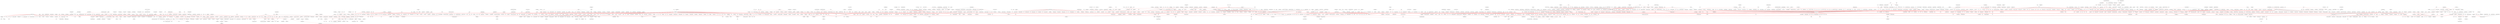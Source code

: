 strict graph  {
	node [label="\N"];
	51	 [height=0.65,
		label="b'materials science'",
		level=1,
		pos="-5661.170000000067,-688.4600000000114",
		width=0.65];
	86	 [height=0.71,
		level=2,
		pos="-6002.10988183299,-837.2118323640641",
		width=0.71];
	51 -- 86	 [color=red];
	73	 [height=0.38,
		label="b'metallurgy'",
		level=2,
		pos="-7489.429999999982,-108.18999999999414",
		width=0.38];
	51 -- 73	 [color=red];
	84	 [height=0.62,
		level=2,
		pos="-6033.051341897355,-696.9085622790484",
		width=0.62];
	51 -- 84	 [color=red];
	85	 [height=0.78,
		level=2,
		pos="-5879.147748252178,-387.04199801132785",
		width=0.78];
	51 -- 85	 [color=red];
	97	 [height=0.33,
		level=1,
		pos="-7427.869999999941,-1371.6500000000015",
		width=0.33];
	51 -- 97	 [color=red];
	72	 [height=0.72,
		level=1,
		pos="-7878.379999999979,-630.480000000013",
		width=0.72];
	51 -- 72	 [color=red];
	88	 [height=0.55,
		level=2,
		pos="-5327.090000000029,-645.3400000000297",
		width=0.55];
	51 -- 88	 [color=red];
	95	 [height=0.40,
		level=1,
		pos="-5542.702270220075,-1041.0681502981647",
		width=0.40];
	51 -- 95	 [color=red];
	106	 [height=0.67,
		label="b'computer simulation'",
		level=3,
		pos="-5451.639012050388,-381.11023874300025",
		width=0.67];
	51 -- 106;
	96	 [height=0.34,
		label="b'ceramics'",
		level=2,
		pos="-6335.859999999984,-1789.0899999999879",
		width=0.34];
	51 -- 96	 [color=red];
	90	 [height=0.53,
		label="b'applied physics'",
		level=3,
		pos="-5345.843325898837,-885.7825766509535",
		width=0.53];
	51 -- 90;
	28	 [height=0.62,
		label="b'electrochemistry'",
		level=1,
		pos="-9019.250000000005,-5664.450000000028",
		width=0.62];
	51 -- 28	 [color=red];
	76	 [height=0.37,
		label="b'thin films'",
		level=1,
		pos="-5892.659999999978,-2115.969999999994",
		width=0.37];
	51 -- 76	 [color=red];
	70	 [height=0.32,
		level=1,
		pos="-11111.789999999952,1547.2399999999855",
		width=0.32];
	51 -- 70	 [color=red];
	69	 [height=0.61,
		label="b'nanotechnology'",
		level=1,
		pos="-4184.119999999977,246.4000000000019",
		width=0.61];
	51 -- 69	 [color=red];
	87	 [height=0.68,
		label="b'solid state chemistry'",
		level=3,
		pos="-5297.788454655824,-767.9644851511019",
		width=0.68];
	51 -- 87;
	74	 [height=0.5,
		label="b'microstructure'",
		level=3,
		pos="-5352.500933157147,-1079.7665793308695",
		width=0.5];
	51 -- 74;
	91	 [height=0.55,
		label="b'characterization'",
		level=3,
		pos="-5715.054337080152,-445.15805553437644",
		width=0.55];
	51 -- 91;
	103	 [height=0.67,
		level=2,
		pos="-5704.305035095474,-1057.9278327043328",
		width=0.67];
	51 -- 103	 [color=red];
	71	 [height=0.95,
		label="b'condensed matter physics'",
		level=1,
		pos="-7710.789999999946,-2666.900000000036",
		width=0.95];
	51 -- 71	 [color=red];
	100	 [height=0.84,
		label="b'materials characterization'",
		level=3,
		pos="-5590.844102764793,-323.191086959271",
		width=0.84];
	51 -- 100;
	2015	 [height=0.50,
		level=2,
		pos="3542.84777849307,5237.282553603349",
		width=0.50];
	1807	 [height=0.17,
		label="b'hiv'",
		level=1,
		pos="3336.539999999945,4927.759999999994",
		width=0.17];
	2015 -- 1807	 [color=red];
	3611	 [height=0.44,
		label="b'traffic safety'",
		level=3,
		pos="39.19376942140525,334.9424639131705",
		width=0.44];
	3604	 [height=0.85,
		label="b'transportation engineering'",
		level=3,
		pos="38.557508475033046,327.18128128631247",
		width=0.85];
	3611 -- 3604;
	772	 [height=0.36,
		level=2,
		pos="-1491.8647589786547,-2430.38633223713",
		width=0.36];
	374	 [height=0.33,
		label="b'ecology'",
		level=1,
		pos="-1500.9499999999914,-2058.5200000000013",
		width=0.33];
	772 -- 374	 [color=red];
	1938	 [height=0.65,
		level=1,
		pos="-1606.4399999999787,1214.2599999999786",
		width=0.65];
	1922	 [height=0.66,
		label="b'social psychology'",
		level=1,
		pos="-1041.800000000012,10.46000000001004",
		width=0.66];
	1938 -- 1922	 [color=red];
	3548	 [height=0.53,
		label="b'public opinion'",
		level=1,
		pos="-1582.9999999999657,658.5699999999867",
		width=0.53];
	1938 -- 3548	 [color=red];
	1062	 [height=0.39,
		label="b'fuzzy logic'",
		level=3,
		pos="146.55764502702004,-220.11391420529412",
		width=0.39];
	838	 [height=0.72,
		label="b'artificial intelligence'",
		level=1,
		pos="21.96000000001004,-220.6299999999918",
		width=0.72];
	1062 -- 838;
	1155	 [height=0.64,
		label="b'gravitational waves'",
		level=3,
		pos="-12410.62107141703,2471.4686578579353",
		width=0.64];
	618	 [height=0.49,
		label="b'astrophysics'",
		level=1,
		pos="-12477.139999999965,2837.4499999999753",
		width=0.49];
	1155 -- 618;
	376	 [height=0.55,
		level=2,
		pos="-1603.6886170418843,-739.8947508498354",
		width=0.55];
	345	 [height=0.37,
		label="b'evolution'",
		level=1,
		pos="-1321.5499999999774,-497.47999999999416",
		width=0.37];
	376 -- 345	 [color=red];
	728	 [height=0.24,
		level=1,
		pos="-2399.149999999998,-4907.510000000003",
		width=0.24];
	1582	 [height=0.38,
		level=1,
		pos="-2291.2500000000173,-7451.690000000006",
		width=0.38];
	728 -- 1582	 [color=red];
	728 -- 374	 [color=red];
	1692	 [height=0.68,
		label="b'language acquisition'",
		level=3,
		pos="4840.51990710982,-5631.983122816957",
		width=0.68];
	1682	 [height=0.64,
		label="b'psycholinguistics'",
		level=1,
		pos="4471.20999999995,-5676.449999999969",
		width=0.64];
	1692 -- 1682;
	4212	 [height=0.58,
		level=2,
		pos="6648.149999999956,-660.8900000000019",
		width=0.58];
	5406	 [height=0.82,
		level=2,
		pos="6984.306654308443,-820.1564886912344",
		width=0.82];
	4212 -- 5406	 [color=red];
	1524	 [height=0.66,
		label="b'image processing'",
		level=1,
		pos="5472.380000000023,151.03999999998405",
		width=0.66];
	4212 -- 1524	 [color=red];
	849	 [height=0.46,
		label="b'classification'",
		level=3,
		pos="-23.692236524528198,104.65821687880634",
		width=0.46];
	659	 [height=0.65,
		label="b'machine learning'",
		level=1,
		pos="16.360000000000582,56.93999999998209",
		width=0.65];
	849 -- 659;
	4835	 [height=0.4,
		label="b'uncertainty'",
		level=3,
		pos="-10230.687884502062,-13209.794655380176",
		width=0.4];
	4830	 [height=0.18,
		label="b'risk'",
		level=2,
		pos="-10596.869999999954,-13144.389999999998",
		width=0.18];
	4835 -- 4830;
	4104	 [height=0.61,
		label="b'electricity markets'",
		level=3,
		pos="11600.244439625469,-3011.102530255472",
		width=0.61];
	1482	 [height=0.41,
		label="b'smart grid'",
		level=1,
		pos="11451.509999999958,-3352.05",
		width=0.41];
	4104 -- 1482;
	2916	 [height=0.42,
		label="b'leadership'",
		level=1,
		pos="-2972.189999999951,18596.849999999904",
		width=0.42];
	4702	 [height=0.25,
		label="b'teams'",
		level=3,
		pos="-3339.6094400784573,18538.797732961422",
		width=0.25];
	2916 -- 4702;
	2904	 [height=0.52,
		level=1,
		pos="-1337.0000000000177,18855.209999999926",
		width=0.52];
	2916 -- 2904	 [color=red];
	1463	 [height=0.53,
		label="b'process control'",
		level=3,
		pos="2490.706624528884,-393.3157044568912",
		width=0.53];
	840	 [height=0.47,
		label="b'optimization'",
		level=1,
		pos="2438.07,-761.5499999999811",
		width=0.47];
	1463 -- 840;
	2587	 [height=0.45,
		level=2,
		pos="-2790.100000000013,-14931.219999999954",
		width=0.45];
	4317	 [height=0.45,
		label="b'paleobiology'",
		level=2,
		pos="-1876.2700000000177,-15285.84999999993",
		width=0.45];
	2587 -- 4317	 [color=red];
	2571	 [height=0.34,
		label="b'geology'",
		level=1,
		pos="-3905.630000000008,-14858.159999999963",
		width=0.34];
	2587 -- 2571	 [color=red];
	4316	 [height=0.46,
		label="b'paleoecology'",
		level=2,
		pos="-2008.7299999999495,-14248.579999999982",
		width=0.46];
	2587 -- 4316	 [color=red];
	7	 [height=0.96,
		level=2,
		pos="-12405.260958625762,-13284.971906213115",
		width=0.96];
	1	 [height=0.5,
		label="b'sustainability'",
		level=1,
		pos="-12315.769999999968,-12923.91999999997",
		width=0.5];
	7 -- 1	 [color=red];
	4234	 [height=0.2,
		label="b'eeg'",
		level=1,
		pos="-76.17999999997437,555.9800000000121",
		width=0.2];
	4669	 [height=0.17,
		label="b'erp'",
		level=3,
		pos="-101.68802252781643,573.8585697106448",
		width=0.17];
	4234 -- 4669;
	4670	 [height=0.2,
		label="b'meg'",
		level=3,
		pos="-76.16254045925962,556.0049101782804",
		width=0.2];
	4234 -- 4670;
	488	 [height=0.13,
		level=1,
		pos="-174.32000000000698,415.95999999997184",
		width=0.13];
	4234 -- 488	 [color=red];
	2778	 [height=0.36,
		label="b'attention'",
		level=1,
		pos="-5220.8499999999585,12647.989999999963",
		width=0.36];
	3922	 [height=0.51,
		label="b'consciousness'",
		level=3,
		pos="-4973.9795473252725,12926.238252918298",
		width=0.51];
	2778 -- 3922;
	556	 [height=0.84,
		label="b'cognitive neuroscience'",
		level=1,
		pos="-2725.869999999998,11607.629999999954",
		width=0.84];
	2778 -- 556	 [color=red];
	3921	 [height=0.42,
		label="b'perception'",
		level=1,
		pos="-6806.759999999984,12729.849999999919",
		width=0.42];
	2778 -- 3921	 [color=red];
	3920	 [height=0.56,
		label="b'cognitive control'",
		level=2,
		pos="-5720.110000000033,11629.03999999993",
		width=0.56];
	2778 -- 3920	 [color=red];
	3923	 [height=0.56,
		level=2,
		pos="-5403.875512204796,12971.824483244209",
		width=0.56];
	2778 -- 3923	 [color=red];
	3924	 [height=0.54,
		label="b'eye movements'",
		level=3,
		pos="-4869.6405856396395,11715.122552461098",
		width=0.54];
	2778 -- 3924;
	3088	 [height=0.71,
		label="b'mass spectrometry'",
		level=1,
		pos="-597.7400000000162,-1688.7300000000168",
		width=0.71];
	3097	 [height=0.54,
		label="b'metabolomics'",
		level=1,
		pos="-590.2199999999934,-2072.9000000000005",
		width=0.54];
	3088 -- 3097	 [color=red];
	3100	 [height=0.75,
		label="b'bioanalytical chemistry'",
		level=3,
		pos="-721.7253708415751,-1676.3822346918487",
		width=0.75];
	3088 -- 3100;
	660	 [height=0.37,
		level=1,
		pos="-241.0100000000307,-79.11000000000081",
		width=0.37];
	3088 -- 660	 [color=red];
	3096	 [height=0.73,
		label="b'analytical chemistry'",
		level=1,
		pos="168.24000000002525,-2356.1800000000085",
		width=0.73];
	3088 -- 3096	 [color=red];
	1128	 [height=0.26,
		level=2,
		pos="-3139.160000000012,15553.909999999903",
		width=0.26];
	1134	 [height=0.65,
		label="b'information science'",
		level=2,
		pos="-4098.770000000019,15549.47999999994",
		width=0.65];
	1128 -- 1134	 [color=red];
	1135	 [height=0.64,
		label="b'information literacy'",
		level=2,
		pos="-3284.240000000002,16406.06999999995",
		width=0.64];
	1128 -- 1135	 [color=red];
	1126	 [height=0.44,
		level=2,
		pos="-2279.560000000015,14885.27",
		width=0.44];
	1128 -- 1126	 [color=red];
	1831	 [height=0.62,
		label="b'mechanism design'",
		level=2,
		pos="9926.33999999991,-3473.5899999999483",
		width=0.62];
	3355	 [height=0.49,
		label="b'market design'",
		level=3,
		pos="10246.614227753247,-3662.776494478052",
		width=0.49];
	1831 -- 3355;
	1461	 [height=0.49,
		label="b'game theory'",
		level=1,
		pos="8452.110000000008,-2602.759999999992",
		width=0.49];
	1831 -- 1461	 [color=red];
	1775	 [height=0.30,
		level=2,
		pos="10241.24984532601,-7300.917934660116",
		width=0.30];
	1764	 [height=0.32,
		level=1,
		pos="10060.549999999956,-6975.779999999993",
		width=0.32];
	1775 -- 1764	 [color=red];
	1157	 [height=0.39,
		label="b'exoplanets'",
		level=3,
		pos="-13333.409455477253,2967.819316313071",
		width=0.39];
	1144	 [height=0.38,
		label="b'astronomy'",
		level=2,
		pos="-12965.670000000002,2911.8299999999917",
		width=0.38];
	1157 -- 1144;
	1227	 [height=0.59,
		label="b'learning analytics'",
		level=2,
		pos="449.23999999997795,10641.690000000028",
		width=0.59];
	1238	 [height=0.78,
		label="b'educational data mining'",
		level=3,
		pos="576.4724123213681,10991.231161969245",
		width=0.78];
	1227 -- 1238;
	560	 [height=0.84,
		label="b'educational technology'",
		level=1,
		pos="-457.3299999999931,10971.680000000004",
		width=0.84];
	1227 -- 560	 [color=red];
	1239	 [height=0.97,
		label="b'technology enhanced learning'",
		level=3,
		pos="507.78171663507055,10620.380910715807",
		width=0.97];
	1227 -- 1239;
	1237	 [height=0.71,
		label="b'learning technologies'",
		level=3,
		pos="364.00364286303375,10407.523133459687",
		width=0.71];
	1227 -- 1237;
	3551	 [height=0.85,
		level=1,
		pos="-1775.9100000000215,-294.1100000000183",
		width=0.85];
	3961	 [height=0.49,
		label="b'social media'",
		level=1,
		pos="-1988.1699999999912,-300.1700000000062",
		width=0.49];
	3551 -- 3961	 [color=red];
	3551 -- 3548	 [color=red];
	3960	 [height=0.38,
		level=2,
		pos="-1741.9700000000446,-63.23999999997977",
		width=0.38];
	3551 -- 3960	 [color=red];
	3959	 [height=0.47,
		level=2,
		pos="-1584.5199999999986,-303.2200000000047",
		width=0.47];
	3551 -- 3959	 [color=red];
	176	 [height=0.5,
		label="b'wound healing'",
		level=3,
		pos="-7340.6459798627075,6878.901222041135",
		width=0.5];
	146	 [height=0.68,
		label="b'tissue engineering'",
		level=1,
		pos="-6999.849999999944,6729.819999999962",
		width=0.68];
	176 -- 146;
	3505	 [height=0.51,
		label="b'food chemistry'",
		level=3,
		pos="2661.6661101550635,12420.24533171314",
		width=0.51];
	578	 [height=0.45,
		label="b'food science'",
		level=2,
		pos="2308.570000000033,12303.240000000022",
		width=0.45];
	3505 -- 578;
	936	 [height=0.77,
		label="b'computational statistics'",
		level=3,
		pos="-98.56705428835812,8.808807583520093",
		width=0.77];
	936 -- 659;
	1180	 [height=0.38,
		label="b'life course'",
		level=3,
		pos="-840.5767544551559,850.2412201574314",
		width=0.38];
	1168	 [height=0.26,
		label="b'aging'",
		level=1,
		pos="-872.0000000000182,729.6699999999603",
		width=0.26];
	1180 -- 1168;
	403	 [height=0.22,
		label="b'trade'",
		level=3,
		pos="-3496.831739343642,-2998.5498791654995",
		width=0.22];
	373	 [height=0.51,
		label="b'development'",
		level=1,
		pos="-3453.46,-3367.99000000001",
		width=0.51];
	403 -- 373;
	694	 [height=0.65,
		level=2,
		pos="-122.29000000001543,9.569999999972424",
		width=0.65];
	346	 [height=0.54,
		label="b'bioinformatics'",
		level=1,
		pos="-87.55000000002428,150.49000000002889",
		width=0.54];
	694 -- 346	 [color=red];
	3581	 [height=0.4,
		label="b'nephrology'",
		level=3,
		pos="-3742.7395520979017,2266.768798305002",
		width=0.4];
	245	 [height=0.51,
		label="b'transplantation'",
		level=3,
		pos="-3425.099624573806,2073.1919735082365",
		width=0.51];
	3581 -- 245;
	844	 [height=0.36,
		label="b'statistics'",
		level=1,
		pos="277.9499999999898,-199.49000000000729",
		width=0.36];
	1746	 [height=0.62,
		label="b'applied probability'",
		level=3,
		pos="239.45777239340896,-248.47528642960322",
		width=0.62];
	844 -- 1746;
	1751	 [height=0.60,
		level=2,
		pos="615.9360416839301,-354.83653611437376",
		width=0.60];
	844 -- 1751	 [color=red];
	844 -- 659	 [color=red];
	1741	 [height=0.52,
		label="b'econometrics'",
		level=1,
		pos="5250.65999999994,-2601.430000000019",
		width=0.52];
	844 -- 1741	 [color=red];
	1742	 [height=0.38,
		level=2,
		pos="2115.5199999999945,-1342.8600000000113",
		width=0.38];
	844 -- 1742	 [color=red];
	1756	 [height=0.57,
		label="b'actuarial science'",
		level=3,
		pos="311.4061600877194,-146.9362634544923",
		width=0.57];
	844 -- 1756;
	1743	 [height=0.50,
		level=2,
		pos="626.295552930526,-329.960251051461",
		width=0.50];
	844 -- 1743	 [color=red];
	3893	 [height=0.69,
		label="b'numerical analysis'",
		level=1,
		pos="-28073.389999999996,-22803.190000000046",
		width=0.69];
	3900	 [height=0.66,
		level=2,
		pos="-27945.78715619034,-23152.596103134492",
		width=0.66];
	3893 -- 3900	 [color=red];
	3899	 [height=0.71,
		level=2,
		pos="-28420.850532200093,-22670.380778862596",
		width=0.71];
	3893 -- 3899	 [color=red];
	3898	 [height=0.79,
		label="b'numerical linear algebra'",
		level=3,
		pos="-28149.450194117868,-22439.07194561842",
		width=0.79];
	3893 -- 3898;
	3897	 [height=0.9,
		label="b'partial differential equations'",
		level=2,
		pos="-29216.129999999896,-23929.829999999813",
		width=0.9];
	3893 -- 3897	 [color=red];
	3756	 [height=0.76,
		label="b'applied mathematics'",
		level=1,
		pos="-24890.019999999953,-19673.170000000006",
		width=0.76];
	3893 -- 3756	 [color=red];
	4764	 [height=0.59,
		label="b'corpus linguistics'",
		level=2,
		pos="4564.670000000009,-141.650000000031",
		width=0.59];
	5214	 [height=0.62,
		label="b'translation studies'",
		level=3,
		pos="4933.020718206815,-89.83437443745737",
		width=0.62];
	4764 -- 5214;
	1986	 [height=0.80,
		level=2,
		pos="4077.5699999999674,-210.1699999999978",
		width=0.80];
	4764 -- 1986	 [color=red];
	1009	 [height=1.01,
		label="b'human-computer interaction'",
		level=1,
		pos="921.8900000000017,-1735.5399999999936",
		width=1.01];
	2854	 [height=0.6,
		label="b'interaction design'",
		level=2,
		pos="2273.009999999985,-4046.010000000003",
		width=0.6];
	1009 -- 2854	 [color=red];
	2871	 [height=0.43,
		label="b'accessibility'",
		level=3,
		pos="893.4750001375,-1748.3028465081861",
		width=0.43];
	1009 -- 2871;
	2860	 [height=0.79,
		level=2,
		pos="2517.1399999999453,-5276.549999999936",
		width=0.79];
	1009 -- 2860	 [color=red];
	2853	 [height=0.5,
		label="b'serious games'",
		level=3,
		pos="975.5604780278977,-1703.9063207804506",
		width=0.5];
	1009 -- 2853;
	1009 -- 838	 [color=red];
	2863	 [height=0.55,
		level=2,
		pos="2130.459999999974,-4815.859999999978",
		width=0.55];
	1009 -- 2863	 [color=red];
	2851	 [height=0.72,
		level=1,
		pos="3053.2200000000116,-6025.129999999979",
		width=0.72];
	1009 -- 2851	 [color=red];
	2867	 [height=0.57,
		level=2,
		pos="1034.7541347637646,-2089.9815293668803",
		width=0.57];
	1009 -- 2867	 [color=red];
	2855	 [height=0.67,
		label="b'assistive technology'",
		level=3,
		pos="937.3686330906135,-1675.194148524066",
		width=0.67];
	1009 -- 2855;
	4120	 [height=0.46,
		label="b'immigration'",
		level=1,
		pos="7544.349999999944,8563.099999999906",
		width=0.46];
	4199	 [height=0.54,
		label="b'urban sociology'",
		level=3,
		pos="7915.088085467283,8593.43780875272",
		width=0.54];
	4120 -- 4199;
	2809	 [height=0.22,
		label="b'race'",
		level=1,
		pos="6409.569999999923,8470.239999999947",
		width=0.22];
	4120 -- 2809	 [color=red];
	2928	 [height=0.46,
		level=1,
		pos="-4535.999999999986,-2205.1499999999814",
		width=0.46];
	147	 [height=0.38,
		label="b'polymers'",
		level=1,
		pos="-3529.1699999999882,1418.4800000000089",
		width=0.38];
	2928 -- 147	 [color=red];
	5105	 [height=0.30,
		level=2,
		pos="-4762.506211961745,-2500.212784164039",
		width=0.30];
	2928 -- 5105	 [color=red];
	1643	 [height=0.66,
		label="b'telecommunications'",
		level=3,
		pos="8902.739584303265,9258.460386396044",
		width=0.66];
	1623	 [height=0.38,
		label="b'networks'",
		level=1,
		pos="8961.28999999995,8891.119999999917",
		width=0.38];
	1643 -- 1623;
	4839	 [height=0.56,
		level=1,
		pos="-6672.1257115171,14887.938182778887",
		width=0.56];
	2792	 [height=0.34,
		level=1,
		pos="-6301.980000000013,14851.069999999965",
		width=0.34];
	4839 -- 2792	 [color=red];
	2248	 [height=0.48,
		level=2,
		pos="-5022.674753335651,-9482.790911867496",
		width=0.48];
	1206	 [height=0.62,
		level=1,
		pos="-5381.929999999968,-9386.34",
		width=0.62];
	2248 -- 1206	 [color=red];
	2080	 [height=0.77,
		label="b'molecular epidemiology'",
		level=3,
		pos="-4319.065950714285,-1507.9068430870939",
		width=0.77];
	242	 [height=0.71,
		label="b'infectious diseases'",
		level=1,
		pos="-4260.130000000004,-1528.1000000000095",
		width=0.71];
	2080 -- 242;
	1139	 [height=0.44,
		label="b'librarianship'",
		level=3,
		pos="-4087.1011534088193,15921.274228942699",
		width=0.44];
	1139 -- 1134;
	423	 [height=0.53,
		label="b'european union'",
		level=3,
		pos="-5753.039019719646,-7374.683654530555",
		width=0.53];
	405	 [height=0.73,
		label="b'comparative politics'",
		level=1,
		pos="-6028.529999999959,-7124.739999999974",
		width=0.73];
	423 -- 405;
	2959	 [height=0.52,
		label="b'network coding'",
		level=3,
		pos="911.5696119046447,-1881.1058866263902",
		width=0.52];
	2933	 [height=0.67,
		label="b'information theory'",
		level=1,
		pos="694.1800000000076,-2002.9300000000185",
		width=0.67];
	2959 -- 2933;
	1708	 [height=0.5,
		label="b'demography'",
		level=1,
		pos="2111.1599999999894,8420.130000000014",
		width=0.5];
	4626	 [height=0.27,
		label="b'fertility'",
		level=3,
		pos="2390.698291994524,8665.538748753372",
		width=0.27];
	1708 -- 4626;
	561	 [height=0.39,
		level=1,
		pos="1125.7600000000152,7555.039999999949",
		width=0.39];
	1708 -- 561	 [color=red];
	4625	 [height=0.63,
		label="b'social stratification'",
		level=3,
		pos="1865.7512512466164,8699.668291994534",
		width=0.63];
	1708 -- 4625;
	1571	 [height=0.38,
		label="b'ultrasound'",
		level=2,
		pos="5431.77999999995,595.049999999977",
		width=0.38];
	1517	 [height=0.62,
		label="b'medical imaging'",
		level=1,
		pos="4819.049999999999,526.5999999999933",
		width=0.62];
	1571 -- 1517	 [color=red];
	1576	 [height=0.74,
		label="b'photoacoustic imaging'",
		level=3,
		pos="5679.436861702221,622.7165287867595",
		width=0.74];
	1571 -- 1576;
	2013	 [height=0.19,
		level=2,
		pos="3704.0833217553595,4985.022704170388",
		width=0.19];
	2013 -- 1807	 [color=red];
	1474	 [height=0.51,
		level=2,
		pos="2810.033320113769,-758.3252293333791",
		width=0.51];
	1474 -- 840	 [color=red];
	2607	 [height=0.51,
		level=2,
		pos="-6575.569999999943,-17922.749999999945",
		width=0.51];
	5874	 [height=0.70,
		level=2,
		pos="-6778.030426051116,-18234.80269833644",
		width=0.70];
	2607 -- 5874	 [color=red];
	2584	 [height=0.52,
		label="b'geochemistry'",
		level=1,
		pos="-5978.850000000044,-17112.290000000005",
		width=0.52];
	2607 -- 2584	 [color=red];
	2003	 [height=0.77,
		label="b'implementation science'",
		level=3,
		pos="3020.522085060031,5123.973628713546",
		width=0.77];
	2003 -- 1807;
	1479	 [height=0.78,
		label="b'model predictive control'",
		level=3,
		pos="2389.472613937354,-876.2807001578185",
		width=0.78];
	1479 -- 840;
	2722	 [height=0.32,
		level=2,
		pos="14204.496945698915,-8726.116517721486",
		width=0.32];
	2715	 [height=0.53,
		label="b'transportation'",
		level=1,
		pos="14269.539999999954,-8359.870000000017",
		width=0.53];
	2722 -- 2715	 [color=red];
	126	 [height=0.39,
		level=2,
		pos="-4500.898002865559,441.38412129300343",
		width=0.39];
	126 -- 69	 [color=red];
	34	 [height=0.57,
		label="b'porous materials'",
		level=3,
		pos="-12351.184051733653,-7482.539308869509",
		width=0.57];
	12	 [height=0.36,
		label="b'catalysis'",
		level=1,
		pos="-12723.130000000001,-7477.71",
		width=0.36];
	34 -- 12;
	2284	 [height=0.21,
		label="b'steel'",
		level=3,
		pos="-7843.9778599350175,4.3396657392997895",
		width=0.21];
	73 -- 2284;
	2286	 [height=0.3,
		label="b'welding'",
		level=3,
		pos="-7451.736700775142,10.570492944327839",
		width=0.3];
	73 -- 2286;
	4159	 [height=0.45,
		level=1,
		pos="-7592.590751330718,10175.078105992823",
		width=0.45];
	3161	 [height=0.69,
		level=1,
		pos="-7383.660000000022,9867.319999999982",
		width=0.69];
	4159 -- 3161	 [color=red];
	3936	 [height=0.36,
		label="b'reasoning'",
		level=3,
		pos="1653.0875877580556,-1350.205423327438",
		width=0.36];
	1015	 [height=0.84,
		label="b'knowledge representation'",
		level=2,
		pos="1347.2800000000148,-1138.429999999993",
		width=0.84];
	3936 -- 1015;
	4250	 [height=0.54,
		level=2,
		pos="-4730.778045734837,-3376.840149788405",
		width=0.54];
	247	 [height=0.5,
		label="b'inflammation'",
		level=1,
		pos="-4380.780000000018,-3250.8699999999817",
		width=0.5];
	4250 -- 247	 [color=red];
	3068	 [height=0.60,
		level=2,
		pos="11812.641784793172,7645.911556904138",
		width=0.60];
	1638	 [height=0.65,
		level=1,
		pos="12030.839999999987,7947.169999999879",
		width=0.65];
	3068 -- 1638	 [color=red];
	3954	 [height=0.71,
		label="b'representation theory'",
		level=3,
		pos="-69.78620330933882,250.8818991198625",
		width=0.71];
	1802	 [height=0.64,
		label="b'algebraic geometry'",
		level=2,
		pos="-61.01000000002023,312.56000000002314",
		width=0.64];
	3954 -- 1802;
	1892	 [height=0.44,
		label="b'e-commerce'",
		level=3,
		pos="8285.79135045694,-10003.913388200883",
		width=0.44];
	1402	 [height=0.74,
		label="b'information systems'",
		level=1,
		pos="8160.169999999947,-9653.789999999992",
		width=0.74];
	1892 -- 1402;
	1614	 [height=0.46,
		label="b'web services'",
		level=3,
		pos="3903.533442231727,2321.102239598627",
		width=0.46];
	1591	 [height=0.62,
		label="b'cloud computing'",
		level=1,
		pos="3588.580000000003,2519.0200000000086",
		width=0.62];
	1614 -- 1591;
	4093	 [height=0.78,
		label="b'power system operation'",
		level=3,
		pos="11315.594862970387,-3005.7926012600697",
		width=0.78];
	4093 -- 1482;
	1683	 [height=0.63,
		level=1,
		pos="3597.869999999962,-4795.030000000037",
		width=0.63];
	1849	 [height=0.49,
		label="b'metaphysics'",
		level=1,
		pos="3714.6300000000233,-8523.749999999984",
		width=0.49];
	1683 -- 1849	 [color=red];
	1007	 [height=0.64,
		level=1,
		pos="1109.389999999979,-1859.4700000000394",
		width=0.64];
	1683 -- 1007	 [color=red];
	726	 [height=0.76,
		label="b'conservation biology'",
		level=1,
		pos="331.02999999999884,-4091.5900000000156",
		width=0.76];
	799	 [height=0.52,
		level=1,
		pos="492.9924957095303,-4426.456033869457",
		width=0.52];
	726 -- 799	 [color=red];
	821	 [height=0.64,
		label="b'restoration ecology'",
		level=3,
		pos="-37.22330329627806,-4039.08652137916",
		width=0.64];
	726 -- 821;
	819	 [height=0.63,
		level=2,
		pos="-0.49593838329587925,-3922.896008302071",
		width=0.63];
	726 -- 819	 [color=red];
	797	 [height=0.53,
		label="b'wildlife ecology'",
		level=3,
		pos="692.9874495036393,-4005.835026938799",
		width=0.53];
	726 -- 797;
	789	 [height=0.69,
		level=1,
		pos="396.77880799687296,-4457.71047867186",
		width=0.69];
	726 -- 789	 [color=red];
	790	 [height=0.63,
		label="b'movement ecology'",
		level=3,
		pos="315.08092128961334,-3719.954778924025",
		width=0.63];
	726 -- 790;
	796	 [height=0.43,
		label="b'mammalogy'",
		level=3,
		pos="190.24408178624125,-3747.284269741834",
		width=0.43];
	726 -- 796;
	726 -- 374	 [color=red];
	792	 [height=0.54,
		label="b'tropical ecology'",
		level=3,
		pos="700.6503011114446,-4133.39841616464",
		width=0.54];
	726 -- 792;
	787	 [height=0.72,
		label="b'community ecology'",
		level=1,
		pos="663.1099999999947,-7157.729999999954",
		width=0.72];
	726 -- 787	 [color=red];
	813	 [height=0.58,
		label="b'marine mammals'",
		level=3,
		pos="642.6036299382099,-3888.3930911085736",
		width=0.58];
	726 -- 813;
	794	 [height=0.64,
		label="b'landscape genetics'",
		level=3,
		pos="-34.43085121908064,-4160.911547026437",
		width=0.64];
	726 -- 794;
	825	 [height=0.52,
		level=2,
		pos="613.6469124418563,-4333.446964873351",
		width=0.52];
	726 -- 825	 [color=red];
	802	 [height=0.42,
		level=2,
		pos="664.6877568006814,-4256.027258498955",
		width=0.42];
	726 -- 802	 [color=red];
	824	 [height=0.68,
		label="b'wildlife management'",
		level=3,
		pos="555.4455235628678,-3794.93399813942",
		width=0.68];
	726 -- 824;
	795	 [height=0.42,
		label="b'primatology'",
		level=3,
		pos="123.23305332827704,-4544.599780034829",
		width=0.42];
	726 -- 795;
	791	 [height=0.55,
		level=2,
		pos="280.98551451880104,-4460.185523750417",
		width=0.55];
	726 -- 791	 [color=red];
	806	 [height=0.68,
		label="b'ecological modelling'",
		level=3,
		pos="7.581740441336251,-4275.297196495913",
		width=0.68];
	726 -- 806;
	798	 [height=0.47,
		level=2,
		pos="506.59090903749745,-4419.531271989129",
		width=0.47];
	726 -- 798	 [color=red];
	793	 [height=0.63,
		label="b'freshwater ecology'",
		level=3,
		pos="441.8001922264813,-3736.488500186204",
		width=0.63];
	726 -- 793;
	788	 [height=0.62,
		label="b'landscape ecology'",
		level=2,
		pos="-384.58000000001584,-4899.009999999988",
		width=0.62];
	726 -- 788	 [color=red];
	63	 [height=0.57,
		label="b'energy materials'",
		level=3,
		pos="-8667.35194948309,-5543.889340171437",
		width=0.57];
	63 -- 28;
	1019	 [height=0.67,
		level=2,
		pos="127.60755533877685,-577.2890875147397",
		width=0.67];
	1019 -- 838	 [color=red];
	2996	 [height=0.62,
		label="b'speech perception'",
		level=3,
		pos="4309.835754626919,-10602.122439127863",
		width=0.62];
	2992	 [height=0.36,
		label="b'phonetics'",
		level=2,
		pos="4623.069999999945,-10802.749999999995",
		width=0.36];
	2996 -- 2992;
	5048	 [height=0.47,
		level=1,
		pos="10135.677131238002,13173.367142173227",
		width=0.47];
	1659	 [height=0.62,
		label="b'network security'",
		level=1,
		pos="10057.349999999924,12809.729999999985",
		width=0.62];
	5048 -- 1659	 [color=red];
	2558	 [height=0.7,
		label="b'constitutive modeling'",
		level=3,
		pos="12182.143514608759,4426.416741999484",
		width=0.7];
	2499	 [height=0.92,
		label="b'computational mechanics'",
		level=1,
		pos="12416.339999999953,4137.419999999989",
		width=0.92];
	2558 -- 2499;
	429	 [height=0.97,
		label="b'comparative political economy'",
		level=3,
		pos="-6218.618061629509,-6805.000043970343",
		width=0.97];
	405 -- 429;
	418	 [height=0.54,
		label="b'democratization'",
		level=3,
		pos="-6284.449416977158,-7394.688814907469",
		width=0.54];
	405 -- 418;
	415	 [height=0.6,
		label="b'political science'",
		level=1,
		pos="-7082.2400000000325,-6983.669999999951",
		width=0.6];
	405 -- 415	 [color=red];
	417	 [height=0.58,
		label="b'european politics'",
		level=3,
		pos="-5713.031448879488,-6927.692353739497",
		width=0.58];
	405 -- 417;
	428	 [height=0.7,
		label="b'political methodology'",
		level=3,
		pos="-5658.033762094564,-7157.900946214752",
		width=0.7];
	405 -- 428;
	426	 [height=0.45,
		level=2,
		pos="-5959.582409105698,-7490.271586002864",
		width=0.45];
	405 -- 426	 [color=red];
	397	 [height=0.65,
		label="b'political economy'",
		level=1,
		pos="-5365.189999999944,-5388.619999999981",
		width=0.65];
	405 -- 397	 [color=red];
	31	 [height=0.54,
		label="b'organometallics'",
		level=3,
		pos="-12858.515139188245,-7131.2450310018485",
		width=0.54];
	12 -- 31;
	44	 [height=0.42,
		label="b'ionic liquids'",
		level=3,
		pos="-12446.199304307367,-7229.362460372356",
		width=0.42];
	12 -- 44;
	32	 [height=0.55,
		label="b'green chemistry'",
		level=3,
		pos="-12500.796226900675,-7775.929389033188",
		width=0.55];
	12 -- 32;
	40	 [height=0.38,
		level=2,
		pos="-12393.398626549222,-7649.885294447762",
		width=0.38];
	12 -- 40	 [color=red];
	33	 [height=0.54,
		label="b'surface science'",
		level=2,
		pos="-12706.600000000019,-6147.409999999981",
		width=0.54];
	12 -- 33	 [color=red];
	36	 [height=0.81,
		label="b'organometallic chemistry'",
		level=3,
		pos="-12456.710338736872,-7056.499843491741",
		width=0.81];
	12 -- 36;
	30	 [height=0.72,
		label="b'inorganic chemistry'",
		level=1,
		pos="-12381.389999999956,-9238.44000000002",
		width=0.72];
	12 -- 30	 [color=red];
	29	 [height=0.66,
		label="b'organic chemistry'",
		level=1,
		pos="-14482.76999999996,-5616.89000000002",
		width=0.66];
	12 -- 29	 [color=red];
	45	 [height=0.84,
		label="b'metal-organic frameworks'",
		level=3,
		pos="-13078.676150821175,-7368.375443284582",
		width=0.84];
	12 -- 45;
	12 -- 28	 [color=red];
	43	 [height=0.3,
		label="b'zeolites'",
		level=3,
		pos="-12999.902377366872,-7726.233966213725",
		width=0.3];
	12 -- 43;
	2	 [height=0.3,
		label="b'energy'",
		level=1,
		pos="-13830.0799999999,-10772.530000000033",
		width=0.3];
	12 -- 2	 [color=red];
	41	 [height=0.15,
		label="b'dft'",
		level=3,
		pos="-13086.410003414352,-7557.677179362409",
		width=0.15];
	12 -- 41;
	3202	 [height=0.41,
		label="b'diagnostics'",
		level=3,
		pos="-9778.629797651378,6372.133241825137",
		width=0.41];
	5641	 [height=0.41,
		label="b'prognostics'",
		level=3,
		pos="-9455.17931376909,6555.836521959772",
		width=0.41];
	3202 -- 5641;
	1243	 [height=0.48,
		label="b'microfluidics'",
		level=1,
		pos="-10645.460000000017,5880.000000000019",
		width=0.48];
	3202 -- 1243;
	5879	 [height=0.57,
		label="b'integrated optics'",
		level=3,
		pos="-11659.946720938837,10426.9175370042",
		width=0.57];
	4386	 [height=0.57,
		label="b'silicon photonics'",
		level=2,
		pos="-12031.879999999977,10432.640000000014",
		width=0.57];
	5879 -- 4386;
	2649	 [height=0.34,
		label="b'terahertz'",
		level=3,
		pos="-17278.72275918829,7204.386066628238",
		width=0.34];
	643	 [height=0.55,
		label="b'metamaterials'",
		level=1,
		pos="-17249.479999999963,6833.560000000009",
		width=0.55];
	2649 -- 643;
	2643	 [height=0.22,
		label="b'head'",
		level=3,
		pos="7108.527912398435,3397.7117895257006",
		width=0.22];
	2641	 [height=0.51,
		label="b'neuroradiology'",
		level=3,
		pos="6900.307491513568,3260.8161398653147",
		width=0.51];
	2643 -- 2641;
	2922	 [height=0.95,
		label="b'human resource management'",
		level=3,
		pos="-2427.441806173992,21390.691560413903",
		width=0.95];
	4112	 [height=0.71,
		label="b'employment relations'",
		level=3,
		pos="-2574.458377101037,21732.383290674916",
		width=0.71];
	2922 -- 4112;
	2912	 [height=0.77,
		label="b'organizational behavior'",
		level=2,
		pos="-1639.8100000000627,19559.29999999989",
		width=0.77];
	2922 -- 2912;
	5082	 [height=0.74,
		label="b'experimental evolution'",
		level=3,
		pos="-521.2803962209364,-1200.9771808366677",
		width=0.74];
	384	 [height=0.72,
		label="b'population genetics'",
		level=1,
		pos="-644.3599999999783,-1181.5799999999763",
		width=0.72];
	5082 -- 384;
	1575	 [height=0.73,
		label="b'computed tomography'",
		level=3,
		pos="4826.564786002438,402.228108150716",
		width=0.73];
	1575 -- 1517;
	1866	 [height=0.34,
		level=2,
		pos="2798.4088964227617,-10771.782550660388",
		width=0.34];
	1856	 [height=0.43,
		label="b'philosophy'",
		level=1,
		pos="3163.690000000003,-10701.520000000002",
		width=0.43];
	1866 -- 1856	 [color=red];
	2756	 [height=0.42,
		label="b'assessment'",
		level=2,
		pos="-1505.639999999992,3590.649999999987",
		width=0.42];
	2765	 [height=0.38,
		level=2,
		pos="-1309.9000000000378,3871.109999999966",
		width=0.38];
	2756 -- 2765	 [color=red];
	1937	 [height=0.44,
		label="b'personality'",
		level=1,
		pos="-1527.6899999999946,1654.3199999999981",
		width=0.44];
	2756 -- 1937	 [color=red];
	2764	 [height=0.61,
		label="b'medical education'",
		level=2,
		pos="-1582.550000000014,4521.63999999997",
		width=0.61];
	2756 -- 2764	 [color=red];
	2768	 [height=0.42,
		label="b'intervention'",
		level=3,
		pos="-1754.6802558949753,3581.800767995621",
		width=0.42];
	2756 -- 2768;
	1786	 [height=0.39,
		label="b'complexity'",
		level=3,
		pos="17.43825162558278,187.61352778213586",
		width=0.39];
	846	 [height=0.42,
		label="b'algorithms'",
		level=1,
		pos="-32.0400000000368,225.4700000000339",
		width=0.42];
	1786 -- 846;
	5261	 [height=0.84,
		label="b'developmental disabilities'",
		level=3,
		pos="60.16770724570824,1080.197569155059",
		width=0.84];
	506	 [height=0.3,
		label="b'autism'",
		level=1,
		pos="111.32999999995673,1044.6499999999778",
		width=0.3];
	5261 -- 506;
	4270	 [height=0.52,
		label="b'public relations'",
		level=3,
		pos="-1898.1519303915281,-532.5406201465046",
		width=0.52];
	3961 -- 4270;
	4279	 [height=0.45,
		label="b'digital media'",
		level=3,
		pos="-2177.0486009252854,-462.7253200477644",
		width=0.45];
	3961 -- 4279;
	4277	 [height=0.39,
		level=2,
		pos="-1922.2822607768321,65.92550185158899",
		width=0.39];
	3961 -- 4277	 [color=red];
	4283	 [height=0.3,
		label="b'internet'",
		level=3,
		pos="-2096.3539333205335,-238.355146913373",
		width=0.3];
	3961 -- 4283;
	4158	 [height=0.73,
		level=2,
		pos="-7339.755044084483,10236.69713180698",
		width=0.73];
	4158 -- 3161	 [color=red];
	554	 [height=0.47,
		label="b'brain imaging'",
		level=3,
		pos="-292.81583590157925,466.2832732961849",
		width=0.47];
	327	 [height=0.52,
		label="b'neuroscience'",
		level=1,
		pos="-220.1799999999712,567.5199999999843",
		width=0.52];
	554 -- 327;
	3353	 [height=0.56,
		label="b'transnationalism'",
		level=3,
		pos="5408.2828019229555,11264.06048613076",
		width=0.56];
	2807	 [height=0.38,
		label="b'migration'",
		level=1,
		pos="5225.6399999999685,10940.009999999924",
		width=0.38];
	3353 -- 2807;
	3461	 [height=0.54,
		level=2,
		pos="2481.095054903747,2215.0585831492513",
		width=0.54];
	979	 [height=0.42,
		level=1,
		pos="2271.239999999995,1907.9300000000214",
		width=0.42];
	3461 -- 979	 [color=red];
	4771	 [height=0.73,
		label="b'fisheries management'",
		level=3,
		pos="-2688.22861917361,-3659.403414158136",
		width=0.73];
	737	 [height=0.32,
		label="b'fisheries'",
		level=2,
		pos="-2619.479999999981,-3898.9299999999585",
		width=0.32];
	4771 -- 737;
	113	 [height=0.44,
		label="b'biosensors'",
		level=1,
		pos="-5464.629999999963,-3805.930000000031",
		width=0.44];
	4135	 [height=0.63,
		label="b'nanobiotechnology'",
		level=3,
		pos="-5576.709839608728,-4160.620315922504",
		width=0.63];
	113 -- 4135;
	4136	 [height=0.63,
		label="b'bionanotechnology'",
		level=3,
		pos="-5819.320315922435,-3693.8501603912637",
		width=0.63];
	113 -- 4136;
	113 -- 69	 [color=red];
	1022	 [height=0.7,
		label="b'automated reasoning'",
		level=3,
		pos="-44.68580679464458,-325.9066637366743",
		width=0.7];
	1022 -- 838;
	2549	 [height=0.55,
		label="b'solid mechanics'",
		level=2,
		pos="12745.559999999929,5330.739999999976",
		width=0.55];
	2549 -- 2499	 [color=red];
	5280	 [height=0.79,
		label="b'experimental mechanics'",
		level=3,
		pos="13042.815847723505,5107.119626039891",
		width=0.79];
	2549 -- 5280;
	5281	 [height=0.53,
		level=2,
		pos="12482.361222144013,5593.596451301941",
		width=0.53];
	2549 -- 5281	 [color=red];
	5279	 [height=0.76,
		level=2,
		pos="13062.667088695853,5525.188463492764",
		width=0.76];
	2549 -- 5279	 [color=red];
	2929	 [height=0.55,
		label="b'nanocomposites'",
		level=2,
		pos="-4878.480000000007,1989.469999999995",
		width=0.55];
	2929 -- 147	 [color=red];
	5616	 [height=0.66,
		label="b'polymer composites'",
		level=3,
		pos="-5221.04724058223,2134.434810681041",
		width=0.66];
	2929 -- 5616;
	969	 [height=0.67,
		label="b'image segmentation'",
		level=3,
		pos="-42.79733101716147,76.47509814750651",
		width=0.67];
	969 -- 659;
	282	 [height=0.66,
		label="b'molecular biology'",
		level=1,
		pos="-2261.6999999999643,-716.329999999999",
		width=0.66];
	321	 [height=0.55,
		level=2,
		pos="-2223.056384283512,-346.3654319393946",
		width=0.55];
	282 -- 321	 [color=red];
	241	 [height=0.5,
		label="b'microbiology'",
		level=1,
		pos="-2402.3699999999853,2262.2700000000104",
		width=0.5];
	282 -- 241	 [color=red];
	315	 [height=0.5,
		label="b'biochemistry'",
		level=1,
		pos="-1906.8000000000034,4082.890000000004",
		width=0.5];
	282 -- 315	 [color=red];
	314	 [height=0.55,
		level=2,
		pos="-3651.1500000000374,-1629.240000000006",
		width=0.55];
	282 -- 314	 [color=red];
	313	 [height=0.35,
		label="b'genetics'",
		level=1,
		pos="-336.0199999999636,101.39999999997053",
		width=0.35];
	282 -- 313	 [color=red];
	317	 [height=0.56,
		label="b'cancer biology'",
		level=1,
		pos="-3295.94000000002,-988.489999999975",
		width=0.56];
	282 -- 317	 [color=red];
	318	 [height=0.17,
		level=2,
		pos="-2190.87338517215,-351.157847053005",
		width=0.17];
	282 -- 318	 [color=red];
	319	 [height=0.46,
		level=2,
		pos="-2181.064096797321,-353.19784530889444",
		width=0.46];
	282 -- 319	 [color=red];
	316	 [height=0.65,
		label="b'plant biotechnology'",
		level=3,
		pos="-2202.9028678280993,-826.1832509268261",
		width=0.65];
	282 -- 316;
	2898	 [height=0.67,
		label="b'condition monitoring'",
		level=3,
		pos="-203.26846740130668,-628.7826000847344",
		width=0.67];
	2111	 [height=0.5,
		label="b'fault diagnosis'",
		level=3,
		pos="-153.10780897915538,-591.8377965631389",
		width=0.5];
	2898 -- 2111;
	563	 [height=0.61,
		level=2,
		pos="359.36000000001695,7930.519999999983",
		width=0.61];
	555	 [height=0.4,
		label="b'education'",
		level=1,
		pos="-695.9000000000265,8802.849999999893",
		width=0.4];
	563 -- 555	 [color=red];
	3769	 [height=0.35,
		level=2,
		pos="434.64592718987706,7566.241068653311",
		width=0.35];
	563 -- 3769	 [color=red];
	3466	 [height=0.73,
		label="b'agent-based modeling'",
		level=3,
		pos="6267.816791834732,-1701.2436537308838",
		width=0.73];
	1464	 [height=0.41,
		label="b'simulation'",
		level=1,
		pos="6272.420000000013,-1576.7299999999962",
		width=0.41];
	3466 -- 1464;
	1943	 [height=0.65,
		label="b'positive psychology'",
		level=3,
		pos="-1008.6327840106169,-109.64318594586575",
		width=0.65];
	1922 -- 1943;
	1940	 [height=0.79,
		label="b'evolutionary psychology'",
		level=3,
		pos="-995.8554930678288,255.3854177215494",
		width=0.79];
	1922 -- 1940;
	1922 -- 1937	 [color=red];
	1958	 [height=0.33,
		label="b'attitudes'",
		level=3,
		pos="-1413.3694149998096,27.874950261739873",
		width=0.33];
	1922 -- 1958;
	1945	 [height=0.69,
		level=2,
		pos="-1374.5484856240187,176.72952808871497",
		width=0.69];
	1922 -- 1945	 [color=red];
	1950	 [height=0.65,
		label="b'intergroup relations'",
		level=3,
		pos="-917.2453039911561,7.148324747524839",
		width=0.65];
	1922 -- 1950;
	1936	 [height=0.61,
		level=2,
		pos="-887.1600000000017,210.42999999996937",
		width=0.61];
	1922 -- 1936	 [color=red];
	1169	 [height=0.34,
		label="b'emotion'",
		level=1,
		pos="-498.81999999999607,390.60999999998216",
		width=0.34];
	1922 -- 1169	 [color=red];
	1942	 [height=0.53,
		level=2,
		pos="-1117.6900000000187,-186.39999999999475",
		width=0.53];
	1922 -- 1942	 [color=red];
	1951	 [height=0.66,
		label="b'social neuroscience'",
		level=3,
		pos="-943.6719478252667,-66.32362369169459",
		width=0.66];
	1922 -- 1951;
	1954	 [height=0.34,
		label="b'prejudice'",
		level=3,
		pos="-1274.158159458737,-79.59022874085883",
		width=0.34];
	1922 -- 1954;
	1949	 [height=0.31,
		label="b'morality'",
		level=3,
		pos="-1304.593366255157,-252.8017657545323",
		width=0.31];
	1922 -- 1949;
	5895	 [height=0.49,
		level=2,
		pos="-2996.956425949371,-6526.67175426292",
		width=0.49];
	1215	 [height=0.67,
		level=2,
		pos="-3124.789999999998,-6177.3499999999585",
		width=0.67];
	5895 -- 1215	 [color=red];
	1983	 [height=0.62,
		label="b'sentiment analysis'",
		level=2,
		pos="3589.929999999997,-37.64000000000874",
		width=0.62];
	847	 [height=1.02,
		label="b'natural language processing'",
		level=1,
		pos="532.0500000000065,149.72999999999774",
		width=1.02];
	1983 -- 847	 [color=red];
	4258	 [height=0.5,
		label="b'opinion mining'",
		level=3,
		pos="3961.210952973142,-60.390046489273445",
		width=0.5];
	1983 -- 4258;
	467	 [height=0.38,
		level=1,
		pos="-85.4499999999939,5264.59999999997",
		width=0.38];
	467 -- 327	 [color=red];
	467 -- 556	 [color=red];
	467 -- 555	 [color=red];
	3781	 [height=0.25,
		label="b'gpgpu'",
		level=3,
		pos="7438.568868412726,-16789.273260634953",
		width=0.25];
	2038	 [height=1.03,
		label="b'high performance computing'",
		level=1,
		pos="7130.859999999977,-16580.269999999968",
		width=1.03];
	3781 -- 2038;
	870	 [height=0.50,
		level=2,
		pos="-63.60000000000173,-21.719999999993433",
		width=0.50];
	870 -- 659	 [color=red];
	3886	 [height=0.78,
		label="b'solar energy conversion'",
		level=3,
		pos="-9852.044950183517,-7659.6255637680615",
		width=0.78];
	3874	 [height=0.5,
		label="b'photocatalysis'",
		level=2,
		pos="-10084.980000000007,-7949.639999999949",
		width=0.5];
	3886 -- 3874;
	4182	 [height=0.73,
		level=2,
		pos="2955.4114338893182,14150.799056701237",
		width=0.73];
	589	 [height=0.64,
		label="b'entrepreneurship'",
		level=1,
		pos="2605.760000000039,14023.869999999939",
		width=0.64];
	4182 -- 589	 [color=red];
	1845	 [height=0.52,
		level=2,
		pos="-3662.1753851533053,-2001.0538667910826",
		width=0.52];
	1845 -- 314	 [color=red];
	828	 [height=0.83,
		label="b'cardiac electrophysiology'",
		level=3,
		pos="-137.55610342063437,401.22697950161114",
		width=0.83];
	826	 [height=0.38,
		label="b'cardiology'",
		level=2,
		pos="-165.9800000000032,413.9699999999923",
		width=0.38];
	828 -- 826;
	4345	 [height=0.80,
		level=2,
		pos="206.78999999999405,-2595.9300000000057",
		width=0.80];
	4345 -- 3096	 [color=red];
	1889	 [height=0.75,
		label="b'information technology'",
		level=3,
		pos="8001.423086721045,-9990.192330818807",
		width=0.75];
	1889 -- 1402;
	2489	 [height=0.51,
		label="b'cryptography'",
		level=1,
		pos="13530.32999999998,11076.529999999892",
		width=0.51];
	1637	 [height=0.26,
		level=1,
		pos="11529.870000000026,10541.820000000045",
		width=0.26];
	2489 -- 1637	 [color=red];
	3114	 [height=0.66,
		label="b'information security'",
		level=2,
		pos="13893.43999999998,11761.929999999908",
		width=0.66];
	2489 -- 3114	 [color=red];
	3110	 [height=0.60,
		level=2,
		pos="13758.403707878195,10782.677155142821",
		width=0.60];
	2489 -- 3110	 [color=red];
	3119	 [height=0.59,
		label="b'complexity theory'",
		level=3,
		pos="13298.638450144905,11367.538825264115",
		width=0.59];
	2489 -- 3119;
	3112	 [height=0.51,
		label="b'steganography'",
		level=3,
		pos="13900.919084747493,11108.636711477582",
		width=0.51];
	2489 -- 3112;
	3304	 [height=0.83,
		level=2,
		pos="-14519.75679843357,-5987.02387766801",
		width=0.83];
	3304 -- 29	 [color=red];
	4406	 [height=0.69,
		label="b'language processing'",
		level=3,
		pos="-78.51111379569329,34.07002875762748",
		width=0.69];
	855	 [height=0.28,
		label="b'speech'",
		level=2,
		pos="-63.370000000009895,37.72000000000844",
		width=0.28];
	4406 -- 855;
	328	 [height=0.45,
		level=2,
		pos="-261.52000000001135,164.82999999997082",
		width=0.45];
	328 -- 313	 [color=red];
	3292	 [height=0.57,
		level=2,
		pos="-12129.717703084565,12712.16803228188",
		width=0.57];
	3256	 [height=0.76,
		label="b'quantum information'",
		level=1,
		pos="-12497.689999999944,12657.729999999934",
		width=0.76];
	3292 -- 3256	 [color=red];
	480	 [height=0.45,
		level=2,
		pos="-237.28000000002203,374.18000000000916",
		width=0.45];
	480 -- 327	 [color=red];
	874	 [height=0.62,
		level=2,
		pos="11.959999999988668,-159.5399999999987",
		width=0.62];
	874 -- 659	 [color=red];
	3937	 [height=0.61,
		label="b'harmonic analysis'",
		level=3,
		pos="-30615.936960588202,-22510.3584847023",
		width=0.61];
	3937 -- 3897;
	3946	 [height=0.62,
		label="b'functional analysis'",
		level=3,
		pos="-32015.933049748637,-21091.14554973483",
		width=0.62];
	3937 -- 3946;
	2348	 [height=0.15,
		level=2,
		pos="5403.688548343989,15529.863733150027",
		width=0.15];
	2333	 [height=0.46,
		level=1,
		pos="5118.639999999967,15768.849999999979",
		width=0.46];
	2348 -- 2333	 [color=red];
	2433	 [height=0.47,
		label="b'path planning'",
		level=3,
		pos="6184.537036376287,-127.22793170521169",
		width=0.47];
	1519	 [height=0.34,
		label="b'robotics'",
		level=1,
		pos="6353.600000000015,204.10999999997716",
		width=0.34];
	2433 -- 1519;
	2813	 [height=0.23,
		level=2,
		pos="4097.839999999971,7968.420000000021",
		width=0.23];
	4572	 [height=0.31,
		level=2,
		pos="3510.1399999999944,7572.639999999968",
		width=0.31];
	2813 -- 4572	 [color=red];
	562	 [height=0.31,
		label="b'gender'",
		level=1,
		pos="4247.339999999933,9204.279999999932",
		width=0.31];
	2813 -- 562	 [color=red];
	471	 [height=0.37,
		label="b'addiction'",
		level=1,
		pos="-456.1300000000083,126.43000000002394",
		width=0.37];
	327 -- 471	 [color=red];
	479	 [height=0.7,
		label="b'psychopharmacology'",
		level=3,
		pos="-64.71352250783849,905.4508879520899",
		width=0.7];
	327 -- 479;
	327 -- 506	 [color=red];
	473	 [height=0.20,
		level=1,
		pos="556.9300000000089,1392.1899999999716",
		width=0.20];
	327 -- 473	 [color=red];
	486	 [height=0.56,
		label="b'brain stimulation'",
		level=3,
		pos="-146.77819441414658,466.8372585416819",
		width=0.56];
	327 -- 486;
	478	 [height=0.20,
		level=2,
		pos="-18.867996346709162,880.3148014929429",
		width=0.20];
	327 -- 478	 [color=red];
	519	 [height=0.33,
		level=2,
		pos="-444.3897218463368,864.331575389971",
		width=0.33];
	327 -- 519	 [color=red];
	475	 [height=0.46,
		label="b'motor control'",
		level=2,
		pos="-422.45000000004256,561.3999999999849",
		width=0.46];
	327 -- 475	 [color=red];
	532	 [height=0.66,
		level=2,
		pos="-113.6305056034646,923.9106787498067",
		width=0.66];
	327 -- 532	 [color=red];
	498	 [height=0.36,
		label="b'dopamine'",
		level=3,
		pos="-316.5853799613283,488.58431602029873",
		width=0.36];
	327 -- 498;
	469	 [height=0.5,
		label="b'ophthalmology'",
		level=2,
		pos="-63.570000000008804,1245.8199999999927",
		width=0.5];
	327 -- 469	 [color=red];
	495	 [height=0.56,
		level=2,
		pos="-361.458163842722,911.6240410647926",
		width=0.56];
	327 -- 495	 [color=red];
	525	 [height=0.44,
		level=1,
		pos="-504.4410818326013,807.4423791380153",
		width=0.44];
	327 -- 525	 [color=red];
	513	 [height=0.59,
		label="b'neuroengineering'",
		level=3,
		pos="-96.42284334334545,553.0629717059021",
		width=0.59];
	327 -- 513;
	552	 [height=0.7,
		label="b'traumatic brain injury'",
		level=3,
		pos="-164.65374683673463,455.9777447758772",
		width=0.7];
	327 -- 552;
	542	 [height=0.66,
		label="b'neuroendocrinology'",
		level=3,
		pos="-109.81232377344804,509.69426580503773",
		width=0.66];
	327 -- 542;
	529	 [height=0.46,
		level=2,
		pos="-264.91949062336187,936.7969809163012",
		width=0.46];
	327 -- 529	 [color=red];
	327 -- 313	 [color=red];
	493	 [height=0.55,
		level=1,
		pos="-1024.4400000000164,990.0400000000016",
		width=0.55];
	327 -- 493	 [color=red];
	483	 [height=0.49,
		label="b'neurogenetics'",
		level=3,
		pos="-130.97098400944742,480.5338461775102",
		width=0.49];
	327 -- 483;
	474	 [height=0.85,
		level=1,
		pos="-975.8899999999971,1712.3899999999946",
		width=0.85];
	327 -- 474	 [color=red];
	489	 [height=0.4,
		label="b'neurology'",
		level=1,
		pos="-479.779999999977,1250.6799999999591",
		width=0.4];
	327 -- 489	 [color=red];
	517	 [height=0.6,
		label="b'neuroimmunology'",
		level=3,
		pos="-326.08148762787096,501.87158487031616",
		width=0.6];
	327 -- 517;
	505	 [height=0.23,
		label="b'sleep'",
		level=2,
		pos="-700.8900000000135,937.710000000001",
		width=0.23];
	327 -- 505	 [color=red];
	534	 [height=0.49,
		label="b'neuroethology'",
		level=3,
		pos="-339.4834284843964,531.5821168862606",
		width=0.49];
	327 -- 534;
	485	 [height=0.26,
		level=1,
		pos="-201.9999999999909,284.7399999999782",
		width=0.26];
	327 -- 485	 [color=red];
	508	 [height=0.58,
		label="b'spinal cord injury'",
		level=3,
		pos="-466.4017312885603,605.9155336539061",
		width=0.58];
	327 -- 508;
	520	 [height=0.45,
		label="b'optogenetics'",
		level=3,
		pos="-333.7581338482264,516.2867392958194",
		width=0.45];
	327 -- 520;
	470	 [height=0.31,
		level=1,
		pos="-809.6100000000333,775.7800000000045",
		width=0.31];
	327 -- 470	 [color=red];
	507	 [height=0.66,
		level=2,
		pos="23.58999999997468,662.670000000018",
		width=0.66];
	327 -- 507	 [color=red];
	468	 [height=0.59,
		level=2,
		pos="-195.61999999998397,261.8600000000099",
		width=0.59];
	327 -- 468	 [color=red];
	496	 [height=0.29,
		label="b'hearing'",
		level=3,
		pos="-262.8064803020188,522.0866086476942",
		width=0.29];
	327 -- 496;
	512	 [height=0.32,
		label="b'anatomy'",
		level=3,
		pos="26.981186137270925,599.3116031451227",
		width=0.32];
	327 -- 512;
	327 -- 488	 [color=red];
	514	 [height=0.48,
		label="b'bioelectronics'",
		level=3,
		pos="-103.59067895574208,523.5680977741101",
		width=0.48];
	327 -- 514;
	515	 [height=0.91,
		level=2,
		pos="-181.0099999999943,540.4500000000028",
		width=0.91];
	327 -- 515	 [color=red];
	481	 [height=0.71,
		label="b'neurodegeneration'",
		level=1,
		pos="-252.67999999999347,283.67000000002326",
		width=0.71];
	327 -- 481	 [color=red];
	482	 [height=0.52,
		label="b'anesthesiology'",
		level=3,
		pos="-6.230972940636548,695.2899956314161",
		width=0.52];
	327 -- 482;
	500	 [height=0.46,
		level=2,
		pos="-351.04156229394096,219.32126052798122",
		width=0.46];
	327 -- 500	 [color=red];
	472	 [height=0.34,
		level=1,
		pos="-359.5800000000204,1458.6999999999991",
		width=0.34];
	327 -- 472	 [color=red];
	521	 [height=0.32,
		level=2,
		pos="63.224886110807404,808.4531467117786",
		width=0.32];
	327 -- 521	 [color=red];
	476	 [height=0.53,
		label="b'neuroimaging'",
		level=1,
		pos="-197.74999999997544,3854.1799999999785",
		width=0.53];
	327 -- 476	 [color=red];
	503	 [height=0.22,
		label="b'brain'",
		level=3,
		pos="-343.1590069798822,547.4949323828898",
		width=0.22];
	327 -- 503;
	533	 [height=0.36,
		level=1,
		pos="-193.95107056263055,938.5714168096786",
		width=0.36];
	327 -- 533	 [color=red];
	5336	 [height=0.20,
		level=2,
		pos="11941.262486368445,12605.429425798568",
		width=0.20];
	2494	 [height=0.31,
		label="b'privacy'",
		level=1,
		pos="11932.729999999998,12233.549999999987",
		width=0.31];
	5336 -- 2494	 [color=red];
	253	 [height=0.57,
		label="b'gastroenterology'",
		level=3,
		pos="-3124.0569638656198,1808.9792636770828",
		width=0.57];
	205	 [height=0.48,
		label="b'immunology'",
		level=1,
		pos="-2999.5500000000065,1813.7600000000036",
		width=0.48];
	253 -- 205;
	5071	 [height=0.4,
		label="b'hepatology'",
		level=3,
		pos="-3248.559964463868,1804.178900733374",
		width=0.4];
	253 -- 5071;
	2477	 [height=0.67,
		level=2,
		pos="562.9500000000048,-2760.930000000014",
		width=0.67];
	729	 [height=0.74,
		label="b'evolutionary biology'",
		level=1,
		pos="47.73999999997295,-2926.640000000023",
		width=0.74];
	2477 -- 729	 [color=red];
	2487	 [height=0.58,
		label="b'animal behaviour'",
		level=2,
		pos="381.2499999999818,-2679.0799999999826",
		width=0.58];
	2477 -- 2487	 [color=red];
	3550	 [height=0.76,
		label="b'science communication'",
		level=3,
		pos="-1824.8392042883097,718.6795436058881",
		width=0.76];
	3550 -- 3548;
	1453	 [height=0.38,
		label="b'impulsivity'",
		level=3,
		pos="-450.3493905978971,121.21191038779034",
		width=0.38];
	1453 -- 471;
	2126	 [height=0.68,
		level=2,
		pos="-153.6631840019345,-923.4027398278618",
		width=0.68];
	848	 [height=0.65,
		label="b'signal processing'",
		level=1,
		pos="-102.94000000002052,-554.9000000000303",
		width=0.65];
	2126 -- 848	 [color=red];
	758	 [height=0.32,
		label="b'ethology'",
		level=3,
		pos="-1344.6698481804524,-1864.4172640311936",
		width=0.32];
	758 -- 374;
	4956	 [height=0.33,
		label="b'pyrolysis'",
		level=3,
		pos="-14577.540914128014,-12807.74288902401",
		width=0.33];
	2159	 [height=0.41,
		label="b'gasification'",
		level=3,
		pos="-14836.45285659273,-12540.662907173895",
		width=0.41];
	4956 -- 2159;
	352	 [height=0.70,
		level=2,
		pos="-147.87000000001717,171.2799999999861",
		width=0.70];
	326	 [height=0.4,
		label="b'genomics'",
		level=1,
		pos="-225.9600000000246,11.18000000000211",
		width=0.4];
	352 -- 326	 [color=red];
	3297	 [height=0.27,
		label="b'atomic'",
		level=3,
		pos="-1901.2069915803295,7794.574827442852",
		width=0.27];
	3301	 [height=0.6,
		label="b'molecular physics'",
		level=3,
		pos="-1890.523993875231,7855.949771195333",
		width=0.6];
	3297 -- 3301;
	3224	 [height=0.36,
		label="b'molecular'",
		level=2,
		pos="-1911.9000000000055,7733.199999999958",
		width=0.36];
	3297 -- 3224;
	3300	 [height=0.51,
		label="b'optical physics'",
		level=3,
		pos="-1890.5283174520077,7855.948803425196",
		width=0.51];
	3297 -- 3300;
	2207	 [height=0.26,
		level=2,
		pos="6686.469999999972,-8913.380000000008",
		width=0.26];
	3598	 [height=0.42,
		level=2,
		pos="6716.046644423035,-9284.179585707143",
		width=0.42];
	2207 -- 3598	 [color=red];
	3599	 [height=0.37,
		level=2,
		pos="6292.899999999985,-8218.01999999991",
		width=0.37];
	2207 -- 3599	 [color=red];
	1690	 [height=0.4,
		label="b'linguistics'",
		level=1,
		pos="5582.079999999993,-9286.449999999963",
		width=0.4];
	2207 -- 1690	 [color=red];
	379	 [height=0.36,
		level=2,
		pos="-1026.367420934094,-723.8300732757143",
		width=0.36];
	379 -- 345	 [color=red];
	2882	 [height=0.44,
		label="b'primary care'",
		level=3,
		pos="1024.1768330462492,3643.948735642537",
		width=0.44];
	1808	 [height=0.49,
		label="b'public health'",
		level=1,
		pos="1190.9999999999732,3976.4199999999855",
		width=0.49];
	2882 -- 1808;
	1061	 [height=0.27,
		level=2,
		pos="343.87810021649636,-407.00555475146297",
		width=0.27];
	1061 -- 838	 [color=red];
	1860	 [height=0.46,
		level=2,
		pos="3348.5445957937527,-8457.806179341473",
		width=0.46];
	1860 -- 1849	 [color=red];
	2059	 [height=0.6,
		label="b'hardware security'",
		level=3,
		pos="8205.62269633769,-14575.81753235203",
		width=0.6];
	2030	 [height=0.8,
		label="b'computer architecture'",
		level=1,
		pos="7978.5699999999615,-14870.459999999986",
		width=0.8];
	2059 -- 2030;
	3351	 [height=0.63,
		label="b'political geography'",
		level=3,
		pos="4901.58951386914,11122.652801922924",
		width=0.63];
	2807 -- 3351;
	2807 -- 562	 [color=red];
	3352	 [height=0.39,
		label="b'citizenship'",
		level=3,
		pos="5334.184994401601,10878.83137888773",
		width=0.39];
	2807 -- 3352;
	250	 [height=0.44,
		label="b'dermatology'",
		level=3,
		pos="-2844.6098581276856,1618.5859484462337",
		width=0.44];
	205 -- 250;
	205 -- 241	 [color=red];
	205 -- 242	 [color=red];
	257	 [height=0.36,
		level=2,
		pos="-2928.0607467629147,2178.8030075039323",
		width=0.36];
	205 -- 257	 [color=red];
	192	 [height=0.3,
		label="b'cancer'",
		level=1,
		pos="-4339.499999999989,4678.8299999999535",
		width=0.3];
	205 -- 192	 [color=red];
	260	 [height=0.43,
		level=2,
		pos="-3354.520000000005,315.58000000002176",
		width=0.43];
	205 -- 260	 [color=red];
	271	 [height=0.33,
		level=2,
		pos="-2941.6381596508177,1446.3184000099095",
		width=0.33];
	205 -- 271	 [color=red];
	244	 [height=0.27,
		label="b'allergy'",
		level=3,
		pos="-2875.99475479071,1829.8516398199392",
		width=0.27];
	205 -- 244;
	205 -- 245;
	270	 [height=0.47,
		label="b'autoimmunity'",
		level=3,
		pos="-3301.376408646381,1596.3481104917662",
		width=0.47];
	205 -- 270;
	205 -- 247	 [color=red];
	243	 [height=0.38,
		label="b'oncology'",
		level=1,
		pos="-3245.260000000009,4098.479999999979",
		width=0.38];
	205 -- 243	 [color=red];
	262	 [height=0.53,
		label="b'immunotherapy'",
		level=3,
		pos="-2801.958257827691,2128.918077924748",
		width=0.53];
	205 -- 262;
	269	 [height=0.47,
		label="b'rheumatology'",
		level=3,
		pos="-2768.608412702997,1720.1365989719363",
		width=0.47];
	205 -- 269;
	254	 [height=0.33,
		label="b'virology'",
		level=1,
		pos="-3316.4199999999946,3657.269999999995",
		width=0.33];
	205 -- 254	 [color=red];
	2924	 [height=0.42,
		label="b'membranes'",
		level=2,
		pos="-3587.3599999999715,1018.3799999999605",
		width=0.42];
	2924 -- 147	 [color=red];
	3647	 [height=0.38,
		label="b'separation'",
		level=3,
		pos="-3640.896621517579,650.2754756968887",
		width=0.38];
	2924 -- 3647;
	211	 [height=0.37,
		label="b'exosomes'",
		level=3,
		pos="-4623.56824562936,4438.679333790255",
		width=0.37];
	211 -- 192;
	4263	 [height=0.55,
		label="b'comparative law'",
		level=3,
		pos="-9085.932747078066,-8408.282437963164",
		width=0.55];
	3234	 [height=0.59,
		label="b'constitutional law'",
		level=2,
		pos="-8736.21000000001,-8281.549999999997",
		width=0.59];
	4263 -- 3234;
	3662	 [height=0.53,
		label="b'particle physics'",
		level=2,
		pos="-12870.829999999965,5639.949999999983",
		width=0.53];
	1147	 [height=0.44,
		label="b'cosmology'",
		level=1,
		pos="-12868.479999999956,4709.199999999941",
		width=0.44];
	3662 -- 1147	 [color=red];
	3685	 [height=0.53,
		level=2,
		pos="-12863.016820601155,6011.845233746791",
		width=0.53];
	3662 -- 3685	 [color=red];
	3686	 [height=0.66,
		label="b'high energy physics'",
		level=3,
		pos="-13242.791417436369,5643.387236478917",
		width=0.66];
	3662 -- 3686;
	2225	 [height=0.44,
		label="b'meteorology'",
		level=2,
		pos="-201.53000000006887,-14785.809999999998",
		width=0.44];
	4356	 [height=0.68,
		label="b'atmospheric science'",
		level=2,
		pos="-89.56000000003996,-15523.640000000007",
		width=0.68];
	2225 -- 4356	 [color=red];
	4358	 [height=0.41,
		label="b'climatology'",
		level=3,
		pos="163.3219344686358,-14713.351897828092",
		width=0.41];
	2225 -- 4358;
	1304	 [height=0.31,
		label="b'climate'",
		level=1,
		pos="-423.0699999999879,-13886.299999999954",
		width=0.31];
	2225 -- 1304	 [color=red];
	5176	 [height=0.18,
		label="b'pde'",
		level=3,
		pos="-30154.334663074023,-24855.25831575069",
		width=0.18];
	3939	 [height=0.31,
		label="b'analysis'",
		level=2,
		pos="-29889.51000000011,-24594.039999999863",
		width=0.31];
	5176 -- 3939;
	855 -- 659	 [color=red];
	1923	 [height=0.42,
		label="b'motivation'",
		level=1,
		pos="-841.360000000026,17.709999999982983",
		width=0.42];
	4077	 [height=0.5,
		label="b'self-regulation'",
		level=3,
		pos="-925.6499804894597,-74.05076874091333",
		width=0.5];
	1923 -- 4077;
	1923 -- 1169	 [color=red];
	5826	 [height=0.38,
		level=1,
		pos="-9338.470000000012,-1186.170000000009",
		width=0.38];
	97 -- 5826	 [color=red];
	6	 [height=0.89,
		label="b'environmental management'",
		level=3,
		pos="-12129.640074753384,-12601.859816829787",
		width=0.89];
	6 -- 1;
	166	 [height=0.36,
		label="b'hydrogels'",
		level=3,
		pos="-5461.703444498011,3966.9649334559963",
		width=0.36];
	133	 [height=0.48,
		label="b'biomaterials'",
		level=1,
		pos="-5562.5899999999965,3608.9299999999785",
		width=0.48];
	166 -- 133;
	2183	 [height=0.48,
		label="b'mass transfer'",
		level=2,
		pos="-16810.719999999958,-12657.679999999971",
		width=0.48];
	5902	 [height=0.2,
		label="b'heat'",
		level=3,
		pos="-16895.647863990285,-12295.527589302554",
		width=0.2];
	2183 -- 5902;
	2152	 [height=0.17,
		label="b'cfd'",
		level=1,
		pos="-16618.76999999999,-13476.20000000002",
		width=0.17];
	2183 -- 2152	 [color=red];
	4692	 [height=0.54,
		label="b'spatial planning'",
		level=3,
		pos="4432.779745308173,14990.215418639715",
		width=0.54];
	2342	 [height=0.24,
		label="b'urban'",
		level=2,
		pos="4781.500000000009,14860.749999999944",
		width=0.24];
	4692 -- 2342;
	4359	 [height=0.53,
		label="b'climate science'",
		level=3,
		pos="-33.74927604395871,-15891.406602272982",
		width=0.53];
	4356 -- 4359;
	1791	 [height=0.48,
		level=2,
		pos="-14.769999999992706,349.97999999999774",
		width=0.48];
	1794	 [height=0.50,
		level=2,
		pos="-47.37999999999556,408.349999999964",
		width=0.50];
	1791 -- 1794	 [color=red];
	1779	 [height=0.5,
		label="b'graph theory'",
		level=1,
		pos="-46.969999999999345,184.82000000003427",
		width=0.5];
	1791 -- 1779	 [color=red];
	1796	 [height=0.29,
		level=2,
		pos="141.20999999996275,605.449999999995",
		width=0.29];
	1791 -- 1796	 [color=red];
	1574	 [height=0.92,
		label="b'magnetic resonance imaging'",
		level=2,
		pos="4498.539999999992,1734.0500000000086",
		width=0.92];
	1517 -- 1574	 [color=red];
	841	 [height=0.6,
		label="b'computer vision'",
		level=1,
		pos="766.3100000000122,488.3200000000304",
		width=0.6];
	1517 -- 841	 [color=red];
	1572	 [height=0.18,
		level=1,
		pos="6230.469999999959,2820.5799999999936",
		width=0.18];
	1517 -- 1572	 [color=red];
	1573	 [height=0.54,
		label="b'medical physics'",
		level=2,
		pos="5399.279999999955,2146.0299999999797",
		width=0.54];
	1517 -- 1573	 [color=red];
	919	 [height=0.59,
		label="b'big data analytics'",
		level=3,
		pos="29.78870050070509,-66.93295707172217",
		width=0.59];
	919 -- 659;
	3761	 [height=0.41,
		label="b'flow control'",
		level=3,
		pos="-21851.085284373446,-16204.269840822537",
		width=0.41];
	2187	 [height=0.59,
		label="b'fluid mechanics'",
		level=1,
		pos="-21509.940000000046,-16352.550000000027",
		width=0.59];
	3761 -- 2187;
	4416	 [height=0.39,
		label="b'metaethics'",
		level=3,
		pos="5060.900835176111,-7930.53748681726",
		width=0.39];
	1857	 [height=0.76,
		label="b'philosophy of language'",
		level=2,
		pos="4832.859999999988,-8031.019999999957",
		width=0.76];
	4416 -- 1857;
	334	 [height=0.55,
		label="b'animal breeding'",
		level=3,
		pos="-355.04885379508096,160.72210882929198",
		width=0.55];
	334 -- 313;
	5810	 [height=0.77,
		label="b'vertebrate paleontology'",
		level=3,
		pos="-1529.4895796495794,-15420.42507465153",
		width=0.77];
	4317 -- 5810;
	1817	 [height=0.58,
		label="b'population health'",
		level=3,
		pos="2027.050920558408,2471.356250681514",
		width=0.58];
	716	 [height=0.52,
		label="b'epidemiology'",
		level=1,
		pos="1904.899999999992,2446.779999999989",
		width=0.52];
	1817 -- 716;
	3266	 [height=0.53,
		label="b'ultracold atoms'",
		level=3,
		pos="-15513.316808193858,10262.39537856299",
		width=0.53];
	3250	 [height=0.58,
		label="b'quantum optics'",
		level=1,
		pos="-13592.049999999952,10794.459999999946",
		width=0.58];
	3266 -- 3250;
	5742	 [height=0.52,
		label="b'quantum gases'",
		level=3,
		pos="-17434.449763339377,9730.039695680056",
		width=0.52];
	3266 -- 5742;
	2266	 [height=0.96,
		level=1,
		pos="-10911.050000000023,-831.2299999999811",
		width=0.96];
	72 -- 2266	 [color=red];
	2023	 [height=0.43,
		label="b'concurrency'",
		level=3,
		pos="6789.542414803657,-11241.23513008489",
		width=0.43];
	1403	 [height=0.89,
		label="b'programming languages'",
		level=1,
		pos="7160.309999999969,-11211.259999999997",
		width=0.89];
	2023 -- 1403;
	869	 [height=0.62,
		label="b'intelligent systems'",
		level=3,
		pos="-16.666003299878412,109.7651169307303",
		width=0.62];
	869 -- 659;
	4685	 [height=0.59,
		label="b'pharmacokinetics'",
		level=2,
		pos="-1348.2499999999995,1580.1099999999653",
		width=0.59];
	4685 -- 493	 [color=red];
	5425	 [height=0.56,
		label="b'drug metabolism'",
		level=3,
		pos="-1468.135783035466,1798.5745440095018",
		width=0.56];
	4685 -- 5425;
	2557	 [height=0.51,
		label="b'finite elements'",
		level=3,
		pos="12727.602185794161,4341.093666315794",
		width=0.51];
	2499 -- 2557;
	2553	 [height=0.63,
		level=2,
		pos="12469.168952784643,3769.2132477485084",
		width=0.63];
	2499 -- 2553	 [color=red];
	2376	 [height=0.54,
		label="b'biomechanics'",
		level=1,
		pos="8885.979999999961,3923.6899999999523",
		width=0.54];
	2499 -- 2376	 [color=red];
	2543	 [height=0.64,
		level=2,
		pos="13956.619999999977,3916.029999999987",
		width=0.64];
	2499 -- 2543	 [color=red];
	2559	 [height=0.71,
		label="b'continuum mechanics'",
		level=3,
		pos="12181.313304422656,3849.098021958205",
		width=0.71];
	2499 -- 2559;
	2551	 [height=0.66,
		label="b'multiscale modeling'",
		level=3,
		pos="12679.334516133684,3874.359179771101",
		width=0.66];
	2499 -- 2551;
	1629	 [height=0.61,
		label="b'operating systems'",
		level=2,
		pos="8073.300000000008,5568.4500000000035",
		width=0.61];
	1594	 [height=0.72,
		label="b'distributed systems'",
		level=1,
		pos="7127.519999999962,5364.139999999995",
		width=0.72];
	1629 -- 1594	 [color=red];
	5797	 [height=0.56,
		label="b'storage systems'",
		level=3,
		pos="8436.890404276639,5646.9938003528405",
		width=0.56];
	1629 -- 5797;
	1464 -- 840	 [color=red];
	3465	 [height=0.59,
		label="b'process modeling'",
		level=3,
		pos="6286.162428676096,-1205.006640080293",
		width=0.59];
	1464 -- 3465;
	3463	 [height=0.31,
		level=1,
		pos="6640.983951458705,-1526.453520995743",
		width=0.31];
	1464 -- 3463	 [color=red];
	2255	 [height=0.55,
		label="b'education policy'",
		level=2,
		pos="-3717.0499999999965,-8918.930000000018",
		width=0.55];
	2262	 [height=0.74,
		label="b'sociology of education'",
		level=3,
		pos="-3396.6550447678783,-9107.911965588588",
		width=0.74];
	2255 -- 2262;
	2243	 [height=0.77,
		level=2,
		pos="-4382.84,-8526.219999999981",
		width=0.77];
	2255 -- 2243	 [color=red];
	4449	 [height=0.76,
		label="b'biological anthropology'",
		level=3,
		pos="-84.48668662518821,-4997.630860548467",
		width=0.76];
	4450	 [height=0.52,
		label="b'bioarchaeology'",
		level=3,
		pos="-239.5002083498379,-5335.769765051383",
		width=0.52];
	4449 -- 4450;
	4449 -- 795;
	1903	 [height=0.7,
		label="b'topological insulators'",
		level=3,
		pos="-7781.81980645656,-2301.7673155541675",
		width=0.7];
	1903 -- 71;
	2657	 [height=0.58,
		level=2,
		pos="-18161.959215692437,6261.794906266713",
		width=0.58];
	2648	 [height=0.34,
		label="b'antennas'",
		level=2,
		pos="-18068.770000000066,6621.9100000000235",
		width=0.34];
	2657 -- 2648	 [color=red];
	5700	 [height=0.68,
		level=2,
		pos="-5021.271137054895,10383.680305913793",
		width=0.68];
	3177	 [height=0.76,
		level=1,
		pos="-4740.520000000039,10139.659999999889",
		width=0.76];
	5700 -- 3177	 [color=red];
	3040	 [height=0.84,
		label="b'organizational psychology'",
		level=3,
		pos="4110.688701716086,10568.974832801247",
		width=0.84];
	2805	 [height=0.21,
		label="b'work'",
		level=2,
		pos="3874.370000000005,10489.899999999989",
		width=0.21];
	3040 -- 2805;
	1484	 [height=0.66,
		label="b'power electronics'",
		level=1,
		pos="15558.419999999995,-1925.6400000000392",
		width=0.66];
	1499	 [height=0.47,
		label="b'power quality'",
		level=3,
		pos="15901.875437513709,-1782.792273038166",
		width=0.47];
	1484 -- 1499;
	1508	 [height=0.55,
		label="b'electric vehicles'",
		level=3,
		pos="15701.267726961865,-2269.095437513754",
		width=0.55];
	1484 -- 1508;
	1481	 [height=0.67,
		label="b'renewable energy'",
		level=1,
		pos="13937.649999999932,-2599.7399999999643",
		width=0.67];
	1484 -- 1481	 [color=red];
	1497	 [height=0.64,
		label="b'electrical machines'",
		level=3,
		pos="14792.840245635554,-84.92096946873903",
		width=0.64];
	1484 -- 1497;
	194	 [height=0.45,
		label="b'regeneration'",
		level=3,
		pos="-5836.457013287923,7361.590954552744",
		width=0.45];
	168	 [height=0.41,
		label="b'stem cells'",
		level=1,
		pos="-5963.469999999965,7011.969999999964",
		width=0.41];
	194 -- 168;
	5815	 [height=0.54,
		label="b'open innovation'",
		level=3,
		pos="3138.032728065944,13069.894373599242",
		width=0.54];
	4194	 [height=0.78,
		label="b'innovation management'",
		level=2,
		pos="2956.789999999987,13394.729999999918",
		width=0.78];
	5815 -- 4194;
	1129	 [height=0.80,
		level=2,
		pos="-2470.59816041344,14566.096799493183",
		width=0.80];
	1129 -- 1126	 [color=red];
	1309	 [height=0.55,
		level=2,
		pos="-537.8945855037945,-11338.506794196055",
		width=0.55];
	1264	 [height=0.4,
		label="b'hydrology'",
		level=1,
		pos="-448.53000000003794,-11699.589999999997",
		width=0.4];
	1309 -- 1264	 [color=red];
	2658	 [height=0.17,
		label="b'rfid'",
		level=3,
		pos="-17805.79691639912,6358.827754385998",
		width=0.17];
	2658 -- 2648;
	2479	 [height=0.53,
		label="b'social evolution'",
		level=3,
		pos="84.82426000291207,-2556.515874447601",
		width=0.53];
	2479 -- 729;
	3879	 [height=0.62,
		level=2,
		pos="-11104.589999999995,-8278.169999999907",
		width=0.62];
	54	 [height=0.55,
		label="b'nanomaterials'",
		level=1,
		pos="-11057.869999999963,-7168.22999999999",
		width=0.55];
	3879 -- 54	 [color=red];
	5525	 [height=0.29,
		label="b'storage'",
		level=2,
		pos="-10995.830000000034,-9029.250000000031",
		width=0.29];
	3879 -- 5525	 [color=red];
	5580	 [height=0.63,
		label="b'human microbiome'",
		level=3,
		pos="-147.3314536463845,259.2794296034133",
		width=0.63];
	681	 [height=0.5,
		label="b'metagenomics'",
		level=2,
		pos="-132.3300000000163,231.97999999998342",
		width=0.5];
	5580 -- 681;
	3012	 [height=0.42,
		label="b'biophysics'",
		level=1,
		pos="-2889.640000000003,8807.36999999999",
		width=0.42];
	3012 -- 315	 [color=red];
	3178	 [height=0.51,
		label="b'cell mechanics'",
		level=3,
		pos="-2520.1906894509475,8764.076610311287",
		width=0.51];
	3012 -- 3178;
	3171	 [height=0.55,
		level=2,
		pos="-3243.9553311596114,8694.110312727036",
		width=0.55];
	3012 -- 3171	 [color=red];
	3163	 [height=0.67,
		level=1,
		pos="-3021.7972324278885,9155.079040108112",
		width=0.67];
	3012 -- 3163	 [color=red];
	3012 -- 3177	 [color=red];
	3181	 [height=0.73,
		label="b'soft condensed matter'",
		level=3,
		pos="-2615.2403495437607,8556.228720068946",
		width=0.73];
	3012 -- 3181;
	3187	 [height=0.63,
		label="b'soft matter physics'",
		level=3,
		pos="-2564.6124137644065,8988.268255496752",
		width=0.63];
	3012 -- 3187;
	3012 -- 3161	 [color=red];
	3158	 [height=0.31,
		label="b'proteins'",
		level=2,
		pos="-3492.9199999999964,7944.719999999964",
		width=0.31];
	3012 -- 3158	 [color=red];
	3160	 [height=0.50,
		level=2,
		pos="-2731.7358081801444,9144.168718616358",
		width=0.50];
	3012 -- 3160	 [color=red];
	3159	 [height=0.43,
		label="b'soft matter'",
		level=1,
		pos="-5570.139999999989,8802.209999999975",
		width=0.43];
	3012 -- 3159	 [color=red];
	771	 [height=0.72,
		label="b'global change biology'",
		level=3,
		pos="-1772.7336784359168,-1804.55003565038",
		width=0.72];
	771 -- 374;
	2383	 [height=0.18,
		label="b'uav'",
		level=3,
		pos="6001.98972411466,82.71261721214685",
		width=0.18];
	2383 -- 1519;
	4584	 [height=0.34,
		level=2,
		pos="4633.00464912786,19396.651551920982",
		width=0.34];
	4524	 [height=0.61,
		label="b'decision making'",
		level=1,
		pos="4276.890000000054,19504.119999999897",
		width=0.61];
	4584 -- 4524	 [color=red];
	53	 [height=0.58,
		label="b'energy storage'",
		level=1,
		pos="-9476.629999999976,-6881.860000000036",
		width=0.58];
	2074	 [height=0.66,
		label="b'lithium ion batteries'",
		level=3,
		pos="-9607.453387665255,-7230.07308403866",
		width=0.66];
	53 -- 2074;
	53 -- 28	 [color=red];
	3927	 [height=0.55,
		label="b'optical networks'",
		level=3,
		pos="-14692.006945248699,4595.507829525344",
		width=0.55];
	635	 [height=0.77,
		label="b'optical communications'",
		level=2,
		pos="-15051.049999999937,4498.269999999953",
		width=0.77];
	3927 -- 635;
	4824	 [height=0.37,
		label="b'art history'",
		level=3,
		pos="8450.760042213742,10306.022042113636",
		width=0.37];
	4821	 [height=0.29,
		label="b'history'",
		level=1,
		pos="8081.940000000059,10257.659999999933",
		width=0.29];
	4824 -- 4821;
	2877	 [height=0.53,
		label="b'health behavior'",
		level=3,
		pos="946.9705187337681,3925.932672518081",
		width=0.53];
	2877 -- 1808;
	948	 [height=0.85,
		level=2,
		pos="161.02999999999884,325.33999999999287",
		width=0.85];
	948 -- 659	 [color=red];
	2164	 [height=0.28,
		label="b'plasma'",
		level=3,
		pos="-15442.16957306009,-11915.638951036102",
		width=0.28];
	13	 [height=0.46,
		label="b'combustion'",
		level=1,
		pos="-15183.299999999956,-12182.760000000002",
		width=0.46];
	2164 -- 13;
	1691	 [height=0.42,
		label="b'bilingualism'",
		level=2,
		pos="4501.839999999964,-5156.730000000039",
		width=0.42];
	5314	 [height=0.51,
		label="b'multilingualism'",
		level=3,
		pos="4516.501155132661,-4907.964229658722",
		width=0.51];
	1691 -- 5314;
	1691 -- 1682	 [color=red];
	1560	 [height=0.31,
		label="b'tracking'",
		level=3,
		pos="773.7851202504062,612.694282181121",
		width=0.31];
	1560 -- 841;
	5334	 [height=0.73,
		label="b'online social networks'",
		level=3,
		pos="12301.647078458762,12185.933827564975",
		width=0.73];
	2494 -- 5334;
	2494 -- 1637	 [color=red];
	626	 [height=0.25,
		level=2,
		pos="-14485.459567409016,2139.4048019771294",
		width=0.25];
	617	 [height=0.27,
		level=1,
		pos="-14616.72999999996,1791.360000000003",
		width=0.27];
	626 -- 617	 [color=red];
	4894	 [height=0.52,
		label="b'macroevolution'",
		level=3,
		pos="-1310.1957699440793,-1737.7131240292347",
		width=0.52];
	382	 [height=0.53,
		label="b'phylogenetics'",
		level=1,
		pos="-1249.7900000000004,-1722.4699999999702",
		width=0.53];
	4894 -- 382;
	115	 [height=0.5,
		label="b'nanoscience'",
		level=1,
		pos="-4450.9499999999425,-710.600000000009",
		width=0.5];
	4798	 [height=0.7,
		label="b'molecular electronics'",
		level=3,
		pos="-4550.853826110694,-1068.9103908406082",
		width=0.7];
	115 -- 4798;
	115 -- 69	 [color=red];
	2842	 [height=0.6,
		label="b'medical sociology'",
		level=3,
		pos="4618.640118469956,9226.715077001296",
		width=0.6];
	2842 -- 562;
	687	 [height=0.41,
		level=2,
		pos="-67.00999999999112,248.90999999997234",
		width=0.41];
	687 -- 346	 [color=red];
	2063	 [height=0.76,
		level=2,
		pos="10368.05865690613,-14648.248768359379",
		width=0.76];
	2034	 [height=0.73,
		level=1,
		pos="10000.279999999928,-14703.979999999998",
		width=0.73];
	2063 -- 2034	 [color=red];
	5385	 [height=0.62,
		label="b'contact mechanics'",
		level=3,
		pos="-10120.197435268969,-8908.915809205126",
		width=0.62];
	4959	 [height=0.33,
		label="b'tribology'",
		level=2,
		pos="-9778.259999999955,-9055.359999999979",
		width=0.33];
	5385 -- 4959;
	1809	 [height=0.34,
		label="b'nutrition'",
		level=1,
		pos="3045.129999999978,6426.5499999999765",
		width=0.34];
	1809 -- 716	 [color=red];
	3358	 [height=0.18,
		label="b'diet'",
		level=3,
		pos="3338.0350047316133,6197.260294912568",
		width=0.18];
	1809 -- 3358;
	3356	 [height=0.31,
		label="b'obesity'",
		level=1,
		pos="5025.329999999936,7564.239999999984",
		width=0.31];
	1809 -- 3356	 [color=red];
	3360	 [height=0.23,
		label="b'lipids'",
		level=3,
		pos="2752.224995268342,6655.839705087385",
		width=0.23];
	1809 -- 3360;
	4766	 [height=0.8,
		label="b'behavioral economics'",
		level=1,
		pos="12357.299999999996,-4547.410000000017",
		width=0.8];
	1833	 [height=0.82,
		level=1,
		pos="10589.749999999949,-4117.5499999999765",
		width=0.82];
	4766 -- 1833	 [color=red];
	4978	 [height=0.61,
		label="b'household finance'",
		level=3,
		pos="12718.742262471742,-4635.311089613373",
		width=0.61];
	4766 -- 4978;
	5083	 [height=0.42,
		label="b'ancient dna'",
		level=3,
		pos="-893.4247917950997,-1189.7094188822402",
		width=0.42];
	5083 -- 384;
	1771	 [height=0.39,
		level=2,
		pos="9282.029999999975,-6516.249999999951",
		width=0.39];
	1764 -- 1771	 [color=red];
	1760	 [height=0.44,
		label="b'economics'",
		level=1,
		pos="7140.849999999955,-6758.839999999992",
		width=0.44];
	1764 -- 1760	 [color=red];
	1772	 [height=0.37,
		level=1,
		pos="9967.000000000007,-5841.439999999983",
		width=0.37];
	1764 -- 1772	 [color=red];
	1773	 [height=0.58,
		label="b'risk management'",
		level=2,
		pos="11213.150000000005,-7380.05000000004",
		width=0.58];
	1764 -- 1773	 [color=red];
	1777	 [height=0.43,
		label="b'investments'",
		level=2,
		pos="9562.35999999991,-8288.239999999983",
		width=0.43];
	1764 -- 1777	 [color=red];
	1651	 [height=0.38,
		label="b'population'",
		level=3,
		pos="385.0913850575508,-7404.859035933402",
		width=0.38];
	1651 -- 787;
	2847	 [height=0.65,
		level=2,
		pos="-324.53458309551723,-5266.108976523589",
		width=0.65];
	2847 -- 788	 [color=red];
	2179	 [height=0.52,
		label="b'hydrodynamics'",
		level=3,
		pos="-16974.94531447167,-13368.932782189037",
		width=0.52];
	2179 -- 2152;
	5056	 [height=0.23,
		label="b'lc-ms'",
		level=3,
		pos="-589.9151860930647,-2088.4718562004055",
		width=0.23];
	3097 -- 5056;
	161	 [height=0.47,
		label="b'gene delivery'",
		level=3,
		pos="-5790.833180398182,3508.907959603709",
		width=0.47];
	161 -- 133;
	5798	 [height=0.2,
		label="b'drug'",
		level=3,
		pos="-6019.054619784623,3408.8522892306073",
		width=0.2];
	161 -- 5798;
	4431	 [height=0.18,
		label="b'stm'",
		level=3,
		pos="-13075.96896238748,-6103.436368347355",
		width=0.18];
	4431 -- 33;
	1455	 [height=0.8,
		label="b'behavioral neuroscience'",
		level=3,
		pos="-479.2524376085021,147.3023584488858",
		width=0.8];
	471 -- 1455;
	1451	 [height=0.27,
		label="b'reward'",
		level=3,
		pos="-456.40409184647433,122.5459493148519",
		width=0.27];
	471 -- 1451;
	1452	 [height=0.28,
		level=2,
		pos="-563.159999999998,54.23999999998341",
		width=0.28];
	471 -- 1452	 [color=red];
	1640	 [height=0.53,
		label="b'system security'",
		level=3,
		pos="8649.747058085235,9094.363956857273",
		width=0.53];
	1640 -- 1623;
	2208	 [height=0.38,
		label="b'translation'",
		level=3,
		pos="5213.259383093523,-9238.092340827487",
		width=0.38];
	2208 -- 1690;
	1289	 [height=0.39,
		level=2,
		pos="-515.2050180175149,-8409.021702758177",
		width=0.39];
	727	 [height=0.58,
		label="b'climate change'",
		level=1,
		pos="-143.99000000003252,-8385.219999999958",
		width=0.58];
	1289 -- 727	 [color=red];
	2458	 [height=0.71,
		level=2,
		pos="-14101.729999999949,-652.9700000000587",
		width=0.71];
	2460	 [height=0.68,
		label="b'quantum field theory'",
		level=2,
		pos="-15155.879999999974,-845.3700000000301",
		width=0.68];
	2458 -- 2460	 [color=red];
	619	 [height=0.50,
		level=1,
		pos="-13174.389999999976,-3.3099999999660668",
		width=0.50];
	2458 -- 619	 [color=red];
	2459	 [height=0.68,
		label="b'differential geometry'",
		level=2,
		pos="-14093.060000000043,-1522.0000000000566",
		width=0.68];
	2458 -- 2459	 [color=red];
	1518	 [height=0.69,
		label="b'computer graphics'",
		level=1,
		pos="4217.409999999976,1076.31999999999",
		width=0.69];
	2100	 [height=0.44,
		level=2,
		pos="4277.5895104623205,1443.3970180444637",
		width=0.44];
	1518 -- 2100	 [color=red];
	1518 -- 841	 [color=red];
	2097	 [height=0.65,
		label="b'geometric modeling'",
		level=3,
		pos="4394.170122551852,900.663468556477",
		width=0.65];
	1518 -- 2097;
	2085	 [height=0.46,
		level=2,
		pos="3927.7259080614554,1309.6657467657387",
		width=0.46];
	1518 -- 2085	 [color=red];
	4609	 [height=0.73,
		label="b'engineering education'",
		level=3,
		pos="-9.107298012134947,12822.870873942778",
		width=0.73];
	4602	 [height=0.61,
		label="b'science education'",
		level=2,
		pos="-270.370000000009,12558.089999999993",
		width=0.61];
	4609 -- 4602;
	4500	 [height=0.72,
		label="b'consumer behavior'",
		level=1,
		pos="2770.629999999966,19532.06999999998",
		width=0.72];
	4500 -- 4524	 [color=red];
	2915	 [height=0.4,
		label="b'marketing'",
		level=1,
		pos="941.5900000000515,19739.559999999998",
		width=0.4];
	4500 -- 2915	 [color=red];
	4526	 [height=0.63,
		label="b'services marketing'",
		level=3,
		pos="2746.187720401915,19160.896609757685",
		width=0.63];
	4500 -- 4526;
	3205	 [height=0.46,
		label="b'lab-on-a-chip'",
		level=3,
		pos="-10968.939620148052,5696.3480302180615",
		width=0.46];
	3205 -- 1243;
	4003	 [height=0.35,
		label="b'cell cycle'",
		level=3,
		pos="-98.14898408603403,268.6230967538777",
		width=0.35];
	662	 [height=0.61,
		label="b'systems biology'",
		level=1,
		pos="-128.83000000000902,263.2399999999891",
		width=0.61];
	4003 -- 662;
	1424	 [height=0.27,
		label="b'testing'",
		level=3,
		pos="7871.402476960318,-7755.687723539996",
		width=0.27];
	1397	 [height=0.77,
		label="b'software engineering'",
		level=1,
		pos="7508.589999999966,-7837.750000000034",
		width=0.77];
	1424 -- 1397;
	4962	 [height=0.52,
		label="b'hybrid systems'",
		level=3,
		pos="8265.11082665343,1322.9197578340948",
		width=0.52];
	2389	 [height=0.53,
		label="b'control theory'",
		level=1,
		pos="7944.079999999978,1135.0199999999993",
		width=0.53];
	4962 -- 2389;
	4927	 [height=0.66,
		label="b'participatory design'",
		level=3,
		pos="2165.452113048676,-4108.907857240174",
		width=0.66];
	4927 -- 2854;
	1172	 [height=0.28,
		label="b'health'",
		level=1,
		pos="-1061.9799999999882,606.8700000000024",
		width=0.28];
	1172 -- 1168	 [color=red];
	1194	 [height=0.62,
		label="b'physical education'",
		level=3,
		pos="-1069.6805133878775,608.030171463226",
		width=0.62];
	1172 -- 1194;
	1198	 [height=0.37,
		level=2,
		pos="-1095.1299999999883,854.7599999999854",
		width=0.37];
	1172 -- 1198	 [color=red];
	1192	 [height=0.25,
		label="b'safety'",
		level=3,
		pos="-1014.917376047124,566.0494255383546",
		width=0.25];
	1172 -- 1192;
	1191	 [height=0.58,
		label="b'built environment'",
		level=3,
		pos="-1068.5011911080946,592.7261079056736",
		width=0.58];
	1172 -- 1191;
	1179	 [height=0.33,
		level=2,
		pos="-915.4799999999673,505.9799999999923",
		width=0.33];
	1179 -- 1168	 [color=red];
	1142	 [height=0.5,
		label="b'library science'",
		level=3,
		pos="-4110.438846591201,15177.685771057178",
		width=0.5];
	1142 -- 1134;
	414	 [height=0.75,
		level=2,
		pos="-4994.456201838189,-5419.0101555848",
		width=0.75];
	414 -- 397	 [color=red];
	4724	 [height=0.37,
		label="b'geomatics'",
		level=3,
		pos="3758.7891290325015,-14739.857746294638",
		width=0.37];
	1343	 [height=0.55,
		label="b'photogrammetry'",
		level=3,
		pos="3446.19250770783,-14538.238146572015",
		width=0.55];
	4724 -- 1343;
	2185	 [height=0.18,
		label="b'fem'",
		level=3,
		pos="-16366.744002148995,-13749.787293314459",
		width=0.18];
	2185 -- 2152;
	4457	 [height=0.61,
		label="b'image registration'",
		level=3,
		pos="443.68786986543864,384.5884368764439",
		width=0.61];
	856	 [height=0.76,
		label="b'medical image analysis'",
		level=2,
		pos="245.92999999998256,232.95999999998662",
		width=0.76];
	4457 -- 856;
	2600	 [height=0.44,
		label="b'ore deposits'",
		level=3,
		pos="-6005.0076992324375,-17483.346445068375",
		width=0.44];
	2600 -- 2584;
	1833 -- 1461	 [color=red];
	3480	 [height=0.9,
		label="b'environmental epidemiology'",
		level=3,
		pos="-1710.3119377632693,-9026.870045244037",
		width=0.9];
	1268	 [height=0.42,
		label="b'air pollution'",
		level=2,
		pos="-1471.590000000003,-9312.139999999987",
		width=0.42];
	3480 -- 1268;
	717	 [height=0.44,
		level=2,
		pos="192.37743800880983,734.0659588135218",
		width=0.44];
	658	 [height=0.46,
		label="b'biostatistics'",
		level=1,
		pos="-54.27000000002545,455.61999999998807",
		width=0.46];
	717 -- 658	 [color=red];
	1292	 [height=0.57,
		label="b'climate modeling'",
		level=3,
		pos="-489.3756106997917,-8247.104502761362",
		width=0.57];
	1292 -- 727;
	55	 [height=0.36,
		level=1,
		pos="-10945.819999999936,-4764.18000000001",
		width=0.36];
	4391	 [height=0.33,
		level=2,
		pos="-11389.789999999983,-4210.059999999998",
		width=0.33];
	55 -- 4391	 [color=red];
	55 -- 28	 [color=red];
	622	 [height=0.4,
		label="b'photonics'",
		level=1,
		pos="-15874.459999999995,4275.269999999965",
		width=0.4];
	633	 [height=0.45,
		label="b'plasmonics'",
		level=1,
		pos="-15654.280000000037,6680.889999999986",
		width=0.45];
	622 -- 633	 [color=red];
	641	 [height=0.4,
		label="b'fiber optics'",
		level=3,
		pos="-16176.136532659419,4492.889806769704",
		width=0.4];
	622 -- 641;
	622 -- 635	 [color=red];
	634	 [height=0.58,
		label="b'optoelectronics'",
		level=1,
		pos="-17311.949999999943,3646.6899999999896",
		width=0.58];
	622 -- 634	 [color=red];
	622 -- 617	 [color=red];
	364	 [height=0.69,
		label="b'quantitative genetics'",
		level=3,
		pos="-417.59305454201603,-307.6363782850799",
		width=0.69];
	364 -- 326;
	2411	 [height=0.42,
		label="b'biomimetics'",
		level=3,
		pos="6374.643999612559,575.4915568067438",
		width=0.42];
	1519 -- 2411;
	2409	 [height=0.7,
		label="b'autonomous vehicles'",
		level=3,
		pos="6001.240075107509,323.3140015505049",
		width=0.7];
	1519 -- 2409;
	2427	 [height=0.58,
		label="b'automatic control'",
		level=3,
		pos="6072.897463308326,-39.966210538373815",
		width=0.58];
	1519 -- 2427;
	2390	 [height=0.41,
		label="b'localization'",
		level=3,
		pos="6461.653275286173,-151.8276354866964",
		width=0.41];
	1519 -- 2390;
	2393	 [height=0.40,
		level=2,
		pos="6202.464430737829,543.9999091760301",
		width=0.40];
	1519 -- 2393	 [color=red];
	2382	 [height=0.38,
		label="b'navigation'",
		level=2,
		pos="6027.180000000031,1641.2599999999777",
		width=0.38];
	1519 -- 2382	 [color=red];
	2424	 [height=0.54,
		level=2,
		pos="6722.6166042671775,157.27137885201375",
		width=0.54];
	1519 -- 2424	 [color=red];
	1519 -- 841	 [color=red];
	2407	 [height=0.48,
		label="b'robust control'",
		level=3,
		pos="6712.628125142459,301.4029391713896",
		width=0.48];
	1519 -- 2407;
	2384	 [height=0.28,
		level=2,
		pos="6685.976013366352,371.1228629615194",
		width=0.28];
	1519 -- 2384	 [color=red];
	2375	 [height=0.21,
		label="b'slam'",
		level=3,
		pos="6586.918503282914,-85.5960349418898",
		width=0.21];
	1519 -- 2375;
	2404	 [height=0.47,
		level=2,
		pos="6476.438363502777,555.2194517495329",
		width=0.47];
	1519 -- 2404	 [color=red];
	1519 -- 2389	 [color=red];
	1519 -- 2376	 [color=red];
	2406	 [height=0.61,
		label="b'distributed control'",
		level=3,
		pos="6320.708787278415,-166.41028120148803",
		width=0.61];
	1519 -- 2406;
	2418	 [height=0.78,
		label="b'human-robot interaction'",
		level=3,
		pos="6046.931929052204,414.63744456970295",
		width=0.78];
	1519 -- 2418;
	2420	 [height=0.54,
		label="b'motion planning'",
		level=3,
		pos="6678.327640673812,22.673867880877168",
		width=0.54];
	1519 -- 2420;
	2377	 [height=0.3,
		label="b'control'",
		level=1,
		pos="10651.089999999947,477.9599999999748",
		width=0.3];
	1519 -- 2377	 [color=red];
	2379	 [height=0.57,
		label="b'nonlinear control'",
		level=2,
		pos="7238.66999999996,1373.139999999976",
		width=0.57];
	1519 -- 2379	 [color=red];
	2408	 [height=0.56,
		label="b'medical robotics'",
		level=3,
		pos="6115.735111755364,490.0949744239325",
		width=0.56];
	1519 -- 2408;
	785	 [height=0.68,
		label="b'population dynamics'",
		level=3,
		pos="-1325.8706108838503,-1730.3214043865692",
		width=0.68];
	785 -- 374;
	1902	 [height=0.59,
		level=2,
		pos="-8016.764976043133,-2878.4335072542804",
		width=0.59];
	1902 -- 71	 [color=red];
	1812	 [height=0.76,
		label="b'pharmacoepidemiology'",
		level=3,
		pos="1609.2766237085712,2672.5540685862006",
		width=0.76];
	1812 -- 716;
	884	 [height=0.47,
		label="b'segmentation'",
		level=3,
		pos="40.60063825732141,-65.27796491394645",
		width=0.47];
	884 -- 659;
	3681	 [height=0.57,
		level=2,
		pos="-13232.341863911668,4631.923518153234",
		width=0.57];
	3681 -- 1147	 [color=red];
	1858	 [height=0.71,
		label="b'philosophy of science'",
		level=2,
		pos="4286.700000000019,-9313.949999999992",
		width=0.71];
	1858 -- 1849	 [color=red];
	5503	 [height=0.7,
		label="b'philosophy of biology'",
		level=3,
		pos="4504.832365901982,-9615.256126061051",
		width=0.7];
	1858 -- 5503;
	2718	 [height=0.44,
		label="b'supply chain'",
		level=3,
		pos="13387.352342723692,-6765.414935991084",
		width=0.44];
	2700	 [height=0.34,
		label="b'logistics'",
		level=1,
		pos="13146.490000000005,-7048.87999999998",
		width=0.34];
	2718 -- 2700;
	3067	 [height=0.65,
		label="b'statistical physics'",
		level=1,
		pos="13535.469999999907,7187.439999999943",
		width=0.65];
	3067 -- 1638	 [color=red];
	3079	 [height=0.6,
		label="b'biological physics'",
		level=3,
		pos="13867.519482671614,7019.778878348674",
		width=0.6];
	3067 -- 3079;
	1815	 [height=0.41,
		label="b'child health'",
		level=3,
		pos="1413.7164872504495,2531.255964962231",
		width=0.41];
	716 -- 1815;
	1826	 [height=0.35,
		label="b'zoonoses'",
		level=3,
		pos="1954.4828575570305,2409.060640127569",
		width=0.35];
	716 -- 1826;
	1810	 [height=0.69,
		label="b'environmental health'",
		level=3,
		pos="1909.3555985021262,2384.6401777062983",
		width=0.69];
	716 -- 1810;
	1821	 [height=0.54,
		label="b'chronic disease'",
		level=3,
		pos="1550.8342749454973,2332.742405332505",
		width=0.54];
	716 -- 1821;
	716 -- 658	 [color=red];
	716 -- 1808	 [color=red];
	1813	 [height=0.5,
		label="b'global health'",
		level=1,
		pos="1555.000000000025,5518.230000000012",
		width=0.5];
	716 -- 1813	 [color=red];
	716 -- 1807	 [color=red];
	1820	 [height=0.78,
		level=1,
		pos="1969.313036660616,2813.1378460522706",
		width=0.78];
	716 -- 1820	 [color=red];
	3819	 [height=0.72,
		level=2,
		pos="12476.719999999932,-1610.289999999992",
		width=0.72];
	3810	 [height=0.78,
		level=2,
		pos="12580.70999999998,-744.5100000000527",
		width=0.78];
	3819 -- 3810	 [color=red];
	3830	 [height=0.56,
		label="b'civil engineering'",
		level=2,
		pos="11761.160000000005,-2002.5800000000247",
		width=0.56];
	3819 -- 3830	 [color=red];
	4636	 [height=0.61,
		level=2,
		pos="10161.631213338836,-9558.033226035512",
		width=0.61];
	1767	 [height=0.8,
		label="b'industrial organization'",
		level=1,
		pos="10088.129999999932,-9193.389999999954",
		width=0.8];
	4636 -- 1767	 [color=red];
	3251	 [height=0.57,
		level=2,
		pos="-14989.726399528681,8898.120115971384",
		width=0.57];
	644	 [height=0.56,
		level=1,
		pos="-14642.599999999973,8764.43999999991",
		width=0.56];
	3251 -- 644	 [color=red];
	2150	 [height=0.72,
		label="b'comparative literature'",
		level=3,
		pos="1663.428155288581,-4083.8043747247903",
		width=0.72];
	2137	 [height=0.52,
		label="b'cultural studies'",
		level=2,
		pos="1602.679999999968,-4097.619999999995",
		width=0.52];
	2150 -- 2137;
	654	 [height=0.21,
		label="b'stem'",
		level=3,
		pos="-15036.774789974612,5898.425001780273",
		width=0.21];
	642	 [height=0.19,
		label="b'eels'",
		level=3,
		pos="-15345.554453136228,6289.627979651806",
		width=0.19];
	654 -- 642;
	655	 [height=0.18,
		label="b'tem'",
		level=3,
		pos="-14806.291787987826,5606.4580576734625",
		width=0.18];
	654 -- 655;
	1306	 [height=0.47,
		level=2,
		pos="-143.40697299487408,-11486.829456084739",
		width=0.47];
	1306 -- 1264	 [color=red];
	1992	 [height=0.69,
		label="b'language technology'",
		level=3,
		pos="524.7756590254653,274.11618675003433",
		width=0.69];
	1992 -- 847;
	377	 [height=0.49,
		label="b'palaeontology'",
		level=2,
		pos="-2627.78000000002,-1382.9400000000262",
		width=0.49];
	3573	 [height=0.5,
		label="b'palaeoecology'",
		level=3,
		pos="-2935.681871676607,-1591.658825394299",
		width=0.5];
	377 -- 3573;
	377 -- 345	 [color=red];
	4688	 [height=0.71,
		label="b'regional development'",
		level=3,
		pos="2568.4502188827228,15161.919396804462",
		width=0.71];
	591	 [height=0.69,
		label="b'economic geography'",
		level=2,
		pos="2196.6199999999703,15151.459999999921",
		width=0.69];
	4688 -- 591;
	2324	 [height=0.62,
		level=2,
		pos="-9095.11999999993,5356.049999999981",
		width=0.62];
	2316	 [height=0.63,
		label="b'organic electronics'",
		level=2,
		pos="-8568.939999999999,4552.1599999999835",
		width=0.63];
	2324 -- 2316	 [color=red];
	3719	 [height=0.63,
		level=2,
		pos="-9300.73761835269,5666.031460217925",
		width=0.63];
	2324 -- 3719	 [color=red];
	3811	 [height=0.89,
		label="b'structural health monitoring'",
		level=2,
		pos="14209.129999999808,-322.5900000000199",
		width=0.89];
	3805	 [height=0.65,
		label="b'structural dynamics'",
		level=2,
		pos="13399.919999999984,-83.26999999998384",
		width=0.65];
	3811 -- 3805	 [color=red];
	4054	 [height=0.55,
		label="b'smart structures'",
		level=3,
		pos="14565.834627598437,-428.0836932031374",
		width=0.55];
	3811 -- 4054;
	3069	 [height=0.55,
		level=2,
		pos="12030.846248673683,8319.14729852341",
		width=0.55];
	1638 -- 3069	 [color=red];
	1638 -- 1623	 [color=red];
	3071	 [height=0.72,
		label="b'nonlinear dynamics'",
		level=1,
		pos="13806.19999999999,8646.419999999975",
		width=0.72];
	1638 -- 3071	 [color=red];
	2522	 [height=0.73,
		label="b'functional morphology'",
		level=3,
		pos="8961.901210101976,3559.542941090291",
		width=0.73];
	2522 -- 2376;
	2602	 [height=0.6,
		label="b'igneous petrology'",
		level=3,
		pos="-6346.84886294749,-17166.548156302055",
		width=0.6];
	2602 -- 2584;
	1583	 [height=0.29,
		level=2,
		pos="-2485.8200000000247,-7949.370000000007",
		width=0.29];
	1582 -- 1583	 [color=red];
	2837	 [height=0.84,
		label="b'international development'",
		level=3,
		pos="4548.600881842789,8986.08515192332",
		width=0.84];
	2837 -- 562;
	1868	 [height=0.37,
		label="b'aesthetics'",
		level=3,
		pos="3532.381828501405,-10652.190026837603",
		width=0.37];
	1868 -- 1856;
	1205	 [height=0.93,
		label="b'environmental economics'",
		level=1,
		pos="-3531.7899999999972,-5873.250000000021",
		width=0.93];
	1215 -- 1205	 [color=red];
	1236	 [height=0.77,
		label="b'educational psychology'",
		level=3,
		pos="-828.4183847097922,10997.380610681124",
		width=0.77];
	560 -- 1236;
	560 -- 555	 [color=red];
	1231	 [height=0.59,
		level=2,
		pos="113.34000000002516,11826.879999999917",
		width=0.59];
	560 -- 1231	 [color=red];
	1229	 [height=0.37,
		label="b'e-learning'",
		level=2,
		pos="-899.4899999999875,11449.070000000034",
		width=0.37];
	560 -- 1229	 [color=red];
	1230	 [height=0.65,
		label="b'instructional design'",
		level=3,
		pos="-496.8281321153195,11468.507263153551",
		width=0.65];
	560 -- 1230;
	1233	 [height=0.51,
		label="b'online learning'",
		level=2,
		pos="-974.4600000000087,10548.859999999975",
		width=0.51];
	560 -- 1233	 [color=red];
	3839	 [height=0.82,
		label="b'geotechnical engineering'",
		level=2,
		pos="10863.109999999982,-1978.6099999999972",
		width=0.82];
	3842	 [height=0.5,
		label="b'geomechanics'",
		level=2,
		pos="10039.63999999993,-1607.5400000000134",
		width=0.5];
	3839 -- 3842	 [color=red];
	3839 -- 3830	 [color=red];
	3844	 [height=0.51,
		label="b'soil mechanics'",
		level=3,
		pos="10780.11004208941,-2341.2091142332692",
		width=0.51];
	3839 -- 3844;
	4505	 [height=0.40,
		level=2,
		pos="670.1437116295536,19993.890539231506",
		width=0.40];
	4505 -- 2915	 [color=red];
	1639	 [height=0.35,
		label="b'systems'",
		level=1,
		pos="9955.979999999989,7375.979999999997",
		width=0.35];
	4175	 [height=0.6,
		label="b'integrated circuits'",
		level=3,
		pos="10160.122160013116,7065.024875969077",
		width=0.6];
	1639 -- 4175;
	1639 -- 1623	 [color=red];
	3515	 [height=0.23,
		level=2,
		pos="-12350.45999999996,-2002.8200000000015",
		width=0.23];
	5142	 [height=0.17,
		level=2,
		pos="-12594.670625663757,-2283.4056036378342",
		width=0.17];
	3515 -- 5142	 [color=red];
	2271	 [height=0.71,
		label="b'wastewater treatment'",
		level=2,
		pos="-11884.830000000029,-1250.0399999999615",
		width=0.71];
	3515 -- 2271	 [color=red];
	2787	 [height=0.70,
		level=1,
		pos="-3084.5383461423407,11509.019006031598",
		width=0.70];
	2787 -- 556	 [color=red];
	2891	 [height=0.68,
		label="b'project management'",
		level=2,
		pos="11876.21000000004,-7876.289999999976",
		width=0.68];
	2891 -- 1773	 [color=red];
	2897	 [height=0.84,
		label="b'construction management'",
		level=3,
		pos="13472.2916873237,-9070.811727321077",
		width=0.84];
	2891 -- 2897;
	2896	 [height=0.43,
		label="b'construction'",
		level=3,
		pos="12099.093001518355,-7578.4808693641",
		width=0.43];
	2891 -- 2896;
	451	 [height=0.31,
		label="b'civil war'",
		level=3,
		pos="-7400.032832952849,-8550.761732988916",
		width=0.31];
	430	 [height=0.78,
		label="b'international relations'",
		level=1,
		pos="-7419.419999999993,-8179.289999999989",
		width=0.78];
	451 -- 430;
	1778	 [height=0.58,
		level=2,
		pos="8940.291396141463,-6369.342419226372",
		width=0.58];
	1771 -- 1778	 [color=red];
	2141	 [height=0.58,
		label="b'american studies'",
		level=3,
		pos="1481.1836894228732,-4125.251250550294",
		width=0.58];
	2141 -- 2137;
	2151	 [height=0.63,
		label="b'american literature'",
		level=3,
		pos="1359.6948892355526,-4152.901061967485",
		width=0.63];
	2141 -- 2151;
	1567	 [height=0.32,
		label="b'graphics'",
		level=3,
		pos="1028.5263684419838,224.48352265655427",
		width=0.32];
	1567 -- 841;
	1767 -- 1760	 [color=red];
	4635	 [height=0.79,
		label="b'economics of innovation'",
		level=3,
		pos="10268.318666792353,-8867.968496384288",
		width=0.79];
	1767 -- 4635;
	4641	 [height=0.79,
		level=2,
		pos="10441.11179941437,-9310.739733438319",
		width=0.79];
	1767 -- 4641	 [color=red];
	4638	 [height=0.67,
		label="b'transport economics'",
		level=3,
		pos="9769.013680104528,-9384.523160472763",
		width=0.67];
	1767 -- 4638;
	4642	 [height=0.83,
		label="b'organizational economics'",
		level=3,
		pos="10018.847746733003,-8827.921697628644",
		width=0.83];
	1767 -- 4642;
	5392	 [height=0.53,
		level=2,
		pos="2476.4799530826604,-5646.298389097974",
		width=0.53];
	5392 -- 2860	 [color=red];
	348	 [height=0.4,
		label="b'rna biology'",
		level=3,
		pos="-205.84704324878794,-12.6059504518945",
		width=0.4];
	348 -- 326;
	2506	 [height=0.39,
		label="b'locomotion'",
		level=3,
		pos="8547.267419734279,4077.4459710244073",
		width=0.39];
	2506 -- 2376;
	2958	 [height=0.47,
		level=2,
		pos="846.0999999999844,-2315.790000000021",
		width=0.47];
	2933 -- 2958	 [color=red];
	2112	 [height=0.91,
		label="b'wireless communications'",
		level=1,
		pos="158.19999999999345,-1165.8599999999988",
		width=0.91];
	2933 -- 2112	 [color=red];
	2964	 [height=0.8,
		label="b'communication networks'",
		level=3,
		pos="931.952479114389,-2077.519584655811",
		width=0.8];
	2933 -- 2964;
	2963	 [height=0.72,
		label="b'communication theory'",
		level=3,
		pos="476.7903880953563,-2124.7541133736286",
		width=0.72];
	2933 -- 2963;
	1861	 [height=0.71,
		label="b'philosophy of religion'",
		level=3,
		pos="3401.9436446078325,-8725.230405517392",
		width=0.71];
	1849 -- 1861;
	1849 -- 1856	 [color=red];
	1849 -- 1857	 [color=red];
	1429	 [height=0.68,
		label="b'systems engineering'",
		level=3,
		pos="7683.912717384914,-7509.68132513962",
		width=0.68];
	1429 -- 1397;
	5222	 [height=0.75,
		label="b'additive manufacturing'",
		level=2,
		pos="-5825.570000000007,5852.539999999983",
		width=0.75];
	174	 [height=0.39,
		level=2,
		pos="-5891.529999999966,6196.219999999958",
		width=0.39];
	5222 -- 174	 [color=red];
	5225	 [height=0.18,
		label="b'cad'",
		level=3,
		pos="-5778.600573427484,5607.80906421382",
		width=0.18];
	5222 -- 5225;
	5051	 [height=0.33,
		level=2,
		pos="11218.164416785241,-227.62120987030423",
		width=0.33];
	3822	 [height=0.37,
		level=2,
		pos="11583.399999999914,-298.1199999999833",
		width=0.37];
	5051 -- 3822	 [color=red];
	3042	 [height=0.47,
		level=2,
		pos="3524.67999999999,11409.319999999983",
		width=0.47];
	5329	 [height=0.65,
		level=2,
		pos="3364.6374084910353,11745.107849034173",
		width=0.65];
	3042 -- 5329	 [color=red];
	3042 -- 2805	 [color=red];
	1267	 [height=0.42,
		label="b'agriculture'",
		level=1,
		pos="-645.3800000000133,-9840.169999999971",
		width=0.42];
	1267 -- 727	 [color=red];
	3412	 [height=0.2,
		label="b'food'",
		level=3,
		pos="-766.5726733849924,-10191.850887415982",
		width=0.2];
	1267 -- 3412;
	2158	 [height=0.91,
		label="b'internal combustion engines'",
		level=3,
		pos="-14811.323836523105,-12181.841054434179",
		width=0.91];
	2158 -- 13;
	401	 [height=0.27,
		label="b'growth'",
		level=3,
		pos="-3242.0071486820925,-3499.849962205564",
		width=0.27];
	401 -- 373;
	2690	 [height=0.88,
		label="b'mathematical programming'",
		level=3,
		pos="7232.389959440545,-2290.5811568841264",
		width=0.88];
	1462	 [height=0.74,
		label="b'operations research'",
		level=1,
		pos="7136.689999999997,-2520.670000000009",
		width=0.74];
	2690 -- 1462;
	408	 [height=0.55,
		level=2,
		pos="-5737.09940931729,-5395.726470089504",
		width=0.55];
	408 -- 397	 [color=red];
	378	 [height=0.62,
		label="b'theoretical biology'",
		level=3,
		pos="-1442.869269167262,-469.08150673820273",
		width=0.62];
	378 -- 345;
	1264 -- 727	 [color=red];
	1316	 [height=0.37,
		label="b'hydraulics'",
		level=3,
		pos="-610.8073650164685,-12034.303560315731",
		width=0.37];
	1264 -- 1316;
	1314	 [height=0.47,
		label="b'hydrogeology'",
		level=2,
		pos="941.0199999999918,-11827.309999999987",
		width=0.47];
	1264 -- 1314	 [color=red];
	1302	 [height=0.59,
		label="b'remote sensing'",
		level=1,
		pos="1771.0299999999465,-13457.410000000014",
		width=0.59];
	1264 -- 1302	 [color=red];
	1303	 [height=0.95,
		label="b'water resources management'",
		level=3,
		pos="-261.5245572566861,-11378.037399263705",
		width=0.95];
	1264 -- 1303;
	1264 -- 1304	 [color=red];
	1320	 [height=0.72,
		label="b'hydrological modeling'",
		level=3,
		pos="-818.164295894931,-11657.905495034758",
		width=0.72];
	1264 -- 1320;
	1305	 [height=0.6,
		label="b'geomorphology'",
		level=1,
		pos="-2446.4099999999976,-13238.300000000027",
		width=0.6];
	1264 -- 1305	 [color=red];
	1308	 [height=0.33,
		label="b'irrigation'",
		level=3,
		pos="-284.6232832385298,-12033.508700968321",
		width=0.33];
	1264 -- 1308;
	1328	 [height=0.45,
		level=2,
		pos="-787.3120193916302,-11853.192910105454",
		width=0.45];
	1264 -- 1328	 [color=red];
	1312	 [height=0.63,
		level=2,
		pos="-1286.280000000022,-11062.369999999992",
		width=0.63];
	1264 -- 1312	 [color=red];
	4903	 [height=0.61,
		label="b'executive function'",
		level=3,
		pos="-618.0791094222291,177.59455756531452",
		width=0.61];
	4901	 [height=0.74,
		label="b'cognitive development'",
		level=2,
		pos="-571.7800000000134,135.90999999997643",
		width=0.74];
	4903 -- 4901;
	2020	 [height=0.33,
		level=1,
		pos="7651.829999999962,-13028.059999999874",
		width=0.33];
	2020 -- 1403	 [color=red];
	2020 -- 2030	 [color=red];
	899	 [height=0.63,
		label="b'bayesian inference'",
		level=3,
		pos="-45.63553799459305,50.794827791851276",
		width=0.63];
	899 -- 659;
	1043	 [height=0.42,
		label="b'artificial life'",
		level=3,
		pos="142.36039950915801,-252.70153393377393",
		width=0.42];
	1043 -- 838;
	5161	 [height=0.40,
		level=2,
		pos="9205.237831485814,-10881.71492827337",
		width=0.40];
	1417	 [height=0.59,
		label="b'formal methods'",
		level=1,
		pos="9019.809999999958,-10559.249999999978",
		width=0.59];
	5161 -- 1417	 [color=red];
	174 -- 146	 [color=red];
	906	 [height=0.66,
		label="b'time series analysis'",
		level=3,
		pos="-34.35552893900967,170.75025707407804",
		width=0.66];
	906 -- 659;
	832	 [height=0.43,
		label="b'heart failure'",
		level=3,
		pos="-173.08597414483665,417.1557551246008",
		width=0.43];
	832 -- 826;
	727 -- 1268	 [color=red];
	1296	 [height=0.3,
		label="b'drought'",
		level=3,
		pos="28.312281906539226,-8055.554966510358",
		width=0.3];
	727 -- 1296;
	1274	 [height=0.81,
		level=2,
		pos="199.15793307448467,-8241.635158590438",
		width=0.81];
	727 -- 1274	 [color=red];
	1285	 [height=0.23,
		label="b'arctic'",
		level=3,
		pos="-368.0899771327553,-8682.114444045352",
		width=0.23];
	727 -- 1285;
	1281	 [height=0.45,
		label="b'food security'",
		level=3,
		pos="-56.66422840034829,-8746.801692388317",
		width=0.45];
	727 -- 1281;
	1288	 [height=0.38,
		level=2,
		pos="-396.438756874875,-8112.022752926973",
		width=0.38];
	727 -- 1288	 [color=red];
	1269	 [height=0.66,
		label="b'plant ecophysiology'",
		level=3,
		pos="-93.86477499295174,-8016.635447320522",
		width=0.66];
	727 -- 1269;
	727 -- 374	 [color=red];
	1276	 [height=0.49,
		label="b'forest ecology'",
		level=2,
		pos="570.8099999999699,-9511.350000000015",
		width=0.49];
	727 -- 1276	 [color=red];
	1265	 [height=0.59,
		label="b'climate variability'",
		level=3,
		pos="-614.3882795283757,-8549.910286507837",
		width=0.59];
	727 -- 1265;
	1284	 [height=0.58,
		label="b'climate dynamics'",
		level=3,
		pos="227.6858392296253,-8400.192681417791",
		width=0.58];
	727 -- 1284;
	1291	 [height=0.45,
		level=2,
		pos="186.4963310119441,-8555.941690684394",
		width=0.45];
	727 -- 1291	 [color=red];
	1297	 [height=0.63,
		label="b'ocean acidification'",
		level=3,
		pos="130.01490963144244,-8133.6481014227165",
		width=0.63];
	727 -- 1297;
	3370	 [height=0.36,
		level=1,
		pos="5312.920000000018,6134.280000000005",
		width=0.36];
	3392	 [height=0.49,
		label="b'endocrinology'",
		level=2,
		pos="4742.7600000000075,6268.139999999968",
		width=0.49];
	3370 -- 3392	 [color=red];
	3389	 [height=0.46,
		label="b'metabolism'",
		level=1,
		pos="5472.69999999999,5389.740000000015",
		width=0.46];
	3370 -- 3389	 [color=red];
	3370 -- 3356	 [color=red];
	3396	 [height=0.75,
		level=2,
		pos="4966.0725309478985,5999.877827889398",
		width=0.75];
	3370 -- 3396	 [color=red];
	3393	 [height=0.45,
		level=2,
		pos="5672.962617042542,6227.748842771706",
		width=0.45];
	3370 -- 3393	 [color=red];
	3124	 [height=0.61,
		label="b'nonlinear systems'",
		level=3,
		pos="10392.013396254819,211.0397421554261",
		width=0.61];
	3124 -- 2377;
	4417	 [height=0.76,
		label="b'public administration'",
		level=1,
		pos="-8130.210000000046,-4973.580000000007",
		width=0.76];
	4422	 [height=0.47,
		level=1,
		pos="-7542.469999999976,-4062.390000000022",
		width=0.47];
	4417 -- 4422	 [color=red];
	4423	 [height=0.65,
		label="b'public management'",
		level=3,
		pos="-8377.907992206918,-5000.875835212872",
		width=0.65];
	4417 -- 4423;
	431	 [height=0.41,
		level=1,
		pos="-6914.390000000034,-6172.540000000013",
		width=0.41];
	4417 -- 431	 [color=red];
	3915	 [height=0.67,
		label="b'engineering geology'",
		level=3,
		pos="9144.446130163422,-1324.6797308202474",
		width=0.67];
	3853	 [height=0.53,
		label="b'rock mechanics'",
		level=2,
		pos="9442.33999999998,-1101.9100000000337",
		width=0.53];
	3915 -- 3853;
	2931	 [height=0.53,
		label="b'face perception'",
		level=3,
		pos="825.0051416487763,598.2259612268592",
		width=0.53];
	1520	 [height=0.55,
		label="b'face recognition'",
		level=3,
		pos="795.6623068808535,543.2713598873763",
		width=0.55];
	2931 -- 1520;
	1029	 [height=0.43,
		label="b'optimisation'",
		level=3,
		pos="52.09743428698903,-99.7309737615052",
		width=0.43];
	1029 -- 838;
	2808	 [height=0.34,
		label="b'feminism'",
		level=3,
		pos="3907.8473180220926,9052.254247117718",
		width=0.34];
	2808 -- 562;
	2521	 [height=0.22,
		label="b'bone'",
		level=3,
		pos="8550.809034317537,4292.550211484993",
		width=0.22];
	2521 -- 2376;
	5698	 [height=0.45,
		label="b'osteoporosis'",
		level=3,
		pos="8300.61031672432,4567.8095662227015",
		width=0.45];
	2521 -- 5698;
	682	 [height=0.9,
		label="b'next generation sequencing'",
		level=3,
		pos="-59.44671505747874,206.09049683357648",
		width=0.9];
	682 -- 346;
	1146	 [height=0.53,
		label="b'plasma physics'",
		level=2,
		pos="-11129.12999999998,3284.3399999999674",
		width=0.53];
	3524	 [height=0.49,
		label="b'space physics'",
		level=3,
		pos="-10656.054163604156,3441.173302814447",
		width=0.49];
	1146 -- 3524;
	3525	 [height=0.77,
		label="b'magnetohydrodynamics'",
		level=3,
		pos="-11246.182629415813,3637.420433616375",
		width=0.77];
	1146 -- 3525;
	1146 -- 618	 [color=red];
	938	 [height=0.61,
		label="b'statistical learning'",
		level=3,
		pos="151.79971165798997,-152.2380162190184",
		width=0.61];
	938 -- 659;
	5183	 [height=0.33,
		label="b'maternal'",
		level=3,
		pos="1047.1113819266732,2594.2464992229693",
		width=0.33];
	1815 -- 5183;
	3134	 [height=0.38,
		level=2,
		pos="11019.867068805743,429.27135472291025",
		width=0.38];
	3134 -- 2377	 [color=red];
	1596	 [height=0.18,
		label="b'hpc'",
		level=3,
		pos="3472.9565585563532,2872.5710294775613",
		width=0.18];
	1596 -- 1591;
	1005	 [height=0.23,
		label="b'logic'",
		level=1,
		pos="524.8999999999801,-1131.1800000000112",
		width=0.23];
	1005 -- 838	 [color=red];
	1073	 [height=0.55,
		label="b'automata theory'",
		level=3,
		pos="704.7493860852605,-1456.7891352844165",
		width=0.55];
	1005 -- 1073;
	1077	 [height=0.53,
		label="b'category theory'",
		level=3,
		pos="552.1667711353662,-1116.1192676131632",
		width=0.53];
	1005 -- 1077;
	4554	 [height=0.63,
		label="b'systematic reviews'",
		level=3,
		pos="-111.23771203078468,480.83487215055015",
		width=0.63];
	718	 [height=0.48,
		label="b'meta-analysis'",
		level=3,
		pos="-82.75322250114732,468.22985741900834",
		width=0.48];
	4554 -- 718;
	52	 [height=0.35,
		level=2,
		pos="-9070.489999999965,-6933.139999999958",
		width=0.35];
	52 -- 28	 [color=red];
	1894	 [height=0.32,
		level=2,
		pos="-9409.529999999993,-8194.40000000002",
		width=0.32];
	52 -- 1894	 [color=red];
	597	 [height=0.45,
		label="b'collaboration'",
		level=3,
		pos="771.3549157259115,15482.661882910517",
		width=0.45];
	577	 [height=0.42,
		label="b'innovation'",
		level=1,
		pos="806.619999999994,15112.36000000003",
		width=0.42];
	597 -- 577;
	2655	 [height=0.39,
		level=2,
		pos="-18720.849999999886,7249.140000000008",
		width=0.39];
	2655 -- 2648	 [color=red];
	3141	 [height=0.11,
		label="b'rf'",
		level=2,
		pos="-19231.619999999933,7744.159999999948",
		width=0.11];
	2655 -- 3141	 [color=red];
	964	 [height=0.66,
		label="b'convex optimization'",
		level=3,
		pos="-7.610676222053371,179.21119927555446",
		width=0.66];
	964 -- 659;
	4245	 [height=0.59,
		label="b'multiple sclerosis'",
		level=3,
		pos="-595.6456964778245,1204.8544626814116",
		width=0.59];
	4245 -- 489;
	3282	 [height=0.66,
		label="b'quantum mechanics'",
		level=3,
		pos="-12289.71466970317,12349.325439975511",
		width=0.66];
	3256 -- 3282;
	3256 -- 3250	 [color=red];
	3287	 [height=0.65,
		level=2,
		pos="-12555.022823477862,13025.2623904201",
		width=0.65];
	3256 -- 3287	 [color=red];
	3291	 [height=0.76,
		label="b'open quantum systems'",
		level=3,
		pos="-12863.102388786465,12727.30655335837",
		width=0.76];
	3256 -- 3291;
	4260	 [height=0.61,
		label="b'administrative law'",
		level=3,
		pos="-8862.942437963184,-7931.827252921943",
		width=0.61];
	4260 -- 3234;
	2781	 [height=0.58,
		level=2,
		pos="-2374.298798641287,11486.11950238307",
		width=0.58];
	556 -- 2781	 [color=red];
	2785	 [height=0.74,
		level=2,
		pos="-2701.9972027892763,11978.84045272084",
		width=0.74];
	556 -- 2785	 [color=red];
	2780	 [height=0.53,
		label="b'music cognition'",
		level=3,
		pos="-2761.3090044993273,11237.34472130796",
		width=0.53];
	556 -- 2780;
	2776	 [height=0.57,
		level=2,
		pos="-2931.364742211357,11297.567068356397",
		width=0.57];
	556 -- 2776	 [color=red];
	2779	 [height=0.81,
		label="b'experimental psychology'",
		level=3,
		pos="-2416.139419106082,11813.625334692339",
		width=0.81];
	556 -- 2779;
	2775	 [height=0.35,
		label="b'memory'",
		level=1,
		pos="-4240.120000000006,13706.67999999996",
		width=0.35];
	556 -- 2775	 [color=red];
	5276	 [height=0.18,
		label="b'film'",
		level=2,
		pos="930.6800000000035,-3736.0499999999874",
		width=0.18];
	2133	 [height=0.28,
		level=1,
		pos="1263.3999999999837,-3571.929999999965",
		width=0.28];
	5276 -- 2133	 [color=red];
	5712	 [height=0.28,
		label="b'cinema'",
		level=3,
		pos="707.1924530340698,-3846.2891686945404",
		width=0.28];
	5276 -- 5712;
	5713	 [height=0.35,
		label="b'television'",
		level=3,
		pos="985.7995843472831,-3847.7937734829593",
		width=0.35];
	5276 -- 5713;
	642 -- 633;
	5131	 [height=0.49,
		label="b'digital literacy'",
		level=3,
		pos="-3346.6707170925074,16772.77085385664",
		width=0.49];
	5131 -- 1135;
	206	 [height=0.48,
		label="b'breast cancer'",
		level=2,
		pos="-4195.319999999996,5801.029999999955",
		width=0.48];
	206 -- 192	 [color=red];
	1263	 [height=0.53,
		label="b'prostate cancer'",
		level=3,
		pos="-4163.564195912822,6048.195788227403",
		width=0.53];
	206 -- 1263;
	2039	 [height=0.7,
		label="b'parallel programming'",
		level=3,
		pos="7702.985531033121,-14620.61942859459",
		width=0.7];
	2039 -- 2030;
	446	 [height=0.69,
		label="b'international security'",
		level=3,
		pos="-7055.118649131432,-8104.112633650457",
		width=0.69];
	446 -- 430;
	4144	 [height=0.55,
		label="b'quantum gravity'",
		level=3,
		pos="-15248.28880015464,-485.0538550524505",
		width=0.55];
	2460 -- 4144;
	4143	 [height=0.44,
		level=2,
		pos="-15508.788687477281,-962.9394218704899",
		width=0.44];
	2460 -- 4143	 [color=red];
	283	 [height=0.65,
		label="b'microbial ecology'",
		level=1,
		pos="-2929.150000000056,4874.879999999975",
		width=0.65];
	283 -- 241	 [color=red];
	1087	 [height=0.89,
		label="b'environmental microbiology'",
		level=2,
		pos="-2798.3100000000086,5698.539999999981",
		width=0.89];
	283 -- 1087	 [color=red];
	1091	 [height=0.54,
		label="b'nitrogen cycling'",
		level=3,
		pos="-2557.2524949012836,4882.584307705339",
		width=0.54];
	283 -- 1091;
	1085	 [height=0.62,
		label="b'biogeochemistry'",
		level=1,
		pos="-4421.340000000016,6345.699999999995",
		width=0.62];
	283 -- 1085	 [color=red];
	4183	 [height=0.51,
		label="b'venture capital'",
		level=3,
		pos="2338.148659655666,13765.507306921007",
		width=0.51];
	4183 -- 589;
	3702	 [height=0.40,
		level=2,
		pos="-5948.18647858085,-13476.279267445592",
		width=0.40];
	2586	 [height=0.45,
		label="b'geophysics'",
		level=1,
		pos="-6179.120000000001,-13767.889999999901",
		width=0.45];
	3702 -- 2586	 [color=red];
	5259	 [height=0.22,
		label="b'adhd'",
		level=3,
		pos="323.57759610475125,1350.1300625304912",
		width=0.22];
	506 -- 5259;
	5258	 [height=0.59,
		label="b'special education'",
		level=3,
		pos="162.4922927542284,1009.1024308449112",
		width=0.59];
	506 -- 5258;
	661	 [height=0.8,
		label="b'computational biology'",
		level=1,
		pos="-190.6899999999805,-104.84000000002766",
		width=0.8];
	3193	 [height=0.81,
		label="b'transcriptional regulation'",
		level=3,
		pos="-284.025427644548,-335.89812236263333",
		width=0.81];
	661 -- 3193;
	661 -- 346	 [color=red];
	4563	 [height=0.59,
		level=2,
		pos="1163.1274486327,810.9403926264821",
		width=0.59];
	4542	 [height=0.51,
		label="b'digital libraries'",
		level=2,
		pos="827.2100000000141,651.1700000000094",
		width=0.51];
	4563 -- 4542	 [color=red];
	3506	 [height=0.57,
		label="b'food engineering'",
		level=3,
		pos="2191.5646682868864,12656.336110155044",
		width=0.57];
	578 -- 3506;
	559	 [height=0.44,
		label="b'technology'",
		level=1,
		pos="1532.8200000000056,12046.180000000008",
		width=0.44];
	578 -- 559	 [color=red];
	4774	 [height=0.43,
		label="b'fish ecology'",
		level=3,
		pos="-2842.1421065047325,-3787.0329746142224",
		width=0.43];
	4774 -- 737;
	4033	 [height=0.18,
		label="b'gps'",
		level=3,
		pos="5541.178833968872,1530.833979161371",
		width=0.18];
	4030	 [height=0.21,
		label="b'gnss'",
		level=3,
		pos="5784.171911793013,1586.0655525501172",
		width=0.21];
	4033 -- 4030;
	3476	 [height=0.72,
		label="b'exposure assessment'",
		level=3,
		pos="-1232.8680622367424,-9597.409954755942",
		width=0.72];
	1268 -- 3476;
	3475	 [height=0.74,
		label="b'atmospheric chemistry'",
		level=2,
		pos="-2316.6200000000135,-10154.949999999913",
		width=0.74];
	1268 -- 3475	 [color=red];
	3750	 [height=0.48,
		label="b'liquid crystals'",
		level=3,
		pos="-5628.991968444031,9169.502194943147",
		width=0.48];
	3750 -- 3159;
	1867	 [height=0.54,
		label="b'phenomenology'",
		level=3,
		pos="2908.3663462073396,-10431.007629728558",
		width=0.54];
	1867 -- 1856;
	2239	 [height=0.44,
		label="b'depression'",
		level=1,
		pos="850.1800000000189,4721.529999999982",
		width=0.44];
	473 -- 2239	 [color=red];
	2341	 [height=0.46,
		level=2,
		pos="5516.979999999921,16460.419999999867",
		width=0.46];
	2357	 [height=0.51,
		label="b'urban planning'",
		level=2,
		pos="5974.579999999989,17116.57999999982",
		width=0.51];
	2341 -- 2357	 [color=red];
	2341 -- 2333	 [color=red];
	5416	 [height=0.73,
		label="b'systems neuroscience'",
		level=3,
		pos="273.55720674197437,-37.122628693980005",
		width=0.73];
	888	 [height=1.01,
		label="b'computational neuroscience'",
		level=1,
		pos="239.40999999995802,-89.23000000002685",
		width=1.01];
	5416 -- 888;
	4531	 [height=0.72,
		label="b'environmental politics'",
		level=3,
		pos="-1322.7543049492433,9989.868449815474",
		width=0.72];
	564	 [height=0.26,
		label="b'policy'",
		level=1,
		pos="-1149.0500000000065,9660.939999999997",
		width=0.26];
	4531 -- 564;
	2310	 [height=0.47,
		label="b'patient safety'",
		level=3,
		pos="-920.7801996058838,484.42951172275957",
		width=0.47];
	2308	 [height=0.27,
		label="b'quality'",
		level=3,
		pos="-967.8494884461975,525.2373670583368",
		width=0.27];
	2310 -- 2308;
	1763	 [height=0.62,
		label="b'applied economics'",
		level=3,
		pos="5516.728339874957,-2341.478563819984",
		width=0.62];
	1763 -- 1741;
	1637 -- 1623	 [color=red];
	1170	 [height=0.38,
		label="b'language'",
		level=1,
		pos="-451.25000000001455,594.229999999978",
		width=0.38];
	3660	 [height=0.3,
		label="b'aphasia'",
		level=3,
		pos="-452.3259355705068,601.9427340748189",
		width=0.3];
	1170 -- 3660;
	3659	 [height=0.29,
		label="b'literacy'",
		level=2,
		pos="-363.7800000000425,381.67999999999483",
		width=0.29];
	1170 -- 3659	 [color=red];
	1170 -- 470	 [color=red];
	3658	 [height=0.58,
		label="b'social interaction'",
		level=3,
		pos="-448.39078631350776,596.8730802409648",
		width=0.58];
	1170 -- 3658;
	3657	 [height=0.24,
		label="b'music'",
		level=2,
		pos="-485.3099999999681,483.53000000001",
		width=0.24];
	1170 -- 3657	 [color=red];
	5040	 [height=0.69,
		label="b'image reconstruction'",
		level=3,
		pos="4403.1059027600495,2093.576694057498",
		width=0.69];
	5040 -- 1574;
	4881	 [height=0.36,
		label="b'interfaces'",
		level=2,
		pos="-6957.389999999995,8399.590000000013",
		width=0.36];
	5906	 [height=0.29,
		label="b'surface'",
		level=3,
		pos="-7317.713313526016,8307.209155743536",
		width=0.29];
	4881 -- 5906;
	3746	 [height=0.30,
		level=2,
		pos="-6237.139999999976,8584.24999999997",
		width=0.30];
	4881 -- 3746	 [color=red];
	381	 [height=0.42,
		level=2,
		pos="-1281.9048258798955,-867.3385821971614",
		width=0.42];
	381 -- 345	 [color=red];
	4010	 [height=0.65,
		label="b'protein engineering'",
		level=2,
		pos="-118.26999999997815,390.04000000002657",
		width=0.65];
	3998	 [height=0.63,
		label="b'synthetic biology'",
		level=1,
		pos="-128.61999999999216,321.7199999999573",
		width=0.63];
	4010 -- 3998	 [color=red];
	5169	 [height=0.42,
		label="b'biocatalysis'",
		level=3,
		pos="-108.93855658783832,451.63654240742494",
		width=0.42];
	4010 -- 5169;
	2361	 [height=0.76,
		label="b'transportation planning'",
		level=3,
		pos="5700.123465954252,17367.659114176033",
		width=0.76];
	2357 -- 2361;
	2360	 [height=0.30,
		level=2,
		pos="6259.591271201872,17355.610721757083",
		width=0.30];
	2357 -- 2360	 [color=red];
	1030	 [height=0.82,
		level=2,
		pos="306.86392344403663,-459.7886608553131",
		width=0.82];
	1030 -- 838	 [color=red];
	722	 [height=0.56,
		label="b'causal inference'",
		level=3,
		pos="-80.7983762130566,577.3618775373654",
		width=0.56];
	722 -- 658;
	1785	 [height=0.26,
		label="b'theory'",
		level=3,
		pos="-39.072505668988015,222.1251878562216",
		width=0.26];
	1785 -- 846;
	5724	 [height=0.97,
		label="b'optical coherence tomography'",
		level=3,
		pos="-16676.79704869172,1315.8712697887936",
		width=0.97];
	3596	 [height=0.59,
		label="b'biomedical optics'",
		level=2,
		pos="-16335.270000000044,1463.2699999999656",
		width=0.59];
	5724 -- 3596;
	4096	 [height=0.72,
		label="b'distributed generation'",
		level=3,
		pos="11302.775560374455,-3692.9974697445314",
		width=0.72];
	4096 -- 1482;
	4427	 [height=0.37,
		level=2,
		pos="-7251.339049452515,-4293.9280752473605",
		width=0.37];
	4427 -- 4422	 [color=red];
	3884	 [height=0.3,
		label="b'catalyst'",
		level=3,
		pos="-11386.312407202598,-6993.6084211305715",
		width=0.3];
	3884 -- 54;
	1386	 [height=0.43,
		level=1,
		pos="2122.000000000025,-16848.14999999998",
		width=0.43];
	1338	 [height=0.17,
		label="b'gis'",
		level=1,
		pos="2661.329999999974,-15277.689999999966",
		width=0.17];
	1386 -- 1338	 [color=red];
	4751	 [height=0.47,
		level=2,
		pos="1660.190000000001,-17480.329999999885",
		width=0.47];
	1386 -- 4751	 [color=red];
	5034	 [height=0.4,
		label="b'aggression'",
		level=3,
		pos="3419.8823190605713,6864.572690584194",
		width=0.4];
	3491	 [height=0.32,
		label="b'violence'",
		level=2,
		pos="3050.7399999999748,6910.409999999943",
		width=0.32];
	5034 -- 3491;
	2742	 [height=0.65,
		level=1,
		pos="6831.619999999959,-5509.790000000028",
		width=0.65];
	2736	 [height=0.81,
		label="b'corporate governance'",
		level=1,
		pos="7938.139999999965,-5268.069999999988",
		width=0.81];
	2742 -- 2736	 [color=red];
	3730	 [height=0.45,
		label="b'asset pricing'",
		level=2,
		pos="6995.539999999914,-4306.769999999984",
		width=0.45];
	2742 -- 3730	 [color=red];
	130	 [height=0.37,
		label="b'nanowires'",
		level=3,
		pos="-4015.9663125168518,62.487805327803244",
		width=0.37];
	130 -- 69;
	1520 -- 841;
	4429	 [height=0.79,
		level=2,
		pos="-12623.76874068615,-5784.772311478243",
		width=0.79];
	33 -- 4429	 [color=red];
	4432	 [height=0.88,
		label="b'scanning probe microscopy'",
		level=3,
		pos="-12337.231037612557,-6191.383631652598",
		width=0.88];
	33 -- 4432;
	4428	 [height=0.99,
		label="b'scanning tunneling microscopy'",
		level=3,
		pos="-12920.872394642307,-5843.346763895762",
		width=0.99];
	33 -- 4428;
	1667	 [height=0.71,
		label="b'network management'",
		level=3,
		pos="9361.232390719244,11018.481395107689",
		width=0.71];
	1624	 [height=0.71,
		label="b'computer networks'",
		level=1,
		pos="9008.98000000001,10898.959999999975",
		width=0.71];
	1667 -- 1624;
	2191	 [height=0.53,
		label="b'thermoelectrics'",
		level=2,
		pos="-17707.089999999982,-15695.39999999999",
		width=0.53];
	2175	 [height=0.49,
		label="b'heat transfer'",
		level=1,
		pos="-18478.41999999995,-15227.499999999964",
		width=0.49];
	2191 -- 2175	 [color=red];
	5069	 [height=0.77,
		label="b'nanoscale heat transfer'",
		level=3,
		pos="-17389.05393608933,-15888.32530344184",
		width=0.77];
	2191 -- 5069;
	3444	 [height=0.44,
		label="b'fermentation'",
		level=3,
		pos="15416.070855946144,-4243.73608678979",
		width=0.44];
	1485	 [height=0.33,
		label="b'biofuels'",
		level=1,
		pos="15631.46999999995,-3940.469999999991",
		width=0.33];
	3444 -- 1485;
	5827	 [height=0.39,
		level=2,
		pos="-9687.804297875973,-1313.9692917954621",
		width=0.39];
	5827 -- 5826	 [color=red];
	4460	 [height=0.17,
		level=1,
		pos="2282.239999999984,-8334.589999999975",
		width=0.17];
	4460 -- 2851	 [color=red];
	4466	 [height=0.22,
		level=2,
		pos="2231.279642200897,-8703.060015861374",
		width=0.22];
	4460 -- 4466	 [color=red];
	2925	 [height=0.34,
		label="b'adhesion'",
		level=3,
		pos="-3397.385498361084,1766.3304790620564",
		width=0.34];
	147 -- 2925;
	147 -- 133	 [color=red];
	2930	 [height=0.43,
		label="b'biopolymers'",
		level=3,
		pos="-3286.7655675745955,1476.267966773654",
		width=0.43];
	147 -- 2930;
	2926	 [height=0.33,
		level=2,
		pos="-5299.529999999966,3938.150000000015",
		width=0.33];
	147 -- 2926	 [color=red];
	1710	 [height=0.45,
		level=2,
		pos="1138.763225216868,7926.789951970181",
		width=0.45];
	1710 -- 561	 [color=red];
	2019	 [height=0.27,
		label="b'stigma'",
		level=3,
		pos="3627.6658267078465,4696.215482294324",
		width=0.27];
	2019 -- 1807;
	3569	 [height=0.42,
		label="b'critical care'",
		level=3,
		pos="207.69227958574857,823.0906395969123",
		width=0.42];
	3569 -- 482;
	2670	 [height=0.29,
		label="b'change'",
		level=3,
		pos="-1084.748326855453,-8714.6709497628",
		width=0.29];
	2670 -- 1265;
	5842	 [height=0.62,
		label="b'language variation'",
		level=3,
		pos="-1435.8027804798928,-8837.666401899683",
		width=0.62];
	2670 -- 5842;
	4412	 [height=0.62,
		label="b'petroleum geology'",
		level=3,
		pos="-3290.7711587327517,-15992.891273425104",
		width=0.62];
	2588	 [height=0.5,
		label="b'sedimentology'",
		level=2,
		pos="-2919.3099999999904,-16012.479999999963",
		width=0.5];
	4412 -- 2588;
	2472	 [height=0.59,
		label="b'brain connectivity'",
		level=3,
		pos="-142.04430096393662,3965.6327459765944",
		width=0.59];
	2472 -- 476;
	3313	 [height=0.49,
		level=1,
		pos="-16348.368495687535,-6918.795371721551",
		width=0.49];
	3303	 [height=0.73,
		label="b'medicinal chemistry'",
		level=1,
		pos="-16305.469999999936,-6549.299999999995",
		width=0.73];
	3313 -- 3303	 [color=red];
	2817	 [height=0.66,
		label="b'qualitative research'",
		level=3,
		pos="4036.9237403491175,9511.024369680079",
		width=0.66];
	2817 -- 562;
	2303	 [height=0.36,
		label="b'chromatin'",
		level=3,
		pos="-207.02967720327206,107.10184892777374",
		width=0.36];
	329	 [height=0.45,
		label="b'epigenetics'",
		level=1,
		pos="-243.32000000001062,157.7400000000216",
		width=0.45];
	2303 -- 329;
	1259	 [height=0.44,
		label="b'multiferroics'",
		level=3,
		pos="-10249.77859238423,1889.814273319144",
		width=0.44];
	1258	 [height=0.46,
		label="b'ferroelectrics'",
		level=3,
		pos="-10032.000605425066,2191.3766367730823",
		width=0.46];
	1259 -- 1258;
	3552	 [height=0.34,
		level=2,
		pos="-1828.320000000005,1104.4099999999928",
		width=0.34];
	4562	 [height=0.52,
		level=2,
		pos="-1820.0972679886547,1476.2964038038695",
		width=0.52];
	3552 -- 4562	 [color=red];
	3552 -- 3548	 [color=red];
	1887	 [height=0.48,
		label="b'e-government'",
		level=3,
		pos="7810.046611799062,-9779.411350457",
		width=0.48];
	1887 -- 1402;
	4928	 [height=0.55,
		label="b'design research'",
		level=3,
		pos="2460.785413575002,-4367.11357318573",
		width=0.55];
	2854 -- 4928;
	890	 [height=0.89,
		label="b'statistical signal processing'",
		level=3,
		pos="-36.0012725159595,90.69658473864706",
		width=0.89];
	890 -- 659;
	739	 [height=0.38,
		level=1,
		pos="-1385.8093760012541,-2412.2285627477695",
		width=0.38];
	739 -- 374	 [color=red];
	644 -- 633	 [color=red];
	644 -- 3250	 [color=red];
	4862	 [height=0.27,
		label="b'writing'",
		level=3,
		pos="-332.65618123959166,380.41099489893213",
		width=0.27];
	4862 -- 3659;
	2656	 [height=0.42,
		label="b'propagation'",
		level=3,
		pos="-17974.370090254677,6981.709621589559",
		width=0.42];
	2656 -- 2648;
	293	 [height=0.63,
		level=2,
		pos="-2277.156200762708,2612.5393465555962",
		width=0.63];
	241 -- 293	 [color=red];
	302	 [height=0.67,
		label="b'antibiotic resistance'",
		level=3,
		pos="-2235.2685029945824,2077.401269107293",
		width=0.67];
	241 -- 302;
	287	 [height=0.35,
		level=2,
		pos="-2817.7900000000045,-310.7600000000018",
		width=0.35];
	241 -- 287	 [color=red];
	294	 [height=0.37,
		label="b'antibiotics'",
		level=3,
		pos="-2155.899190948545,2225.5072709279393",
		width=0.37];
	241 -- 294;
	301	 [height=0.86,
		label="b'host-pathogen interactions'",
		level=3,
		pos="-2188.5933982171155,2390.3282777233408",
		width=0.86];
	241 -- 301;
	296	 [height=0.3,
		label="b'biofilms'",
		level=3,
		pos="-2642.846388281578,2546.0625603939557",
		width=0.3];
	241 -- 296;
	304	 [height=0.47,
		level=1,
		pos="-2523.352955655067,1910.5169117450941",
		width=0.47];
	241 -- 304	 [color=red];
	308	 [height=0.43,
		label="b'bacteriology'",
		level=3,
		pos="-2749.997708306318,2394.6410205203556",
		width=0.43];
	241 -- 308;
	297	 [height=0.40,
		level=2,
		pos="-2417.703650351484,2633.931122291283",
		width=0.40];
	241 -- 297	 [color=red];
	412	 [height=0.39,
		label="b'institutions'",
		level=3,
		pos="-5515.540172817357,-5048.381941885248",
		width=0.39];
	412 -- 397;
	1109	 [height=0.64,
		level=2,
		pos="-4619.6364650841815,6660.415145156746",
		width=0.64];
	1109 -- 1085	 [color=red];
	5540	 [height=0.32,
		level=2,
		pos="16615.61050409356,-4565.839247913902",
		width=0.32];
	3443	 [height=0.36,
		level=2,
		pos="16301.859999999891,-4366.019999999998",
		width=0.36];
	5540 -- 3443	 [color=red];
	5022	 [height=0.34,
		label="b'inorganic'",
		level=3,
		pos="-12257.917735311843,-6742.097853231803",
		width=0.34];
	36 -- 5022;
	2110	 [height=0.58,
		label="b'communication'",
		level=1,
		pos="80.80999999998312,-1708.739999999998",
		width=0.58];
	2134	 [height=0.4,
		label="b'information'",
		level=3,
		pos="-152.26007550450913,-1796.9312573198422",
		width=0.4];
	2110 -- 2134;
	2110 -- 848	 [color=red];
	2110 -- 2133	 [color=red];
	2131	 [height=0.48,
		level=2,
		pos="1062.229999999989,-2895.9600000000173",
		width=0.48];
	2110 -- 2131	 [color=red];
	372	 [height=0.74,
		label="b'transposable elements'",
		level=3,
		pos="-287.4997436528465,20.878959936592082",
		width=0.74];
	372 -- 326;
	1765	 [height=0.57,
		level=2,
		pos="6831.799356221452,-6551.825966089236",
		width=0.57];
	1760 -- 1765	 [color=red];
	1770	 [height=0.59,
		label="b'natural resources'",
		level=3,
		pos="7353.675818193243,-6453.762498754378",
		width=0.59];
	1760 -- 1770;
	1766	 [height=0.19,
		label="b'law'",
		level=1,
		pos="8778.880000000005,-7663.199999999967",
		width=0.19];
	1760 -- 1766	 [color=red];
	1760 -- 1741	 [color=red];
	1769	 [height=0.49,
		label="b'social science'",
		level=3,
		pos="6918.615925289624,-7057.1336920109925",
		width=0.49];
	1760 -- 1769;
	648	 [height=0.53,
		level=2,
		pos="-15286.124238810087,6627.706862084294",
		width=0.53];
	633 -- 648	 [color=red];
	652	 [height=0.3,
		label="b'sensing'",
		level=3,
		pos="-15836.415243199926,7005.22603537137",
		width=0.3];
	633 -- 652;
	633 -- 643	 [color=red];
	651	 [height=0.39,
		label="b'biosensing'",
		level=3,
		pos="-15940.679059027727,6443.523848992804",
		width=0.39];
	633 -- 651;
	336	 [height=0.5,
		label="b'plant breeding'",
		level=3,
		pos="-343.0992081804543,39.50416262585327",
		width=0.5];
	336 -- 313;
	5707	 [height=0.49,
		label="b'plant genetics'",
		level=3,
		pos="-350.1684160249133,-22.39120441434534",
		width=0.49];
	336 -- 5707;
	1706	 [height=0.51,
		label="b'anthropology'",
		level=1,
		pos="1044.8400000000252,7124.509999999985",
		width=0.51];
	1714	 [height=0.48,
		label="b'archaeology'",
		level=1,
		pos="515.2399999999611,6832.939999999978",
		width=0.48];
	1706 -- 1714	 [color=red];
	1706 -- 561	 [color=red];
	1716	 [height=0.44,
		label="b'ethnography'",
		level=3,
		pos="1346.1382040117046,6906.366691793552",
		width=0.44];
	1706 -- 1716;
	840 -- 659	 [color=red];
	1460	 [height=0.51,
		level=1,
		pos="9680.68999999997,-2579.5500000000184",
		width=0.51];
	840 -- 1460	 [color=red];
	1475	 [height=0.54,
		level=2,
		pos="2809.7198263114337,-745.9449604745041",
		width=0.54];
	840 -- 1475	 [color=red];
	1476	 [height=0.34,
		level=2,
		pos="2768.797935617885,-931.8031740022382",
		width=0.34];
	840 -- 1476	 [color=red];
	840 -- 1462	 [color=red];
	840 -- 1461	 [color=red];
	1782	 [height=0.79,
		label="b'algorithmic game theory'",
		level=3,
		pos="-33.881239521236694,226.10251959791435",
		width=0.79];
	4034	 [height=0.82,
		label="b'approximation algorithms'",
		level=3,
		pos="-35.72253197940472,226.73473085100545",
		width=0.82];
	1782 -- 4034;
	1782 -- 846;
	2810	 [height=0.39,
		label="b'inequality'",
		level=1,
		pos="4314.3099999999195,12148.920000000006",
		width=0.39];
	4369	 [height=0.48,
		label="b'labor markets'",
		level=3,
		pos="3983.2734896337115,12318.572407765041",
		width=0.48];
	2810 -- 4369;
	4368	 [height=0.29,
		level=2,
		pos="5106.040000000012,12746.259999999944",
		width=0.29];
	2810 -- 4368	 [color=red];
	2810 -- 562	 [color=red];
	4370	 [height=0.44,
		label="b'stratification'",
		level=3,
		pos="4645.346510366106,11979.267592234928",
		width=0.44];
	2810 -- 4370;
	212	 [height=0.38,
		label="b'autophagy'",
		level=2,
		pos="-3424.02,4691.870000000021",
		width=0.38];
	212 -- 192	 [color=red];
	4311	 [height=0.36,
		label="b'cell death'",
		level=3,
		pos="-3052.080430643603,4697.167867768137",
		width=0.36];
	212 -- 4311;
	3431	 [height=0.65,
		level=1,
		pos="-12111.571731251692,-9494.497049318332",
		width=0.65];
	3431 -- 30	 [color=red];
	3917	 [height=0.65,
		level=2,
		pos="9292.062690080536,-761.6397533147173",
		width=0.65];
	3917 -- 3853	 [color=red];
	5057	 [height=0.63,
		label="b'distance education'",
		level=3,
		pos="-1262.4326838918782,10313.40545239466",
		width=0.63];
	5057 -- 1233;
	1836	 [height=0.72,
		label="b'microeconomic theory'",
		level=3,
		pos="8806.247416520519,-2488.945234367017",
		width=0.72];
	1836 -- 1461;
	1910	 [height=0.39,
		label="b'spintronics'",
		level=2,
		pos="-9789.05999999995,-2421.5600000000154",
		width=0.39];
	1897	 [height=0.39,
		label="b'magnetism'",
		level=2,
		pos="-8979.019999999957,-2155.250000000029",
		width=0.39];
	1910 -- 1897	 [color=red];
	1915	 [height=0.54,
		label="b'nanomagnetism'",
		level=3,
		pos="-10142.430315568594,-2537.7345700694914",
		width=0.54];
	1910 -- 1915;
	1561	 [height=0.39,
		level=2,
		pos="1132.403118778701,422.4190209572023",
		width=0.39];
	1561 -- 841	 [color=red];
	4024	 [height=0.41,
		label="b'smart cities'",
		level=3,
		pos="6890.663280446286,3947.053244021789",
		width=0.41];
	1598	 [height=0.62,
		label="b'internet of things'",
		level=1,
		pos="6694.479999999954,4263.089999999992",
		width=0.62];
	4024 -- 1598;
	1920	 [height=0.65,
		label="b'pharmacogenomics'",
		level=3,
		pos="-217.12372346054462,-18.689678853581313",
		width=0.65];
	347	 [height=0.74,
		label="b'personalized medicine'",
		level=3,
		pos="-221.54298942951527,-3.7553819724873847",
		width=0.74];
	1920 -- 347;
	2278	 [height=0.43,
		label="b'desalination'",
		level=3,
		pos="-10933.322178142065,-1989.368533115009",
		width=0.43];
	2269	 [height=0.54,
		label="b'water treatment'",
		level=2,
		pos="-10926.16999999996,-1617.460000000032",
		width=0.54];
	2278 -- 2269;
	766	 [height=0.22,
		label="b'plant'",
		level=3,
		pos="-1265.1568471064531,-1977.8915496127502",
		width=0.22];
	766 -- 374;
	628	 [height=0.41,
		level=2,
		pos="-14441.082075727154,1463.465325821594",
		width=0.41];
	628 -- 617	 [color=red];
	4581	 [height=0.56,
		label="b'neuroeconomics'",
		level=3,
		pos="4334.617829342547,19871.59055443292",
		width=0.56];
	4581 -- 4524;
	3009	 [height=0.79,
		label="b'environmental sociology'",
		level=3,
		pos="2620.168266317533,10590.53246475215",
		width=0.79];
	2804	 [height=0.68,
		label="b'social movements'",
		level=1,
		pos="2582.229999999991,10471.849999999917",
		width=0.68];
	3009 -- 2804;
	782	 [height=0.43,
		label="b'agroecology'",
		level=3,
		pos="-1132.699115436766,-2005.9995594619359",
		width=0.43];
	782 -- 374;
	2763	 [height=0.44,
		label="b'psychopathy'",
		level=3,
		pos="-1404.275907197342,1671.4606297588118",
		width=0.44];
	1937 -- 2763;
	2759	 [height=0.57,
		level=2,
		pos="-1586.9442238374827,2021.5475147824927",
		width=0.57];
	1937 -- 2759	 [color=red];
	2762	 [height=0.41,
		label="b'intelligence'",
		level=3,
		pos="-1771.7972035714552,1704.4301898603396",
		width=0.41];
	1937 -- 2762;
	2760	 [height=0.70,
		level=2,
		pos="-1647.1000000000076,1465.919999999964",
		width=0.70];
	1937 -- 2760	 [color=red];
	2635	 [height=0.34,
		label="b'radiology'",
		level=2,
		pos="6692.060000000005,3123.949999999977",
		width=0.34];
	2635 -- 2641;
	2635 -- 1572	 [color=red];
	4573	 [height=0.44,
		label="b'adolescence'",
		level=2,
		pos="2944.119999999954,7860.069999999928",
		width=0.44];
	4572 -- 4573	 [color=red];
	1830	 [height=0.55,
		label="b'microeconomics'",
		level=3,
		pos="8342.196189346021,-2826.407741305019",
		width=0.55];
	1830 -- 1461;
	1000	 [height=0.41,
		label="b'web mining'",
		level=3,
		pos="65.80074681966698,467.1667420174656",
		width=0.41];
	837	 [height=0.46,
		label="b'data mining'",
		level=1,
		pos="82.82999999999083,407.2399999999798",
		width=0.46];
	1000 -- 837;
	3853 -- 3842	 [color=red];
	2077	 [height=0.43,
		label="b'tuberculosis'",
		level=3,
		pos="-4024.3861971427723,-1608.8726276515413",
		width=0.43];
	242 -- 2077;
	2079	 [height=0.36,
		level=2,
		pos="-4347.230000000026,-1810.1900000000335",
		width=0.36];
	242 -- 2079	 [color=red];
	935	 [height=0.48,
		level=2,
		pos="85.00000000002183,264.04000000000474",
		width=0.48];
	935 -- 659	 [color=red];
	3948	 [height=0.6,
		label="b'operator algebras'",
		level=3,
		pos="-32277.179151322503,-20826.34829697648",
		width=0.6];
	3948 -- 3946;
	1175	 [height=0.42,
		label="b'gerontology'",
		level=3,
		pos="-766.6426210883274,663.1518656327733",
		width=0.42];
	1175 -- 1168;
	2818	 [height=0.45,
		level=2,
		pos="4611.00868237347,9126.099439010606",
		width=0.45];
	2818 -- 562	 [color=red];
	232	 [height=0.55,
		label="b'vascular biology'",
		level=2,
		pos="-3857.0,5498.589999999946",
		width=0.55];
	232 -- 192	 [color=red];
	5763	 [height=0.52,
		label="b'atherosclerosis'",
		level=3,
		pos="-3793.797896703458,5605.969391084662",
		width=0.52];
	232 -- 5763;
	1607	 [height=0.14,
		level=2,
		pos="3958.102567777651,2561.6835975853487",
		width=0.14];
	1607 -- 1591	 [color=red];
	3013	 [height=0.44,
		level=1,
		pos="-2004.0300000000059,7204.399999999979",
		width=0.44];
	3013 -- 315	 [color=red];
	3013 -- 3224	 [color=red];
	1183	 [height=0.5,
		label="b'cardiovascular'",
		level=3,
		pos="-991.5281742473094,764.8531643251501",
		width=0.5];
	1168 -- 1183;
	1168 -- 470	 [color=red];
	1173	 [height=0.34,
		level=2,
		pos="-897.0399999999827,785.0799999999892",
		width=0.34];
	1168 -- 1173	 [color=red];
	1058	 [height=0.76,
		label="b'evolutionary algorithms'",
		level=3,
		pos="-8.043649311614445,-212.2584113715867",
		width=0.76];
	1058 -- 838;
	3015	 [height=0.44,
		label="b'glycobiology'",
		level=3,
		pos="-1658.1020958464394,4067.119444114358",
		width=0.44];
	315 -- 3015;
	3019	 [height=0.42,
		level=2,
		pos="-1887.1537694936258,4454.348121842562",
		width=0.42];
	315 -- 3019	 [color=red];
	3018	 [height=0.58,
		label="b'protein chemistry'",
		level=3,
		pos="-2273.6436145243865,4021.303693578883",
		width=0.58];
	315 -- 3018;
	3011	 [height=0.64,
		label="b'structural biology'",
		level=1,
		pos="-2882.510000000034,6349.619999999933",
		width=0.64];
	315 -- 3011	 [color=red];
	907	 [height=0.52,
		label="b'learning theory'",
		level=3,
		pos="-45.39506972522213,65.1571306391761",
		width=0.52];
	907 -- 659;
	3538	 [height=0.5,
		label="b'space weather'",
		level=3,
		pos="-10183.015382033405,3598.0776093448603",
		width=0.5];
	3524 -- 3538;
	3539	 [height=0.46,
		label="b'solar physics'",
		level=3,
		pos="-10303.003952424737,3558.3170565620435",
		width=0.46];
	3524 -- 3539;
	911	 [height=0.38,
		level=2,
		pos="204.65999999999121,-55.480000000015934",
		width=0.38];
	911 -- 659	 [color=red];
	1491	 [height=0.43,
		level=2,
		pos="13901.135488922422,-2969.9207681885355",
		width=0.43];
	1491 -- 1481	 [color=red];
	1144 -- 618	 [color=red];
	734	 [height=0.96,
		label="b'natural resource management'",
		level=3,
		pos="-1837.4496508241746,-1899.979482620017",
		width=0.96];
	734 -- 374;
	3434	 [height=0.74,
		label="b'bioinorganic chemistry'",
		level=3,
		pos="-12055.24094006782,-9059.571608825685",
		width=0.74];
	3434 -- 30;
	5819	 [height=0.23,
		label="b'glass'",
		level=3,
		pos="-6530.264329899227,-2106.2241469667515",
		width=0.23];
	5819 -- 96;
	2747	 [height=0.8,
		label="b'management accounting'",
		level=3,
		pos="8027.2573837696755,-5629.214296045146",
		width=0.8];
	2736 -- 2747;
	2731	 [height=0.34,
		label="b'auditing'",
		level=1,
		pos="9043.909999999983,-4963.479999999975",
		width=0.34];
	2736 -- 2731	 [color=red];
	693	 [height=0.56,
		label="b'protein structure'",
		level=3,
		pos="-45.9927398123541,196.90340321939607",
		width=0.56];
	693 -- 346;
	2382 -- 4030;
	4031	 [height=0.56,
		label="b'spatial cognition'",
		level=3,
		pos="5944.791182227058,2003.9984641334113",
		width=0.56];
	2382 -- 4031;
	1794 -- 1802	 [color=red];
	1924	 [height=0.24,
		label="b'affect'",
		level=3,
		pos="-374.3295196097383,395.8022811016965",
		width=0.24];
	1924 -- 1169;
	4015	 [height=0.78,
		label="b'molecular beam epitaxy'",
		level=3,
		pos="-5389.2485407752065,-3141.1733268243934",
		width=0.78];
	112	 [height=0.6,
		label="b'semiconductors'",
		level=1,
		pos="-5604.189999999991,-3015.0800000000067",
		width=0.6];
	4015 -- 112;
	2249	 [height=0.58,
		level=2,
		pos="-5671.129049855851,-9152.393381690685",
		width=0.58];
	2249 -- 1206	 [color=red];
	2246	 [height=0.65,
		label="b'macroeconomics'",
		level=1,
		pos="-7234.740000000082,-10565.759999999942",
		width=0.65];
	4438	 [height=0.68,
		level=2,
		pos="-7188.528368858606,-10196.66435412593",
		width=0.68];
	2246 -- 4438	 [color=red];
	2246 -- 1206	 [color=red];
	4434	 [height=0.57,
		level=2,
		pos="-7596.426632046883,-10652.650107921107",
		width=0.57];
	2246 -- 4434	 [color=red];
	4441	 [height=0.68,
		label="b'monetary economics'",
		level=3,
		pos="-7511.979735545142,-10317.757500635893",
		width=0.68];
	2246 -- 4441;
	4433	 [height=0.78,
		level=2,
		pos="-7333.129135520489,-10924.489269320773",
		width=0.78];
	2246 -- 4433	 [color=red];
	4445	 [height=0.66,
		level=2,
		pos="-6957.620462555588,-10813.896802233025",
		width=0.66];
	2246 -- 4445	 [color=red];
	1064	 [height=0.62,
		label="b'logic programming'",
		level=3,
		pos="-4.932992449146241,-164.43412088209504",
		width=0.62];
	1064 -- 838;
	3627	 [height=0.39,
		label="b'democracy'",
		level=3,
		pos="5995.43246971128,-13539.460183543093",
		width=0.39];
	3585	 [height=0.51,
		label="b'political theory'",
		level=2,
		pos="5628.639999999981,-13477.57000000001",
		width=0.51];
	3627 -- 3585;
	2892	 [height=0.39,
		label="b'derivatives'",
		level=3,
		pos="11038.117163392251,-7708.273425070454",
		width=0.39];
	2892 -- 1773;
	4674	 [height=0.31,
		label="b'mhealth'",
		level=3,
		pos="2131.052358401434,1958.6013775339945",
		width=0.31];
	4673	 [height=0.29,
		label="b'ehealth'",
		level=3,
		pos="1932.4306689010987,1808.1168699278116",
		width=0.29];
	4674 -- 4673;
	5246	 [height=0.6,
		label="b'circadian rhythms'",
		level=3,
		pos="-898.3278388675608,1089.7549201605655",
		width=0.6];
	5246 -- 505;
	3852	 [height=0.74,
		label="b'petroleum engineering'",
		level=3,
		pos="9906.65370282231,-1818.286299436809",
		width=0.74];
	3842 -- 3852;
	2291	 [height=0.55,
		level=2,
		pos="-1006.972313827733,2083.066409315484",
		width=0.55];
	2291 -- 474	 [color=red];
	5290	 [height=0.58,
		label="b'cultural evolution'",
		level=3,
		pos="330.08456657817806,-2792.6869469227813",
		width=0.58];
	5149	 [height=0.5,
		label="b'social learning'",
		level=3,
		pos="355.6624488958737,-2735.8821751449623",
		width=0.5];
	5290 -- 5149;
	1358	 [height=0.22,
		label="b'insar'",
		level=3,
		pos="1495.917754307604,-13707.77046598062",
		width=0.22];
	1358 -- 1302;
	3804	 [height=0.33,
		level=2,
		pos="13176.529999999919,897.5700000000272",
		width=0.33];
	3805 -- 3804	 [color=red];
	3805 -- 3810	 [color=red];
	3816	 [height=0.6,
		label="b'wave propagation'",
		level=3,
		pos="13472.279104767757,-448.141580988579",
		width=0.6];
	3805 -- 3816;
	2848	 [height=0.49,
		label="b'urban ecology'",
		level=3,
		pos="-504.27347877294187,-4864.393376391368",
		width=0.49];
	2848 -- 788;
	3742	 [height=0.51,
		label="b'bioremediation'",
		level=3,
		pos="-2759.2146930881754,5944.6515904234675",
		width=0.51];
	1087 -- 3742;
	3403	 [height=0.49,
		level=2,
		pos="10151.87765934422,5227.014678541342",
		width=0.49];
	2501	 [height=0.41,
		level=2,
		pos="9969.73999999992,4902.680000000039",
		width=0.41];
	3403 -- 2501	 [color=red];
	4	 [height=0.71,
		label="b'life cycle assessment'",
		level=3,
		pos="-14275.266023514665,-13290.98163444661",
		width=0.71];
	4059	 [height=0.59,
		label="b'industrial ecology'",
		level=3,
		pos="-14640.872912133664,-13359.528798138814",
		width=0.59];
	4 -- 4059;
	4 -- 1;
	4057	 [height=0.65,
		label="b'waste management'",
		level=3,
		pos="-14640.86840699794,-13359.552822618165",
		width=0.65];
	4 -- 4057;
	2334	 [height=0.49,
		level=2,
		pos="3231.387743338775,16095.547884054435",
		width=0.49];
	585	 [height=0.30,
		level=1,
		pos="3158.0299999999975,16460.219999999914",
		width=0.30];
	2334 -- 585	 [color=red];
	1355	 [height=0.57,
		level=2,
		pos="1641.641127955438,-13806.158663720695",
		width=0.57];
	1355 -- 1302	 [color=red];
	235	 [height=0.46,
		label="b'angiogenesis'",
		level=3,
		pos="-4690.740517182684,4556.366904558334",
		width=0.46];
	235 -- 192;
	2574	 [height=0.53,
		label="b'natural hazards'",
		level=3,
		pos="-2404.691958710175,-12741.65421386647",
		width=0.53];
	5485	 [height=0.37,
		label="b'landslides'",
		level=3,
		pos="-2373.614472656975,-12370.977399759458",
		width=0.37];
	2574 -- 5485;
	2574 -- 1305;
	619 -- 70	 [color=red];
	4473	 [height=0.42,
		label="b'criminal law'",
		level=3,
		pos="8658.435140708121,-7881.3568101927",
		width=0.42];
	4473 -- 1766;
	342	 [height=0.76,
		label="b'plant molecular biology'",
		level=3,
		pos="-383.4111094704417,141.83875141326098",
		width=0.76];
	342 -- 313;
	571	 [height=0.46,
		label="b'social justice'",
		level=3,
		pos="-1041.5781575724034,8940.231665564397",
		width=0.46];
	571 -- 555;
	1116	 [height=0.52,
		label="b'stable isotopes'",
		level=3,
		pos="-4615.511495312927,6189.505286993209",
		width=0.52];
	1116 -- 1085;
	2913	 [height=0.33,
		level=2,
		pos="-994.0283683015596,18711.204546957317",
		width=0.33];
	2913 -- 2904	 [color=red];
	1558	 [height=0.74,
		label="b'computational imaging'",
		level=3,
		pos="808.947336366698,242.79726070510696",
		width=0.74];
	1558 -- 841;
	1628	 [height=0.5,
		label="b'fault tolerance'",
		level=3,
		pos="6822.771372387946,5577.436471195612",
		width=0.5];
	1594 -- 1628;
	1626	 [height=0.41,
		label="b'middleware'",
		level=3,
		pos="7461.39937746734,5200.153195781159",
		width=0.41];
	1594 -- 1626;
	1634	 [height=0.47,
		label="b'dependability'",
		level=3,
		pos="7044.764284008289,5001.485064659779",
		width=0.47];
	1594 -- 1634;
	1594 -- 1624	 [color=red];
	1594 -- 1623	 [color=red];
	1594 -- 1591	 [color=red];
	1625	 [height=0.44,
		label="b'performance'",
		level=3,
		pos="7287.623185224555,5028.381037741577",
		width=0.44];
	1594 -- 1625;
	5559	 [height=0.54,
		level=2,
		pos="-97.30999999999767,-2398.999999999979",
		width=0.54];
	749	 [height=0.35,
		level=2,
		pos="-233.80000000001337,-2117.0400000000027",
		width=0.35];
	5559 -- 749	 [color=red];
	2737	 [height=0.66,
		label="b'financial accounting'",
		level=3,
		pos="9134.41626981224,-4602.681266935983",
		width=0.66];
	2737 -- 2731;
	1045	 [height=0.51,
		label="b'soft computing'",
		level=3,
		pos="142.09059108608744,-187.56218216850903",
		width=0.51];
	1045 -- 838;
	1249	 [height=0.34,
		label="b'sensors'",
		level=1,
		pos="-10336.019999999986,4045.2799999999834",
		width=0.34];
	5010	 [height=0.35,
		label="b'actuators'",
		level=3,
		pos="-10467.547292273106,3697.3321848851137",
		width=0.35];
	1249 -- 5010;
	109	 [height=0.28,
		label="b'mems'",
		level=1,
		pos="-8952.27999999998,3685.9199999999946",
		width=0.28];
	1249 -- 109	 [color=red];
	5009	 [height=0.53,
		level=2,
		pos="-11075.789999999975,4419.869999999989",
		width=0.53];
	1249 -- 5009	 [color=red];
	5384	 [height=0.27,
		label="b'friction'",
		level=3,
		pos="-9436.322564730946,-9201.804190794845",
		width=0.27];
	4959 -- 5384;
	4959 -- 1894	 [color=red];
	5382	 [height=0.66,
		label="b'surface engineering'",
		level=3,
		pos="-9924.704190794806,-9397.297435268994",
		width=0.66];
	4959 -- 5382;
	5374	 [height=0.44,
		label="b'geostatistics'",
		level=3,
		pos="1311.4358966417742,-11861.356646985774",
		width=0.44];
	1314 -- 5374;
	5370	 [height=0.44,
		label="b'groundwater'",
		level=3,
		pos="906.9733530142097,-12197.72589664177",
		width=0.44];
	1314 -- 5370;
	399	 [height=0.22,
		level=2,
		pos="-3624.02967339717,-3698.554815388903",
		width=0.22];
	373 -- 399	 [color=red];
	400	 [height=0.24,
		label="b'africa'",
		level=3,
		pos="-3738.3803834861155,-3128.85094896477",
		width=0.24];
	373 -- 400;
	398	 [height=0.21,
		label="b'ict4d'",
		level=3,
		pos="-3824.8244222500584,-3389.3342391007736",
		width=0.21];
	373 -- 398;
	373 -- 345	 [color=red];
	373 -- 397	 [color=red];
	775	 [height=0.8,
		label="b'plant-animal interactions'",
		level=3,
		pos="-1390.2285288740295,-1703.403305816789",
		width=0.8];
	775 -- 374;
	3797	 [height=0.45,
		level=2,
		pos="5110.255872643783,5306.065839108448",
		width=0.45];
	3797 -- 3389	 [color=red];
	1007 -- 838	 [color=red];
	1687	 [height=0.78,
		level=2,
		pos="1312.359259544934,-2171.191976023038",
		width=0.78];
	1007 -- 1687	 [color=red];
	1007 -- 1682	 [color=red];
	2876	 [height=0.57,
		label="b'health promotion'",
		level=3,
		pos="1000.0364918158061,4136.520894767363",
		width=0.57];
	2876 -- 1808;
	346 -- 326	 [color=red];
	346 -- 658	 [color=red];
	702	 [height=0.57,
		label="b'cancer genomics'",
		level=3,
		pos="-149.24118165823893,159.1737767315044",
		width=0.57];
	346 -- 702;
	704	 [height=0.74,
		level=2,
		pos="-210.77000000000044,-41.62999999999579",
		width=0.74];
	346 -- 704	 [color=red];
	346 -- 681	 [color=red];
	710	 [height=0.51,
		label="b'phylogenomics'",
		level=3,
		pos="-56.44536107420936,152.16448662890957",
		width=0.51];
	346 -- 710;
	665	 [height=0.6,
		label="b'genome evolution'",
		level=3,
		pos="-84.03970033837868,25.940743530451073",
		width=0.6];
	346 -- 665;
	677	 [height=0.64,
		label="b'microbial genomics'",
		level=3,
		pos="-146.5999998420043,130.63282519174209",
		width=0.64];
	346 -- 677;
	346 -- 659	 [color=red];
	675	 [height=0.74,
		label="b'evolutionary genomics'",
		level=3,
		pos="-190.0975535898251,221.263149877346",
		width=0.74];
	346 -- 675;
	346 -- 662	 [color=red];
	346 -- 660	 [color=red];
	701	 [height=0.66,
		label="b'functional genomics'",
		level=3,
		pos="-32.0263649082367,122.23516291130954",
		width=0.66];
	346 -- 701;
	676	 [height=0.63,
		label="b'precision medicine'",
		level=3,
		pos="-54.03957371753995,97.97084917785287",
		width=0.63];
	346 -- 676;
	695	 [height=0.18,
		label="b'ngs'",
		level=3,
		pos="-69.25498566447641,90.93748264626083",
		width=0.18];
	346 -- 695;
	672	 [height=0.17,
		label="b'rna'",
		level=3,
		pos="-57.94301309062939,160.17136324719672",
		width=0.17];
	346 -- 672;
	713	 [height=0.56,
		label="b'cheminformatics'",
		level=3,
		pos="-61.465305356352474,167.51619081070385",
		width=0.56];
	346 -- 713;
	683	 [height=0.76,
		label="b'molecular microbiology'",
		level=3,
		pos="-57.07476454303105,144.0431021399761",
		width=0.76];
	346 -- 683;
	670	 [height=0.62,
		label="b'statistical genetics'",
		level=2,
		pos="-79.08000000003085,392.42999999997664",
		width=0.62];
	346 -- 670	 [color=red];
	392	 [height=0.37,
		label="b'phylogeny'",
		level=3,
		pos="-1283.4844536495982,-378.8382970794946",
		width=0.37];
	392 -- 345;
	3264	 [height=0.51,
		level=2,
		pos="-13908.601851068102,10989.811058971321",
		width=0.51];
	3264 -- 3250	 [color=red];
	4398	 [height=0.54,
		label="b'supercapacitors'",
		level=2,
		pos="-11868.589999999924,-3729.379999999992",
		width=0.54];
	4391 -- 4398	 [color=red];
	4696	 [height=0.65,
		label="b'regional economics'",
		level=3,
		pos="4652.034581360214,14512.029745308117",
		width=0.65];
	2342 -- 4696;
	2342 -- 2333	 [color=red];
	2295	 [height=0.5,
		label="b'motor learning'",
		level=3,
		pos="-430.2338575207318,561.1644870320395",
		width=0.5];
	2295 -- 475;
	1864	 [height=0.27,
		label="b'ethics'",
		level=1,
		pos="4185.989999999969,-12512.960000000015",
		width=0.27];
	1872	 [height=0.59,
		label="b'moral psychology'",
		level=3,
		pos="4496.851276514776,-12308.674960363005",
		width=0.59];
	1864 -- 1872;
	1864 -- 1856	 [color=red];
	1871	 [height=0.64,
		level=2,
		pos="4813.389999999943,-13340.009999999933",
		width=0.64];
	1864 -- 1871	 [color=red];
	1870	 [height=0.34,
		level=2,
		pos="3858.8396092890757,-12689.990315239018",
		width=0.34];
	1864 -- 1870	 [color=red];
	841 -- 1524	 [color=red];
	1521	 [height=0.52,
		label="b'mobile robotics'",
		level=3,
		pos="660.5212725500387,262.69175906407486",
		width=0.52];
	841 -- 1521;
	1523	 [height=0.6,
		label="b'augmented reality'",
		level=2,
		pos="3320.559999999969,1057.0199999999952",
		width=0.6];
	841 -- 1523	 [color=red];
	841 -- 659	 [color=red];
	1522	 [height=0.34,
		label="b'imaging'",
		level=1,
		pos="3689.38999999996,754.6199999999606",
		width=0.34];
	841 -- 1522	 [color=red];
	1547	 [height=0.85,
		label="b'biomedical image analysis'",
		level=3,
		pos="648.8080562412142,529.7703643378502",
		width=0.85];
	841 -- 1547;
	1531	 [height=0.51,
		level=2,
		pos="1136.0801458912133,447.8582913916413",
		width=0.51];
	841 -- 1531	 [color=red];
	1534	 [height=0.6,
		label="b'object recognition'",
		level=3,
		pos="518.153411478354,465.5677355714306",
		width=0.6];
	841 -- 1534;
	1550	 [height=0.88,
		label="b'computational photography'",
		level=3,
		pos="743.7505632554739,546.3913499625578",
		width=0.88];
	841 -- 1550;
	3700	 [height=0.44,
		label="b'earthquakes'",
		level=3,
		pos="-6246.514100270566,-13402.068806102348",
		width=0.44];
	3700 -- 2586;
	847 -- 1986	 [color=red];
	847 -- 659	 [color=red];
	1993	 [height=0.72,
		level=2,
		pos="900.0308266001191,95.34965510767185",
		width=0.72];
	847 -- 1993	 [color=red];
	1989	 [height=0.65,
		label="b'machine translation'",
		level=3,
		pos="533.0252639898608,87.43827717221961",
		width=0.65];
	847 -- 1989;
	591 -- 577	 [color=red];
	3002	 [height=0.60,
		level=2,
		pos="2210.4416138917577,10459.996451546147",
		width=0.60];
	2804 -- 3002	 [color=red];
	2804 -- 562	 [color=red];
	4892	 [height=0.54,
		level=2,
		pos="-1130.6100000000129,-1978.370000000029",
		width=0.54];
	382 -- 4892	 [color=red];
	382 -- 345	 [color=red];
	977	 [height=0.81,
		label="b'brain-machine interfaces'",
		level=3,
		pos="-10.115982885461563,-190.8469655441222",
		width=0.81];
	977 -- 659;
	4509	 [height=0.67,
		label="b'consumer behaviour'",
		level=3,
		pos="498.18909971192306,18846.81962954683",
		width=0.67];
	5390	 [height=0.56,
		label="b'social marketing'",
		level=3,
		pos="332.7756845823627,18513.6447314061",
		width=0.56];
	4509 -- 5390;
	4509 -- 2915;
	3858	 [height=0.7,
		label="b'reservoir engineering'",
		level=3,
		pos="9773.704258076503,-2029.0482687557767",
		width=0.7];
	3852 -- 3858;
	4211	 [height=0.25,
		level=2,
		pos="5436.789328464828,-219.23073170262336",
		width=0.25];
	4211 -- 1524	 [color=red];
	744	 [height=0.75,
		level=1,
		pos="-1626.430848493317,-2408.6937673174652",
		width=0.75];
	744 -- 374	 [color=red];
	4492	 [height=0.41,
		label="b'middle east'",
		level=3,
		pos="3857.0359839140383,8426.327265756801",
		width=0.41];
	2812	 [height=0.23,
		label="b'islam'",
		level=3,
		pos="4023.812858888788,8758.821753875878",
		width=0.23];
	4492 -- 2812;
	4209	 [height=0.45,
		label="b'video coding'",
		level=3,
		pos="5493.035686918642,209.81544105003013",
		width=0.45];
	1524 -- 4209;
	4227	 [height=0.64,
		level=2,
		pos="5717.343205779373,-128.88880964670824",
		width=0.64];
	1524 -- 4227	 [color=red];
	2606	 [height=0.35,
		label="b'petrology'",
		level=3,
		pos="-5626.389027763544,-16993.385106467354",
		width=0.35];
	2606 -- 2584;
	1347	 [height=0.37,
		level=2,
		pos="1954.2657399866243,-13133.6944238418",
		width=0.37];
	1347 -- 1302	 [color=red];
	3125	 [height=0.35,
		level=2,
		pos="12094.579999999967,1103.9999999999811",
		width=0.35];
	3804 -- 3125	 [color=red];
	3806	 [height=0.35,
		label="b'acoustics'",
		level=2,
		pos="13894.279999999955,1258.8500000000051",
		width=0.35];
	3804 -- 3806	 [color=red];
	1216	 [height=0.71,
		label="b'ecological economics'",
		level=3,
		pos="-3386.838187283315,-5670.547434763513",
		width=0.71];
	1216 -- 1205;
	5691	 [height=0.85,
		label="b'electronic structure theory'",
		level=3,
		pos="-9787.863835585087,8923.792309826787",
		width=0.85];
	4168	 [height=0.63,
		label="b'quantum chemistry'",
		level=2,
		pos="-10071.74000000003,9164.16999999992",
		width=0.63];
	5691 -- 4168;
	1241	 [height=0.6,
		label="b'energy harvesting'",
		level=2,
		pos="-9448.31,2999.379999999981",
		width=0.6];
	1255	 [height=0.45,
		label="b'piezoelectric'",
		level=3,
		pos="-9740.191099944084,2595.396268460293",
		width=0.45];
	1241 -- 1255;
	1241 -- 109	 [color=red];
	225	 [height=0.24,
		label="b'mirna'",
		level=3,
		pos="-4075.7554755537317,4941.13885703785",
		width=0.24];
	225 -- 192;
	3455	 [height=0.6,
		label="b'data management'",
		level=2,
		pos="3134.889999999989,3479.640000000023",
		width=0.6];
	4042	 [height=0.46,
		label="b'data curation'",
		level=3,
		pos="3314.0269370202923,3805.64163872427",
		width=0.46];
	3455 -- 4042;
	3455 -- 979	 [color=red];
	326 -- 347;
	326 -- 313	 [color=red];
	363	 [height=0.44,
		label="b'epigenomics'",
		level=3,
		pos="-233.84043008080334,-50.6189376482472",
		width=0.44];
	326 -- 363;
	362	 [height=0.54,
		level=2,
		pos="-572.2209296821497,-124.72614125778205",
		width=0.54];
	326 -- 362	 [color=red];
	361	 [height=0.56,
		level=2,
		pos="-237.26000000000568,52.15999999997803",
		width=0.56];
	326 -- 361	 [color=red];
	355	 [height=0.3,
		label="b'disease'",
		level=3,
		pos="-194.8353840861073,9.930699240366948",
		width=0.3];
	326 -- 355;
	365	 [height=0.52,
		level=2,
		pos="-179.26999999999498,114.19000000001506",
		width=0.52];
	326 -- 365	 [color=red];
	349	 [height=0.53,
		level=2,
		pos="-529.7366139001771,-203.4985492387797",
		width=0.53];
	326 -- 349	 [color=red];
	326 -- 345	 [color=red];
	4248	 [height=0.54,
		level=2,
		pos="-4440.507048024694,-3618.02090955921",
		width=0.54];
	4248 -- 247	 [color=red];
	1913	 [height=0.63,
		label="b'magnetic materials'",
		level=3,
		pos="-8966.777674030767,-1783.474212581356",
		width=0.63];
	1897 -- 1913;
	1897 -- 71	 [color=red];
	4606	 [height=0.60,
		level=2,
		pos="-942.4400000000287,12899.379999999908",
		width=0.60];
	4731	 [height=0.76,
		level=2,
		pos="-1283.0767067492463,13048.82478803535",
		width=0.76];
	4606 -- 4731	 [color=red];
	4606 -- 4602	 [color=red];
	4188	 [height=0.64,
		label="b'organization theory'",
		level=3,
		pos="2642.1312222886922,14394.064874147514",
		width=0.64];
	589 -- 4188;
	589 -- 577	 [color=red];
	589 -- 4194	 [color=red];
	454	 [height=0.23,
		level=2,
		pos="-7489.043024667547,-7813.886462671666",
		width=0.23];
	454 -- 430	 [color=red];
	2481	 [height=0.63,
		level=2,
		pos="384.17849775551343,-3085.310248893461",
		width=0.63];
	729 -- 2481	 [color=red];
	729 -- 374	 [color=red];
	2482	 [height=0.68,
		label="b'population genomics'",
		level=3,
		pos="19.20399998754192,-2982.0196585038393",
		width=0.68];
	729 -- 2482;
	5484	 [height=0.29,
		level=2,
		pos="-3434.660842045799,-47.66173231071019",
		width=0.29];
	5484 -- 260	 [color=red];
	2508	 [height=0.45,
		level=2,
		pos="9107.73442488124,3625.0395593482044",
		width=0.45];
	2508 -- 2376	 [color=red];
	5366	 [height=0.44,
		label="b'reproduction'",
		level=3,
		pos="4380.629139893181,6353.159708386906",
		width=0.44];
	3392 -- 5366;
	1368	 [height=0.35,
		label="b'giscience'",
		level=3,
		pos="2142.8388938709104,-13468.601831590993",
		width=0.35];
	1368 -- 1302;
	4783	 [height=0.38,
		label="b'curriculum'",
		level=3,
		pos="-1167.6485044136962,8642.088101387906",
		width=0.38];
	565	 [height=0.36,
		label="b'pedagogy'",
		level=3,
		pos="-931.783661882293,8722.486724678809",
		width=0.36];
	4783 -- 565;
	2457	 [height=0.44,
		level=2,
		pos="-8761.500028791505,6916.21973027664",
		width=0.44];
	2317	 [height=0.51,
		label="b'photovoltaics'",
		level=1,
		pos="-8670.60000000005,6555.520000000025",
		width=0.51];
	2457 -- 2317	 [color=red];
	5201	 [height=0.49,
		label="b'user modeling'",
		level=3,
		pos="240.50177589280065,-196.62414288791308",
		width=0.49];
	876	 [height=0.74,
		label="b'recommender systems'",
		level=2,
		pos="157.98000000000002,-103.27000000000953",
		width=0.74];
	5201 -- 876;
	2565	 [height=0.27,
		level=2,
		pos="14780.439999999944,3196.219999999955",
		width=0.27];
	2565 -- 2543	 [color=red];
	5062	 [height=0.30,
		level=2,
		pos="15095.737922838734,2998.8514855163758",
		width=0.30];
	2565 -- 5062	 [color=red];
	3724	 [height=0.57,
		label="b'video processing'",
		level=3,
		pos="4059.833196619566,788.3683145379957",
		width=0.57];
	3724 -- 1522;
	5045	 [height=0.49,
		label="b'cyber security'",
		level=3,
		pos="10405.875591458547,12679.741451449248",
		width=0.49];
	5045 -- 1659;
	139	 [height=0.5,
		label="b'pharmaceutics'",
		level=3,
		pos="-6273.391756928103,2446.2307039355373",
		width=0.5];
	108	 [height=0.5,
		label="b'drug delivery'",
		level=1,
		pos="-5965.260000000006,2654.609999999984",
		width=0.5];
	139 -- 108;
	456	 [height=0.98,
		level=2,
		pos="-7767.462778475068,-8048.014202507612",
		width=0.98];
	456 -- 430	 [color=red];
	5229	 [height=0.54,
		label="b'digital forensics'",
		level=3,
		pos="14067.577690155069,12090.629217405974",
		width=0.54];
	3114 -- 5229;
	894	 [height=0.84,
		level=2,
		pos="387.7761390746935,36.51544882354857",
		width=0.84];
	894 -- 659	 [color=red];
	5862	 [height=0.54,
		label="b'women s health'",
		level=3,
		pos="2495.151710603908,7535.422547863167",
		width=0.54];
	5571	 [height=0.64,
		label="b'reproductive health'",
		level=3,
		pos="2764.4719487957914,7792.003373249979",
		width=0.64];
	5862 -- 5571;
	3706	 [height=0.46,
		level=2,
		pos="-6225.514403219074,-14136.962716420197",
		width=0.46];
	3706 -- 2586	 [color=red];
	236	 [height=0.40,
		level=2,
		pos="-4011.9274597412923,4502.582045332744",
		width=0.40];
	192 -- 236	 [color=red];
	227	 [height=0.6,
		label="b'drug development'",
		level=3,
		pos="-4518.697730658374,4352.861774580979",
		width=0.6];
	192 -- 227;
	237	 [height=0.36,
		label="b'apoptosis'",
		level=3,
		pos="-4427.971791023088,5040.132993136013",
		width=0.36];
	192 -- 237;
	208	 [height=0.37,
		label="b'dna repair'",
		level=2,
		pos="-4647.920000000001,4688.349999999966",
		width=0.37];
	192 -- 208	 [color=red];
	240	 [height=0.46,
		level=2,
		pos="-4390.046170906082,4310.302938222067",
		width=0.46];
	192 -- 240	 [color=red];
	192 -- 168	 [color=red];
	207	 [height=0.33,
		level=2,
		pos="-4336.342570674526,4306.8661021604385",
		width=0.33];
	192 -- 207	 [color=red];
	213	 [height=0.47,
		label="b'cell migration'",
		level=3,
		pos="-4017.90420747144,4865.761155465929",
		width=0.47];
	192 -- 213;
	216	 [height=0.49,
		label="b'palliative care'",
		level=3,
		pos="-4666.5109452264105,4856.117767085088",
		width=0.49];
	192 -- 216;
	233	 [height=0.39,
		label="b'metastasis'",
		level=3,
		pos="-4083.9599870327897,4408.522004504752",
		width=0.39];
	192 -- 233;
	1485 -- 1481	 [color=red];
	1485 -- 3443	 [color=red];
	2826	 [height=0.25,
		label="b'family'",
		level=2,
		pos="2385.8399999999806,9249.53999999997",
		width=0.25];
	5487	 [height=0.33,
		label="b'marriage'",
		level=3,
		pos="2013.972601238237,9258.581481852229",
		width=0.33];
	2826 -- 5487;
	2826 -- 562	 [color=red];
	4409	 [height=0.49,
		label="b'basin analysis'",
		level=3,
		pos="-3189.3555386501594,-16268.297352247715",
		width=0.49];
	2588 -- 4409;
	4413	 [height=0.42,
		level=2,
		pos="-2649.9895167861487,-16269.060568199064",
		width=0.42];
	2588 -- 4413	 [color=red];
	2588 -- 2571	 [color=red];
	4410	 [height=0.53,
		label="b'marine geology'",
		level=3,
		pos="-2649.264461349817,-15756.662647752215",
		width=0.53];
	2588 -- 4410;
	1165	 [height=0.49,
		label="b'vision science'",
		level=3,
		pos="-124.27239096743506,1259.835334585596",
		width=0.49];
	469 -- 1165;
	1164	 [height=0.24,
		label="b'retina'",
		level=3,
		pos="20.112826845861107,1608.2621266174633",
		width=0.24];
	469 -- 1164;
	4109	 [height=0.66,
		label="b'social epidemiology'",
		level=3,
		pos="3425.957000547589,3695.76858855061",
		width=0.66];
	2002	 [height=0.58,
		label="b'health disparities'",
		level=2,
		pos="3399.029999999984,4066.769999999973",
		width=0.58];
	4109 -- 2002;
	4242	 [height=0.25,
		label="b'stroke'",
		level=2,
		pos="-927.1999999999939,2338.819999999988",
		width=0.25];
	4720	 [height=0.63,
		label="b'neurorehabilitation'",
		level=3,
		pos="-1021.9663818376366,2569.2949245291593",
		width=0.63];
	4242 -- 4720;
	4242 -- 489	 [color=red];
	406	 [height=0.82,
		level=1,
		pos="-4770.129999999995,-6837.869999999991",
		width=0.82];
	406 -- 1206	 [color=red];
	406 -- 1205	 [color=red];
	406 -- 397	 [color=red];
	5721	 [height=0.6,
		label="b'formal verification'",
		level=3,
		pos="8262.093517545796,-10987.517923041725",
		width=0.6];
	5158	 [height=0.53,
		label="b'model checking'",
		level=3,
		pos="8585.907713964614,-10804.456521174632",
		width=0.53];
	5721 -- 5158;
	3485	 [height=0.36,
		label="b'air quality'",
		level=3,
		pos="-2065.7454125565005,-10429.593499888328",
		width=0.36];
	3485 -- 3475;
	4400	 [height=0.5,
		label="b'li-ion batteries'",
		level=3,
		pos="-12131.10179133395,-3465.837460613062",
		width=0.5];
	4400 -- 4398;
	1401	 [height=0.98,
		label="b'empirical software engineering'",
		level=3,
		pos="7145.133838223536,-7758.5873249400265",
		width=0.98];
	1401 -- 1397;
	4484	 [height=0.66,
		level=2,
		pos="10472.31386515975,3464.65470019038",
		width=0.66];
	2505	 [height=0.50,
		level=2,
		pos="10112.82999999997,3560.2500000000264",
		width=0.50];
	4484 -- 2505	 [color=red];
	2874	 [height=0.33,
		level=2,
		pos="1201.651875051587,4348.244754708161",
		width=0.33];
	2874 -- 1808	 [color=red];
	3798	 [height=0.53,
		label="b'skeletal muscle'",
		level=3,
		pos="5786.617142208716,5190.182643624921",
		width=0.53];
	3798 -- 3389;
	4510	 [height=0.27,
		label="b'pricing'",
		level=3,
		pos="898.0321810361975,20108.978227843483",
		width=0.27];
	4510 -- 2915;
	733	 [height=0.5,
		label="b'conservation'",
		level=1,
		pos="-1785.6700000000164,-6045.46999999998",
		width=0.5];
	733 -- 374	 [color=red];
	3653	 [height=0.39,
		label="b'restoration'",
		level=3,
		pos="-1812.1665314179438,-6416.502403542756",
		width=0.39];
	733 -- 3653;
	4137	 [height=0.53,
		level=2,
		pos="-3164.990928439262,-444.2464260770673",
		width=0.53];
	287 -- 4137	 [color=red];
	2113	 [height=0.78,
		label="b'communication systems'",
		level=3,
		pos="20.963624931579034,-541.7572750296695",
		width=0.78];
	2113 -- 848;
	3664	 [height=0.27,
		label="b'gravity'",
		level=3,
		pos="-13071.61924991591,4397.588774593195",
		width=0.27];
	1147 -- 3664;
	3672	 [height=0.68,
		label="b'astroparticle physics'",
		level=3,
		pos="-12619.871977150004,4985.89687679935",
		width=0.68];
	1147 -- 3672;
	3667	 [height=0.38,
		label="b'gravitation'",
		level=3,
		pos="-13157.836051079787,4942.952403964898",
		width=0.38];
	1147 -- 3667;
	1147 -- 618	 [color=red];
	3669	 [height=0.41,
		label="b'dark matter'",
		level=3,
		pos="-12498.52478105727,4747.933017349208",
		width=0.41];
	1147 -- 3669;
	623	 [height=0.45,
		label="b'biophotonics'",
		level=2,
		pos="-15577.370000000037,1790.3700000000038",
		width=0.45];
	623 -- 3596	 [color=red];
	623 -- 617	 [color=red];
	3597	 [height=0.52,
		label="b'optical imaging'",
		level=3,
		pos="-15652.81326955549,2154.616377792143",
		width=0.52];
	623 -- 3597;
	4866	 [height=0.78,
		label="b'multisensory integration'",
		level=3,
		pos="-7178.242753275557,12749.024844841779",
		width=0.78];
	3921 -- 4866;
	3890	 [height=0.50,
		level=2,
		pos="-235.4499999999898,264.44999999997185",
		width=0.50];
	3890 -- 485	 [color=red];
	917	 [height=0.57,
		level=2,
		pos="388.2565592293533,64.68983156453629",
		width=0.57];
	917 -- 659	 [color=red];
	3453	 [height=0.65,
		label="b'protein aggregation'",
		level=3,
		pos="-259.7667940870997,221.77503071920182",
		width=0.65];
	3453 -- 481;
	54 -- 28	 [color=red];
	54 -- 3874	 [color=red];
	4127	 [height=0.41,
		label="b'nationalism'",
		level=3,
		pos="7484.040023534237,7521.924787921874",
		width=0.41];
	4119	 [height=0.32,
		label="b'ethnicity'",
		level=2,
		pos="7205.149999999947,7768.069999999935",
		width=0.32];
	4127 -- 4119;
	1398	 [height=0.4,
		label="b'informatics'",
		level=3,
		pos="967.4275001701012,-1254.042022244748",
		width=0.4];
	1006	 [height=0.66,
		label="b'computer science'",
		level=1,
		pos="874.0699999999783,-1336.5599999999667",
		width=0.66];
	1398 -- 1006;
	2026	 [height=0.66,
		label="b'program verification'",
		level=3,
		pos="6900.218678415836,-10945.328401477876",
		width=0.66];
	2026 -- 1403;
	2327	 [height=0.7,
		label="b'organic photovoltaics'",
		level=3,
		pos="-8273.307458730158,4777.922067669126",
		width=0.7];
	2327 -- 2316;
	5644	 [height=0.66,
		label="b'stochastic modeling'",
		level=3,
		pos="200.9743058131735,-297.465417686397",
		width=0.66];
	1746 -- 5644;
	5643	 [height=0.55,
		label="b'queueing theory'",
		level=3,
		pos="200.97857191702906,-297.46661361840427",
		width=0.55];
	1746 -- 5643;
	4458	 [height=0.83,
		label="b'medical image computing'",
		level=3,
		pos="226.9764453904172,257.67973373318296",
		width=0.83];
	4458 -- 856;
	658 -- 718;
	715	 [height=0.56,
		label="b'survival analysis'",
		level=3,
		pos="2.0163988445819996,428.916981859393",
		width=0.56];
	658 -- 715;
	4501	 [height=0.75,
		label="b'international marketing'",
		level=3,
		pos="2463.0562905493166,18451.344475961105",
		width=0.75];
	4709	 [height=0.62,
		label="b'marketing strategy'",
		level=3,
		pos="2746.9812345456116,18211.024404322026",
		width=0.62];
	4501 -- 4709;
	4501 -- 2915;
	3189	 [height=0.32,
		label="b'peptides'",
		level=3,
		pos="-3706.098586294334,7639.8888975818245",
		width=0.32];
	3189 -- 3158;
	3712	 [height=0.43,
		level=2,
		pos="-7533.60423231592,-13065.285464033994",
		width=0.43];
	3696	 [height=0.59,
		level=2,
		pos="-7177.80999999998,-13173.80999999993",
		width=0.59];
	3712 -- 3696	 [color=red];
	2968	 [height=0.42,
		label="b'provenance'",
		level=3,
		pos="807.2529840101456,-1155.5252744023583",
		width=0.42];
	1010	 [height=0.54,
		label="b'semantic web'",
		level=1,
		pos="848.6399999999953,-1108.9600000000355",
		width=0.54];
	2968 -- 1010;
	13 -- 2152	 [color=red];
	13 -- 2	 [color=red];
	13 -- 2159;
	2252	 [height=0.70,
		level=2,
		pos="-5131.57358973453,-9661.455936461185",
		width=0.70];
	2252 -- 1206	 [color=red];
	3553	 [height=0.58,
		level=2,
		pos="-1858.850000000035,477.6299999999919",
		width=0.58];
	3553 -- 3548	 [color=red];
	4203	 [height=0.55,
		label="b'natural products'",
		level=2,
		pos="-18339.92000000002,-7299.950000000006",
		width=0.55];
	4205	 [height=0.52,
		label="b'phytochemistry'",
		level=3,
		pos="-18513.90451935242,-7628.730318269857",
		width=0.52];
	4203 -- 4205;
	3315	 [height=0.63,
		level=1,
		pos="-18015.230000000007,-6686.380000000007",
		width=0.63];
	4203 -- 3315	 [color=red];
	5272	 [height=0.45,
		label="b'hybridization'",
		level=3,
		pos="-939.3063674315958,-1402.613040717919",
		width=0.45];
	388	 [height=0.37,
		label="b'speciation'",
		level=2,
		pos="-987.7799999999847,-1287.8299999999854",
		width=0.37];
	5272 -- 388;
	4533	 [height=0.62,
		level=2,
		pos="6636.919707645453,-4207.98439088858",
		width=0.62];
	4533 -- 3730	 [color=red];
	5776	 [height=0.52,
		label="b'carbon capture'",
		level=3,
		pos="-10942.521890649912,-9397.38768638031",
		width=0.52];
	5776 -- 5525;
	757	 [height=0.71,
		label="b'physiological ecology'",
		level=3,
		pos="-1284.3578068472707,-1935.283723568839",
		width=0.71];
	757 -- 374;
	3810 -- 3822	 [color=red];
	3970	 [height=0.96,
		label="b'organizational communication'",
		level=3,
		pos="-1628.0361460402398,-31.96275415278967",
		width=0.96];
	3964	 [height=0.72,
		label="b'health communication'",
		level=2,
		pos="-1509.440000000006,-70.1700000000219",
		width=0.72];
	3970 -- 3964;
	5	 [height=0.36,
		label="b'resilience'",
		level=2,
		pos="-11329.62999999997,-13013.509999999975",
		width=0.36];
	5 -- 4830	 [color=red];
	5 -- 1	 [color=red];
	4832	 [height=0.34,
		label="b'disasters'",
		level=3,
		pos="-11280.054075442089,-12644.851162644702",
		width=0.34];
	5 -- 4832;
	2824	 [height=0.22,
		level=2,
		pos="4470.796574950874,8906.900999787904",
		width=0.22];
	2824 -- 562	 [color=red];
	3432	 [height=0.74,
		label="b'coordination chemistry'",
		level=3,
		pos="-12707.53905993211,-9417.308391174318",
		width=0.74];
	30 -- 3432;
	149	 [height=0.48,
		level=2,
		pos="-5912.58856317489,3734.8987121130303",
		width=0.48];
	149 -- 133	 [color=red];
	3556	 [height=0.53,
		label="b'voting behavior'",
		level=3,
		pos="-1460.668900109369,682.2330828587808",
		width=0.53];
	3548 -- 3556;
	3554	 [height=0.57,
		label="b'american politics'",
		level=2,
		pos="-1504.0300000000243,435.3199999999763",
		width=0.57];
	3548 -- 3554	 [color=red];
	760	 [height=0.49,
		level=2,
		pos="-1737.5809219510993,-2345.5268247141166",
		width=0.49];
	760 -- 374	 [color=red];
	339	 [height=0.38,
		label="b'drosophila'",
		level=3,
		pos="-312.61542331709643,43.66408688687602",
		width=0.38];
	339 -- 313;
	3125 -- 2377	 [color=red];
	735	 [height=0.30,
		level=2,
		pos="-1554.575344788626,-2426.6116095922475",
		width=0.30];
	735 -- 374	 [color=red];
	3862	 [height=0.32,
		level=2,
		pos="6795.7655174494685,6626.195245356101",
		width=0.32];
	3371	 [height=0.59,
		level=1,
		pos="6781.269999999991,6997.889999999991",
		width=0.59];
	3862 -- 3371	 [color=red];
	4339	 [height=0.56,
		label="b'prefrontal cortex'",
		level=3,
		pos="-5883.778942186535,11295.004690459962",
		width=0.56];
	4339 -- 3920;
	2880	 [height=0.61,
		label="b'health inequalities'",
		level=3,
		pos="1429.9827972508633,4261.4714572389385",
		width=0.61];
	2880 -- 1808;
	1387	 [height=0.42,
		label="b'cartography'",
		level=3,
		pos="2290.068423774607,-15300.754099257609",
		width=0.42];
	1387 -- 1338;
	5725	 [height=0.47,
		label="b'energy policy'",
		level=2,
		pos="-4015.640000000022,-7581.680000000022",
		width=0.47];
	1214	 [height=0.61,
		level=2,
		pos="-3844.909999999986,-6327.6299999999865",
		width=0.61];
	5725 -- 1214	 [color=red];
	5726	 [height=0.68,
		label="b'environmental policy'",
		level=3,
		pos="-4065.819169488747,-7950.25721254216",
		width=0.68];
	5725 -- 5726;
	3968	 [height=0.93,
		label="b'interpersonal communication'",
		level=3,
		pos="-1490.3363770763679,-10.871926979916566",
		width=0.93];
	3964 -- 3968;
	3969	 [height=0.4,
		label="b'persuasion'",
		level=3,
		pos="-1390.8438539597644,-108.37724584728517",
		width=0.4];
	3964 -- 3969;
	3964 -- 3959	 [color=red];
	994	 [height=0.36,
		label="b'clustering'",
		level=3,
		pos="101.07711921407326,347.67278995037873",
		width=0.36];
	994 -- 837;
	1793	 [height=0.7,
		label="b'discrete mathematics'",
		level=3,
		pos="-55.34663383759789,154.81775885493903",
		width=0.7];
	1793 -- 1779;
	4119 -- 2809	 [color=red];
	851	 [height=1.06,
		label="b'intelligent transportation systems'",
		level=2,
		pos="37.919999999980064,319.4199999999785",
		width=1.06];
	3604 -- 851;
	1899	 [height=0.61,
		label="b'quantum transport'",
		level=3,
		pos="-7514.950061948786,-2983.149631335834",
		width=0.61];
	1899 -- 71;
	1342	 [height=0.30,
		level=2,
		pos="1411.6630587529844,-13553.443911691213",
		width=0.30];
	1342 -- 1302	 [color=red];
	2829	 [height=0.33,
		label="b'sexuality'",
		level=2,
		pos="3486.280000000014,8479.450000000006",
		width=0.33];
	5571 -- 2829;
	5864	 [height=0.79,
		label="b'clinical decision support'",
		level=3,
		pos="128.22794235354377,361.5349304994925",
		width=0.79];
	1001	 [height=0.65,
		label="b'medical informatics'",
		level=2,
		pos="122.74000000000888,367.06000000001404",
		width=0.65];
	5864 -- 1001;
	2820	 [height=0.32,
		label="b'diversity'",
		level=2,
		pos="2940.0499999999615,9878.659999999996",
		width=0.32];
	2820 -- 562	 [color=red];
	5186	 [height=0.25,
		label="b'equity'",
		level=3,
		pos="2609.4671909147655,10049.194797015887",
		width=0.25];
	2820 -- 5186;
	3981	 [height=0.53,
		label="b'active tectonics'",
		level=3,
		pos="-3443.1967974188274,-17408.673655288912",
		width=0.53];
	3632	 [height=0.6,
		label="b'structural geology'",
		level=2,
		pos="-3613.400000000003,-17077.919999999933",
		width=0.6];
	3981 -- 3632;
	1832	 [height=0.52,
		label="b'contract theory'",
		level=3,
		pos="8552.657495492338,-2374.747809287466",
		width=0.52];
	1832 -- 1461;
	4325	 [height=0.26,
		label="b'oxides'",
		level=3,
		pos="-5952.203311297855,-2483.1507521311405",
		width=0.26];
	4325 -- 76;
	4530	 [height=0.23,
		label="b'audio'",
		level=3,
		pos="14116.869819561518,1370.8907523667083",
		width=0.23];
	3806 -- 4530;
	1071	 [height=0.51,
		label="b'machine vision'",
		level=3,
		pos="-12.368304560167871,-467.45164708417167",
		width=0.51];
	1071 -- 838;
	3056	 [height=0.54,
		level=2,
		pos="-8020.602782845226,1338.2908851905215",
		width=0.54];
	111	 [height=0.39,
		label="b'graphene'",
		level=1,
		pos="-7695.470000000008,1519.000000000027",
		width=0.39];
	3056 -- 111	 [color=red];
	135	 [height=0.45,
		level=1,
		pos="-6160.454533461511,2971.2583929576235",
		width=0.45];
	135 -- 108	 [color=red];
	3767	 [height=0.7,
		label="b'transport phenomena'",
		level=3,
		pos="-21157.405183445713,-16471.235777466893",
		width=0.7];
	3767 -- 2187;
	1114	 [height=0.56,
		label="b'geomicrobiology'",
		level=3,
		pos="-4440.071922678732,5974.194649125114",
		width=0.56];
	1114 -- 1085;
	2029	 [height=0.49,
		label="b'static analysis'",
		level=3,
		pos="7531.077585196281,-11181.284869915113",
		width=0.49];
	2029 -- 1403;
	2195	 [height=0.56,
		label="b'thermodynamics'",
		level=2,
		pos="-18737.669999999995,-14410.650000000003",
		width=0.56];
	2195 -- 2175	 [color=red];
	5674	 [height=0.3,
		label="b'kinetics'",
		level=3,
		pos="-18850.195967981646,-14056.10096645781",
		width=0.3];
	2195 -- 5674;
	25	 [height=0.42,
		level=1,
		pos="-13472.481031426938,-10874.951132250486",
		width=0.42];
	25 -- 2	 [color=red];
	4684	 [height=0.37,
		label="b'toxicology'",
		level=2,
		pos="-1258.0599999999959,2119.6399999999876",
		width=0.37];
	5038	 [height=0.55,
		label="b'risk assessment'",
		level=3,
		pos="-1333.396746965076,2483.9084246714515",
		width=0.55];
	4684 -- 5038;
	4684 -- 493	 [color=red];
	773	 [height=0.61,
		label="b'population biology'",
		level=3,
		pos="-1866.7728211676938,-2125.9052667043306",
		width=0.61];
	773 -- 374;
	3779	 [height=0.68,
		label="b'parallel computing'",
		level=1,
		pos="6181.299999999963,-17634.910000000084",
		width=0.68];
	2038 -- 3779	 [color=red];
	2038 -- 2030	 [color=red];
	1066	 [height=0.63,
		label="b'cognitive modeling'",
		level=3,
		pos="-30.14250342086916,-254.78463379966706",
		width=0.63];
	1066 -- 838;
	1413	 [height=0.58,
		label="b'software security'",
		level=3,
		pos="7804.439892448391,-7612.2728353155235",
		width=0.58];
	1413 -- 1397;
	2471	 [height=0.53,
		label="b'mood disorders'",
		level=3,
		pos="-136.84965551669984,3867.308515320611",
		width=0.53];
	2471 -- 476;
	150	 [height=0.67,
		label="b'surface modification'",
		level=3,
		pos="-5355.50880247617,3747.5544408299047",
		width=0.67];
	150 -- 133;
	1202	 [height=0.75,
		label="b'semiconductor physics'",
		level=3,
		pos="-17460.981450686493,3987.507748015219",
		width=0.75];
	1202 -- 634;
	2302	 [height=0.44,
		level=2,
		pos="-214.47999999998865,181.909999999991",
		width=0.44];
	2302 -- 329	 [color=red];
	29 -- 3303	 [color=red];
	3306	 [height=0.61,
		level=2,
		pos="-14441.95864702375,-5247.158280879032",
		width=0.61];
	29 -- 3306	 [color=red];
	3309	 [height=0.35,
		label="b'synthesis'",
		level=3,
		pos="-14130.118595666969,-5498.55108975542",
		width=0.35];
	29 -- 3309;
	863	 [height=0.16,
		level=2,
		pos="138.75999999997703,271.8600000000424",
		width=0.16];
	863 -- 659	 [color=red];
	4289	 [height=0.48,
		level=1,
		pos="-21675.785052482075,-13522.067998403363",
		width=0.48];
	3757	 [height=0.42,
		label="b'turbulence'",
		level=1,
		pos="-21444.500000000015,-13813.399999999961",
		width=0.42];
	4289 -- 3757	 [color=red];
	3145	 [height=0.27,
		label="b'analog'",
		level=3,
		pos="-19498.733759904848,8003.037094246176",
		width=0.27];
	3145 -- 3141;
	332	 [height=0.38,
		label="b'c. elegans'",
		level=3,
		pos="-211.72882102886433,92.65115317331788",
		width=0.38];
	332 -- 313;
	5325	 [height=0.25,
		label="b'chaos'",
		level=3,
		pos="14152.299724236973,8782.73614555506",
		width=0.25];
	5325 -- 3071;
	21	 [height=0.25,
		label="b'power'",
		level=3,
		pos="-14148.274931786575,-10579.866832681566",
		width=0.25];
	21 -- 2;
	1223	 [height=0.58,
		label="b'nuclear medicine'",
		level=3,
		pos="-7815.633193740591,6370.618920105211",
		width=0.58];
	1220	 [height=0.61,
		label="b'molecular imaging'",
		level=2,
		pos="-7709.480000000009,6014.109999999999",
		width=0.61];
	1223 -- 1220;
	738	 [height=0.55,
		label="b'invasion biology'",
		level=3,
		pos="-1516.2686764029495,-1686.858260229586",
		width=0.55];
	738 -- 374;
	2585	 [height=0.34,
		label="b'tectonics'",
		level=2,
		pos="-3972.3999999999946,-16380.279999999922",
		width=0.34];
	3632 -- 2585	 [color=red];
	768	 [height=0.53,
		level=1,
		pos="-979.1299999999715,-5010.979999999967",
		width=0.53];
	768 -- 374	 [color=red];
	5831	 [height=0.48,
		level=2,
		pos="-1062.3048532176263,-5373.539035810871",
		width=0.48];
	768 -- 5831	 [color=red];
	185	 [height=0.73,
		level=2,
		pos="-7128.627451498722,7078.794896864179",
		width=0.73];
	185 -- 146	 [color=red];
	970	 [height=0.12,
		label="b'ai'",
		level=3,
		pos="-139.41172276046927,-137.57099802212383",
		width=0.12];
	970 -- 659;
	4797	 [height=0.77,
		label="b'artificial photosynthesis'",
		level=3,
		pos="-9696.38357006768,-8261.703862223252",
		width=0.77];
	3885	 [height=0.49,
		label="b'water splitting'",
		level=3,
		pos="-9890.691660963506,-8105.689348853949",
		width=0.49];
	4797 -- 3885;
	2618	 [height=0.36,
		level=2,
		pos="-2980.295579156394,-3483.126100304778",
		width=0.36];
	375	 [height=0.42,
		label="b'systematics'",
		level=2,
		pos="-2787.7499999999814,-3164.859999999967",
		width=0.42];
	2618 -- 375	 [color=red];
	1925	 [height=0.60,
		level=2,
		pos="-657.3399999999692,156.67999999999302",
		width=0.60];
	1925 -- 1169	 [color=red];
	5626	 [height=0.61,
		label="b'polymer synthesis'",
		level=3,
		pos="-5768.975880435115,-201.87092120200714",
		width=0.61];
	5626 -- 91;
	2520	 [height=0.54,
		label="b'sports medicine'",
		level=3,
		pos="8555.525467791102,3752.906766635159",
		width=0.54];
	2520 -- 2376;
	1148	 [height=0.48,
		label="b'star formation'",
		level=3,
		pos="-12640.30966726672,2503.1705206118936",
		width=0.48];
	1148 -- 618;
	3333	 [height=0.59,
		label="b'cancer stem cells'",
		level=3,
		pos="-3503.688309860195,-679.932468239444",
		width=0.59];
	3333 -- 317;
	2058	 [height=0.82,
		label="b'reconfigurable computing'",
		level=3,
		pos="7655.108270385307,-15054.14347811004",
		width=0.82];
	2058 -- 2030;
	889	 [height=0.86,
		label="b'music information retrieval'",
		level=3,
		pos="377.6265981927202,-31.680289359568377",
		width=0.86];
	889 -- 659;
	5417	 [height=0.66,
		label="b'visual neuroscience'",
		level=3,
		pos="447.8394852241913,-225.81882696804496",
		width=0.66];
	5417 -- 888;
	2376 -- 2501	 [color=red];
	2510	 [height=0.55,
		level=2,
		pos="8802.044948259037,3561.3062010448134",
		width=0.55];
	2376 -- 2510	 [color=red];
	2527	 [height=0.74,
		level=2,
		pos="8514.070134298308,3930.772545424392",
		width=0.74];
	2376 -- 2527	 [color=red];
	2504	 [height=0.46,
		level=2,
		pos="8914.441705078829,4294.576831796276",
		width=0.46];
	2376 -- 2504	 [color=red];
	2376 -- 2505	 [color=red];
	2533	 [height=0.46,
		label="b'osteoarthritis'",
		level=3,
		pos="8765.268602891781,4275.536371679556",
		width=0.46];
	2376 -- 2533;
	3541	 [height=0.4,
		label="b'ionosphere'",
		level=3,
		pos="-9829.961216751446,3715.209445465399",
		width=0.4];
	3538 -- 3541;
	854	 [height=0.43,
		level=1,
		pos="-41.890000000003056,59.209999999991624",
		width=0.43];
	854 -- 659	 [color=red];
	5690	 [height=0.80,
		level=2,
		pos="-10688.73000000003,8584.580000000014",
		width=0.80];
	5692	 [height=1.03,
		level=2,
		pos="-11011.998683292,8400.556987692895",
		width=1.03];
	5690 -- 5692	 [color=red];
	5690 -- 4168	 [color=red];
	1140	 [height=0.45,
		label="b'bibliometrics'",
		level=2,
		pos="-4788.129999999997,15595.989999999963",
		width=0.45];
	2982	 [height=0.5,
		label="b'scientometrics'",
		level=3,
		pos="-5159.2635610434445,15621.02977881528",
		width=0.5];
	1140 -- 2982;
	1140 -- 1134	 [color=red];
	3841	 [height=0.43,
		label="b'geotechnics'",
		level=3,
		pos="11848.639697221111,-2364.1244830584915",
		width=0.43];
	3830 -- 3841;
	2201	 [height=0.47,
		label="b'porous media'",
		level=3,
		pos="-18812.706924886686,-15064.345586925476",
		width=0.47];
	2201 -- 2175;
	3998 -- 662	 [color=red];
	4008	 [height=0.67,
		label="b'dna nanotechnology'",
		level=3,
		pos="-159.40917424088548,326.4453801688139",
		width=0.67];
	3998 -- 4008;
	4011	 [height=0.73,
		level=2,
		pos="-134.69999999999754,282.609999999999",
		width=0.73];
	3998 -- 4011	 [color=red];
	5091	 [height=0.63,
		label="b'clinical psychology'",
		level=2,
		pos="720.7699999999909,5835.709999999967",
		width=0.63];
	5099	 [height=0.58,
		label="b'anxiety disorders'",
		level=3,
		pos="503.5108524698585,6137.646373215237",
		width=0.58];
	5091 -- 5099;
	3973	 [height=0.28,
		level=2,
		pos="870.0699999999529,5628.219999999879",
		width=0.28];
	5091 -- 3973	 [color=red];
	5096	 [height=0.5,
		label="b'psychotherapy'",
		level=3,
		pos="418.8336267847258,5618.4508524698285",
		width=0.5];
	5091 -- 5096;
	4297	 [height=0.68,
		label="b'numerical simulation'",
		level=3,
		pos="-21092.22985956183,-13932.869070522725",
		width=0.68];
	4297 -- 3757;
	4123	 [height=0.55,
		label="b'social inequality'",
		level=3,
		pos="6455.138884875552,8839.415550906426",
		width=0.55];
	4123 -- 2809;
	5432	 [height=0.18,
		label="b'gpu'",
		level=3,
		pos="5932.404702085288,-17911.34849466368",
		width=0.18];
	3779 -- 5432;
	3316	 [height=0.42,
		level=2,
		pos="-16047.085205033416,-6816.890000534432",
		width=0.42];
	3303 -- 3316	 [color=red];
	3319	 [height=0.59,
		level=2,
		pos="-16394.49070181168,-6188.131860063961",
		width=0.59];
	3303 -- 3319	 [color=red];
	3320	 [height=0.86,
		label="b'natural products chemistry'",
		level=3,
		pos="-16607.224567808753,-6331.788410739962",
		width=0.86];
	3303 -- 3320;
	3303 -- 3315	 [color=red];
	2127	 [height=0.23,
		label="b'radar'",
		level=3,
		pos="-225.85303629336295,-534.473913738241",
		width=0.23];
	2127 -- 848;
	2021	 [height=0.77,
		label="b'functional programming'",
		level=3,
		pos="6946.316433617577,-11515.519534284225",
		width=0.77];
	2021 -- 1403;
	1981	 [height=0.45,
		label="b'child welfare'",
		level=3,
		pos="-305.97731541808486,5082.640647042291",
		width=0.45];
	1973	 [height=0.4,
		label="b'social work'",
		level=3,
		pos="-677.9338317505867,5086.572645732486",
		width=0.4];
	1981 -- 1973;
	5481	 [height=0.65,
		label="b'electronic materials'",
		level=3,
		pos="-3864.7643996536913,1056.0664018079594",
		width=0.65];
	118	 [height=0.3,
		label="b'devices'",
		level=3,
		pos="-4001.218301381032,710.0209664106756",
		width=0.3];
	5481 -- 118;
	989	 [height=0.82,
		label="b'decision support systems'",
		level=3,
		pos="144.71124247086482,400.0343284164355",
		width=0.82];
	989 -- 837;
	4303	 [height=0.82,
		label="b'fluid-structure interaction'",
		level=3,
		pos="-20497.072151077904,-11875.992053767995",
		width=0.82];
	4285	 [height=1.04,
		label="b'computational fluid dynamics'",
		level=1,
		pos="-20196.379999999946,-12094.970000000076",
		width=1.04];
	4303 -- 4285;
	3211	 [height=0.51,
		label="b'dna replication'",
		level=3,
		pos="-4896.998798321754,4696.038315154702",
		width=0.51];
	3978	 [height=0.24,
		label="b'repair'",
		level=3,
		pos="-5146.072404653838,4703.686922751234",
		width=0.24];
	3211 -- 3978;
	3211 -- 208;
	2224	 [height=0.75,
		level=2,
		pos="-781.7228834252427,-13787.63278220873",
		width=0.75];
	2224 -- 1304	 [color=red];
	1780	 [height=0.78,
		level=2,
		pos="-9.350000000023556,296.34999999997876",
		width=0.78];
	1780 -- 846	 [color=red];
	3299	 [height=0.52,
		label="b'cellular biology'",
		level=3,
		pos="-2278.3571135446964,7797.045865867717",
		width=0.52];
	3299 -- 3224;
	1015 -- 838	 [color=red];
	3126	 [height=0.58,
		label="b'system dynamics'",
		level=3,
		pos="10891.536028948913,194.1417169056965",
		width=0.58];
	3126 -- 2377;
	2562	 [height=0.67,
		level=2,
		pos="14262.336216178326,4127.937304785601",
		width=0.67];
	2543 -- 2562	 [color=red];
	1214 -- 1205	 [color=red];
	3885 -- 3874;
	956	 [height=0.54,
		level=2,
		pos="149.96000000002914,218.5499999999813",
		width=0.54];
	956 -- 659	 [color=red];
	5050	 [height=0.53,
		level=2,
		pos="11375.236504415347,-606.3975855652072",
		width=0.53];
	5050 -- 3822	 [color=red];
	2648 -- 643	 [color=red];
	2659	 [height=1.01,
		label="b'computational electromagnetics'",
		level=3,
		pos="-18426.689461545993,6520.614542537288",
		width=1.01];
	2648 -- 2659;
	3746 -- 3159	 [color=red];
	3754	 [height=0.67,
		label="b'wearable computing'",
		level=3,
		pos="3683.64661747817,1137.8607005421666",
		width=0.67];
	1523 -- 3754;
	4160	 [height=0.58,
		level=2,
		pos="-7625.036367653667,9584.29251053254",
		width=0.58];
	3161 -- 4160	 [color=red];
	4162	 [height=0.52,
		level=2,
		pos="-7077.054856867908,10077.939080001881",
		width=0.52];
	3161 -- 4162	 [color=red];
	4156	 [height=0.88,
		label="b'computational chemistry'",
		level=1,
		pos="-9495.210000000003,10027.869999999944",
		width=0.88];
	3161 -- 4156	 [color=red];
	1445	 [height=0.7,
		label="b'software architecture'",
		level=3,
		pos="7531.642790977522,-7466.487721436677",
		width=0.7];
	1445 -- 1397;
	1340	 [height=0.4,
		label="b'cryosphere'",
		level=3,
		pos="1699.7018101040844,-13092.335487082322",
		width=0.4];
	1302 -- 1340;
	1302 -- 1338	 [color=red];
	1302 -- 1343;
	1369	 [height=1.02,
		label="b'geographic information systems'",
		level=3,
		pos="2095.1586462731,-13274.905941631321",
		width=1.02];
	1302 -- 1369;
	5158 -- 1417;
	2678	 [height=0.36,
		label="b'heuristics'",
		level=3,
		pos="7037.540456917053,-2292.046453378547",
		width=0.36];
	2678 -- 1462;
	1255 -- 1258;
	4252	 [height=0.47,
		label="b'macrophages'",
		level=3,
		pos="-4654.019156954124,-2998.4666050883443",
		width=0.47];
	4252 -- 247;
	742	 [height=0.51,
		level=2,
		pos="-1226.9596987565235,-2310.10780868799",
		width=0.51];
	374 -- 742	 [color=red];
	754	 [height=0.40,
		level=2,
		pos="-1361.1764832381734,-2403.237963947261",
		width=0.40];
	374 -- 754	 [color=red];
	764	 [height=0.47,
		label="b'social insects'",
		level=3,
		pos="-1573.6864996745478,-1693.7234645572923",
		width=0.47];
	374 -- 764;
	756	 [height=0.56,
		level=2,
		pos="-1139.0010853104593,-2144.310989101306",
		width=0.56];
	374 -- 756	 [color=red];
	730	 [height=0.48,
		level=2,
		pos="-1758.8737229175954,-2326.5544451973183",
		width=0.48];
	374 -- 730	 [color=red];
	778	 [height=0.18,
		label="b'fish'",
		level=3,
		pos="-1869.8332181662934,-2010.6422179797062",
		width=0.18];
	374 -- 778;
	747	 [height=0.38,
		label="b'pollination'",
		level=3,
		pos="-1681.9035036864038,-1733.5231690008025",
		width=0.38];
	374 -- 747;
	732	 [height=0.46,
		label="b'entomology'",
		level=1,
		pos="-647.0999999999617,-3234.089999999992",
		width=0.46];
	374 -- 732	 [color=red];
	374 -- 749	 [color=red];
	374 -- 737	 [color=red];
	753	 [height=0.42,
		label="b'ecosystems'",
		level=3,
		pos="-1311.1765556429655,-1897.010254844491",
		width=0.42];
	374 -- 753;
	374 -- 345	 [color=red];
	781	 [height=0.49,
		level=2,
		pos="-1183.2589049182695,-2252.012839044982",
		width=0.49];
	374 -- 781	 [color=red];
	752	 [height=0.27,
		level=2,
		pos="-1141.2589031651605,-2153.3325809883218",
		width=0.27];
	374 -- 752	 [color=red];
	745	 [height=0.37,
		label="b'food webs'",
		level=3,
		pos="-1828.56251658333,-2234.693634899898",
		width=0.37];
	374 -- 745;
	3204	 [height=0.43,
		level=2,
		pos="-10781.868779934888,6226.063224588519",
		width=0.43];
	1243 -- 3204	 [color=red];
	1243 -- 109	 [color=red];
	3203	 [height=0.34,
		label="b'biomems'",
		level=3,
		pos="-10718.84793689421,5515.333959115589",
		width=0.34];
	1243 -- 3203;
	110	 [height=0.4,
		label="b'solar cells'",
		level=1,
		pos="-7437.049999999992,3274.0699999999842",
		width=0.4];
	110 -- 2316	 [color=red];
	110 -- 2317	 [color=red];
	110 -- 69	 [color=red];
	2319	 [height=0.16,
		label="b'led'",
		level=3,
		pos="-7703.311053179733,3014.3159582306107",
		width=0.16];
	110 -- 2319;
	2321	 [height=0.47,
		level=2,
		pos="-7066.987363918177,3311.762917532173",
		width=0.47];
	110 -- 2321	 [color=red];
	850	 [height=0.40,
		level=2,
		pos="-40.459999999995944,81.78999999995222",
		width=0.40];
	850 -- 659	 [color=red];
	4664	 [height=0.63,
		label="b'technology studies'",
		level=3,
		pos="619.2202772754252,13135.29694641461",
		width=0.63];
	580	 [height=0.33,
		label="b'science'",
		level=1,
		pos="858.2800000000411,12850.30999999997",
		width=0.33];
	4664 -- 580;
	3490	 [height=0.3,
		label="b'policing'",
		level=3,
		pos="1527.0087093164752,6916.346731153609",
		width=0.3];
	1707	 [height=0.45,
		label="b'criminology'",
		level=1,
		pos="1718.4800000000128,7075.840000000012",
		width=0.45];
	3490 -- 1707;
	4310	 [height=0.25,
		label="b'drives'",
		level=3,
		pos="14649.938039099863,258.5118041903004",
		width=0.25];
	4310 -- 1497;
	4321	 [height=0.23,
		level=2,
		pos="-3252.5397863475237,-11122.548413796025",
		width=0.23];
	3482	 [height=0.32,
		level=2,
		pos="-3079.9000000000224,-10793.060000000032",
		width=0.32];
	4321 -- 3482	 [color=red];
	1492	 [height=0.38,
		label="b'microgrids'",
		level=3,
		pos="13723.026574913678,-2295.9244374292566",
		width=0.38];
	1481 -- 1492;
	1481 -- 1460	 [color=red];
	1486	 [height=0.58,
		level=2,
		pos="14060.29632367105,-2248.5634205618276",
		width=0.58];
	1481 -- 1486	 [color=red];
	1417 -- 1397	 [color=red];
	1787	 [height=0.93,
		level=2,
		pos="-42.41999999996733,134.8900000000267",
		width=0.93];
	1787 -- 846	 [color=red];
	2611	 [height=0.42,
		level=2,
		pos="-5802.50904921196,-17439.812487367002",
		width=0.42];
	2611 -- 2584	 [color=red];
	3023	 [height=0.64,
		label="b'membrane proteins'",
		level=3,
		pos="-2757.148126996138,6699.836378047656",
		width=0.64];
	3023 -- 3011;
	2814	 [height=0.31,
		label="b'identity'",
		level=1,
		pos="5814.720000000008,11491.949999999943",
		width=0.31];
	4742	 [height=0.18,
		label="b'self'",
		level=3,
		pos="6024.964355662525,11798.812219192798",
		width=0.18];
	2814 -- 4742;
	2814 -- 562	 [color=red];
	2448	 [height=0.41,
		level=2,
		pos="-3373.027788112408,4447.825821467441",
		width=0.41];
	2448 -- 243	 [color=red];
	333	 [height=0.23,
		label="b'yeast'",
		level=3,
		pos="-459.174221709769,120.31764165776804",
		width=0.23];
	313 -- 333;
	313 -- 329	 [color=red];
	330	 [height=0.82,
		label="b'developmental biology'",
		level=1,
		pos="-1839.3099999999974,-641.3500000000093",
		width=0.82];
	313 -- 330	 [color=red];
	1840	 [height=0.52,
		label="b'decision theory'",
		level=3,
		pos="8348.410107762047,-2376.164125560158",
		width=0.52];
	1840 -- 1461;
	57	 [height=0.68,
		label="b'conducting polymers'",
		level=3,
		pos="-8665.807534890257,-5780.404881367976",
		width=0.68];
	28 -- 57;
	62	 [height=0.53,
		level=2,
		pos="-9189.529943447764,-5333.735846212594",
		width=0.53];
	28 -- 62	 [color=red];
	59	 [height=0.73,
		label="b'photoelectrochemistry'",
		level=3,
		pos="-8807.16032685287,-5970.039726922011",
		width=0.73];
	28 -- 59;
	900	 [height=0.93,
		label="b'biomedical signal processing'",
		level=3,
		pos="210.4775771260629,-99.32171704555196",
		width=0.93];
	900 -- 659;
	1725	 [height=0.31,
		label="b'heritage'",
		level=3,
		pos="335.8401878340543,7158.797051559013",
		width=0.31];
	1714 -- 1725;
	1739	 [height=0.37,
		label="b'landscape'",
		level=3,
		pos="296.9397452494718,6712.755322361017",
		width=0.37];
	1714 -- 1739;
	3545	 [height=0.55,
		label="b'adaptive control'",
		level=3,
		pos="7463.20127464693,1669.708402499833",
		width=0.55];
	3545 -- 2379;
	2720	 [height=0.27,
		level=2,
		pos="14615.247691538507,-8222.562670745549",
		width=0.27];
	2715 -- 2720	 [color=red];
	2726	 [height=0.51,
		label="b'travel behavior'",
		level=3,
		pos="13910.67331511699,-8457.756736267103",
		width=0.51];
	2715 -- 2726;
	2715 -- 2700	 [color=red];
	1011	 [height=0.77,
		label="b'constraint programming'",
		level=3,
		pos="75.6149343510483,-188.96996379520522",
		width=0.77];
	838 -- 1011;
	1016	 [height=0.62,
		label="b'swarm intelligence'",
		level=3,
		pos="-21.741107607083904,-265.0307102040167",
		width=0.62];
	838 -- 1016;
	1024	 [height=0.67,
		label="b'ambient intelligence'",
		level=3,
		pos="-39.60134112552214,-230.19091792316624",
		width=0.67];
	838 -- 1024;
	838 -- 659	 [color=red];
	838 -- 1006	 [color=red];
	1057	 [height=0.32,
		level=2,
		pos="144.24804436736022,-571.931501364161",
		width=0.32];
	838 -- 1057	 [color=red];
	838 -- 1010	 [color=red];
	1018	 [height=0.59,
		label="b'cognitive robotics'",
		level=3,
		pos="52.30622186882829,-166.22120759478446",
		width=0.59];
	838 -- 1018;
	1013	 [height=0.87,
		label="b'intelligent tutoring systems'",
		level=3,
		pos="-25.758382916326354,-180.57796129337555",
		width=0.87];
	838 -- 1013;
	1034	 [height=0.62,
		label="b'genetic algorithms'",
		level=3,
		pos="65.47350409623141,-176.0454193249559",
		width=0.62];
	838 -- 1034;
	2881	 [height=0.3,
		label="b'tobacco'",
		level=3,
		pos="1555.2630987754126,4051.7824941626973",
		width=0.3];
	1808 -- 2881;
	3482 -- 3475	 [color=red];
	1584	 [height=0.28,
		level=2,
		pos="-2494.200000000007,-8787.55",
		width=0.28];
	1583 -- 1584	 [color=red];
	2939	 [height=0.23,
		label="b'mimo'",
		level=3,
		pos="35.714337880413495,-1188.7095528612263",
		width=0.23];
	2939 -- 2112;
	4004	 [height=0.65,
		label="b'quantitative biology'",
		level=3,
		pos="-251.55406365600493,241.7076129843208",
		width=0.65];
	4004 -- 662;
	2975	 [height=0.38,
		level=2,
		pos="1148.8018265280095,-1328.6643207387879",
		width=0.38];
	2975 -- 1010	 [color=red];
	390	 [height=0.54,
		label="b'animal behavior'",
		level=2,
		pos="-1883.1999999999864,-1195.6000000000006",
		width=0.54];
	5468	 [height=0.73,
		label="b'animal communication'",
		level=3,
		pos="-2116.3699058224315,-1485.425647027075",
		width=0.73];
	390 -- 5468;
	390 -- 345	 [color=red];
	5553	 [height=0.5,
		label="b'representation'",
		level=3,
		pos="-1621.4963096093434,393.76875937360796",
		width=0.5];
	5553 -- 3554;
	3327	 [height=0.63,
		level=2,
		pos="-3518.967169750307,-1286.1911793881106",
		width=0.63];
	317 -- 3327	 [color=red];
	588	 [height=0.41,
		level=2,
		pos="516.0215545298856,15344.566059667444",
		width=0.41];
	588 -- 577	 [color=red];
	2308 -- 1192;
	877	 [height=0.93,
		level=2,
		pos="-78.80999999999722,-143.4400000000221",
		width=0.93];
	877 -- 659	 [color=red];
	2186	 [height=0.43,
		label="b'refrigeration'",
		level=3,
		pos="-18513.6873995128,-15597.801662415231",
		width=0.43];
	2175 -- 2186;
	2175 -- 2152	 [color=red];
	2175 -- 2187	 [color=red];
	1653	 [height=0.63,
		level=2,
		pos="1025.678789854546,-7240.8623239138",
		width=0.63];
	787 -- 1653	 [color=red];
	983	 [height=0.76,
		level=2,
		pos="360.6761474874084,654.5629244981155",
		width=0.76];
	983 -- 837	 [color=red];
	4166	 [height=0.69,
		level=2,
		pos="-9462.037598699666,10398.365212449282",
		width=0.69];
	4166 -- 4156	 [color=red];
	4344	 [height=0.48,
		label="b'chemometrics'",
		level=3,
		pos="-156.99363258336837,-2536.707546076834",
		width=0.48];
	4344 -- 3096;
	2619	 [height=0.41,
		label="b'ichthyology'",
		level=3,
		pos="-2571.905922275935,-3289.4019289828266",
		width=0.41];
	2619 -- 375;
	5542	 [height=0.32,
		level=2,
		pos="1981.7842251139114,-5156.833055560002",
		width=0.32];
	2863 -- 5542	 [color=red];
	4482	 [height=0.28,
		label="b'society'",
		level=3,
		pos="9104.522931695976,-7842.988185630624",
		width=0.28];
	1766 -- 4482;
	1905	 [height=0.66,
		label="b'mesoscopic physics'",
		level=3,
		pos="-7350.949867907636,-2761.145371195119",
		width=0.66];
	1905 -- 71;
	3751	 [height=0.40,
		level=2,
		pos="6163.339935175796,-7869.334898140563",
		width=0.40];
	3599 -- 3751	 [color=red];
	4855	 [height=0.59,
		label="b'cochlear implants'",
		level=3,
		pos="-305.4246565705653,476.64762525093306",
		width=0.59];
	4855 -- 496;
	1779 -- 846	 [color=red];
	190	 [height=0.33,
		label="b'cartilage'",
		level=3,
		pos="-6829.486050512499,7060.490886790665",
		width=0.33];
	190 -- 146;
	1403 -- 1397	 [color=red];
	4566	 [height=0.64,
		label="b'digital preservation'",
		level=3,
		pos="885.7512611286379,541.1801812153153",
		width=0.64];
	4566 -- 4542;
	981	 [height=0.59,
		label="b'social networks'",
		level=1,
		pos="2787.7199999999734,2091.5099999999693",
		width=0.59];
	981 -- 837	 [color=red];
	3873	 [height=0.46,
		label="b'social capital'",
		level=3,
		pos="3103.4854966811645,2288.1295864139156",
		width=0.46];
	981 -- 3873;
	2951	 [height=0.64,
		label="b'resource allocation'",
		level=3,
		pos="268.3289095405876,-1107.5808204053133",
		width=0.64];
	2112 -- 2951;
	2112 -- 848	 [color=red];
	2936	 [height=0.51,
		level=2,
		pos="145.15904826347725,-1537.608630439596",
		width=0.51];
	2112 -- 2936	 [color=red];
	2694	 [height=0.85,
		level=2,
		pos="7474.7916814781765,-2675.764692486689",
		width=0.85];
	2694 -- 1462	 [color=red];
	947	 [height=0.64,
		label="b'statistical modeling'",
		level=3,
		pos="157.94044255484596,262.0115393449271",
		width=0.64];
	947 -- 659;
	1617	 [height=0.61,
		label="b'service computing'",
		level=3,
		pos="3292.9712165777837,2744.8131748737096",
		width=0.61];
	1617 -- 1591;
	3031	 [height=0.18,
		level=2,
		pos="-3045.438330012573,6684.017173934216",
		width=0.18];
	3031 -- 3011	 [color=red];
	573	 [height=0.14,
		label="b'ict'",
		level=3,
		pos="-885.8039994601532,8483.00068915968",
		width=0.14];
	555 -- 573;
	555 -- 559	 [color=red];
	555 -- 561	 [color=red];
	555 -- 562	 [color=red];
	555 -- 564	 [color=red];
	555 -- 565;
	4632	 [height=0.71,
		label="b'medical anthropology'",
		level=3,
		pos="1512.8966196395615,5887.8168179712875",
		width=0.71];
	1813 -- 4632;
	4385	 [height=0.46,
		label="b'laser physics'",
		level=3,
		pos="-12799.342661150687,10078.76009201555",
		width=0.46];
	3257	 [height=0.54,
		label="b'nonlinear optics'",
		level=2,
		pos="-12725.38000000003,10443.309999999934",
		width=0.54];
	4385 -- 3257;
	4249	 [height=0.4,
		label="b'thrombosis'",
		level=3,
		pos="-4017.268457240784,-3329.777977649342",
		width=0.4];
	4249 -- 247;
	1926	 [height=0.62,
		level=2,
		pos="-1005.9000000000306,385.3999999999687",
		width=0.62];
	1926 -- 1169	 [color=red];
	5013	 [height=0.43,
		level=2,
		pos="-1114.3448245114548,741.2185361846323",
		width=0.43];
	1926 -- 5013	 [color=red];
	2325	 [height=0.61,
		label="b'organic solar cells'",
		level=3,
		pos="-8766.992056148443,4400.91602154567",
		width=0.61];
	2316 -- 2325;
	2829 -- 562	 [color=red];
	998	 [height=0.69,
		level=2,
		pos="165.62000000001717,524.3099999999883",
		width=0.69];
	998 -- 837	 [color=red];
	3269	 [height=0.89,
		label="b'quantum information theory'",
		level=3,
		pos="-13463.05346985924,10445.56602489065",
		width=0.89];
	3269 -- 3250;
	2999	 [height=0.31,
		label="b'prosody'",
		level=3,
		pos="4422.442439127808,-11115.984245373018",
		width=0.31];
	2999 -- 2992;
	986	 [height=0.62,
		label="b'business analytics'",
		level=3,
		pos="54.15779791537216,419.4140418840784",
		width=0.62];
	986 -- 837;
	2333 -- 585	 [color=red];
	1885	 [height=0.99,
		label="b'business process management'",
		level=3,
		pos="8394.726915287418,-9569.632935803716",
		width=0.99];
	1402 -- 1885;
	1402 -- 1397	 [color=red];
	2701	 [height=0.79,
		level=2,
		pos="11536.131175701485,-5707.001381902674",
		width=0.79];
	2674	 [height=0.96,
		label="b'supply chain management'",
		level=1,
		pos="11199.559999999929,-5865.390000000008",
		width=0.96];
	2701 -- 2674	 [color=red];
	1761	 [height=0.4,
		label="b'time series'",
		level=3,
		pos="4537.675136264545,-3298.0233616518117",
		width=0.4];
	1761 -- 1741;
	5239	 [height=0.4,
		label="b'forecasting'",
		level=3,
		pos="4271.648035102952,-3558.017000234509",
		width=0.4];
	1761 -- 5239;
	4502	 [height=0.71,
		label="b'consumer psychology'",
		level=3,
		pos="576.3997460104034,19810.293224490946",
		width=0.71];
	4502 -- 2915;
	843	 [height=0.74,
		level=2,
		pos="329.259999999977,7.99000000003241",
		width=0.74];
	843 -- 659	 [color=red];
	4266	 [height=0.37,
		label="b'public law'",
		level=3,
		pos="-8386.487252921957,-8154.817562036817",
		width=0.37];
	4266 -- 3234;
	1482 -- 1460	 [color=red];
	4091	 [height=0.6,
		label="b'demand response'",
		level=3,
		pos="11792.457469744488,-3500.784439625509",
		width=0.6];
	1482 -- 4091;
	2590	 [height=0.41,
		label="b'geoscience'",
		level=3,
		pos="-4270.91259927034,-14928.414774401566",
		width=0.41];
	2590 -- 2571;
	2831	 [height=0.52,
		label="b'popular culture'",
		level=3,
		pos="4532.592946147976,9443.022261381891",
		width=0.52];
	2831 -- 562;
	1592	 [height=0.33,
		level=2,
		pos="506.0242792087002,491.3400157299383",
		width=0.33];
	842	 [height=0.34,
		level=1,
		pos="146.3800000000192,396.3499999999749",
		width=0.34];
	1592 -- 842	 [color=red];
	5754	 [height=0.18,
		label="b'dsp'",
		level=3,
		pos="9937.887091036575,-13451.203172634376",
		width=0.18];
	2071	 [height=0.2,
		label="b'fpga'",
		level=2,
		pos="9956.389999999958,-13822.71999999998",
		width=0.2];
	5754 -- 2071;
	4841	 [height=0.32,
		level=2,
		pos="-6382.3279284135815,15214.265981607085",
		width=0.32];
	4841 -- 2792	 [color=red];
	2455	 [height=0.78,
		label="b'organic semiconductors'",
		level=3,
		pos="-9025.607492756815,6444.448893304967",
		width=0.78];
	2455 -- 2317;
	2466	 [height=0.63,
		label="b'geometric analysis'",
		level=3,
		pos="-14089.349100847023,-1893.9587878830512",
		width=0.63];
	2466 -- 2459;
	1204	 [height=0.75,
		label="b'semiconductor devices'",
		level=3,
		pos="-17652.767748015172,3497.658549313438",
		width=0.75];
	634 -- 1204;
	4202	 [height=0.78,
		label="b'instructional technology'",
		level=3,
		pos="-526.3664064113078,11839.309907436902",
		width=0.78];
	4202 -- 1230;
	2794	 [height=0.52,
		label="b'cognitive aging'",
		level=3,
		pos="-4487.14592633778,13428.569765789",
		width=0.52];
	2794 -- 2775;
	2593	 [height=0.45,
		level=2,
		pos="-6769.739999999965,-16519.289999999964",
		width=0.45];
	2584 -- 2593	 [color=red];
	2595	 [height=0.39,
		label="b'geobiology'",
		level=3,
		pos="-6012.989295111327,-16741.882630762815",
		width=0.39];
	2584 -- 2595;
	2584 -- 2571	 [color=red];
	2597	 [height=0.40,
		level=2,
		pos="-5612.648147860296,-17177.584059035482",
		width=0.40];
	2584 -- 2597	 [color=red];
	2052	 [height=0.61,
		label="b'computer systems'",
		level=3,
		pos="8187.479381008421,-15178.232612788344",
		width=0.61];
	2030 -- 2052;
	2030 -- 2034	 [color=red];
	2050	 [height=0.39,
		label="b'vlsi design'",
		level=3,
		pos="8314.136736195285,-15030.965689042861",
		width=0.39];
	2030 -- 2050;
	2040	 [height=0.17,
		level=2,
		pos="7607.712277031803,-14841.621484594672",
		width=0.17];
	2030 -- 2040	 [color=red];
	2307	 [height=0.73,
		label="b'mechanical properties'",
		level=3,
		pos="-5122.07926591545,-1371.7819315325423",
		width=0.73];
	2307 -- 74;
	2454	 [height=0.51,
		label="b'device physics'",
		level=3,
		pos="-8315.59250724328,6666.591106695073",
		width=0.51];
	2317 -- 2454;
	431 -- 415	 [color=red];
	1677	 [height=0.63,
		label="b'vehicular networks'",
		level=3,
		pos="7963.697414952977,13179.757027089121",
		width=0.63];
	1656	 [height=0.67,
		label="b'wireless networks'",
		level=1,
		pos="8299.740000000014,13020.249999999984",
		width=0.67];
	1677 -- 1656;
	2612	 [height=0.62,
		label="b'paleoceanography'",
		level=2,
		pos="-7708.480000000027,-16216.049999999914",
		width=0.62];
	2593 -- 2612	 [color=red];
	586	 [height=0.34,
		level=1,
		pos="-402.55000000000246,17010.26999999996",
		width=0.34];
	586 -- 577	 [color=red];
	586 -- 2904	 [color=red];
	2903	 [height=0.72,
		label="b'international business'",
		level=2,
		pos="-1164.8400000000051,16886.65999999988",
		width=0.72];
	586 -- 2903	 [color=red];
	2894	 [height=0.36,
		label="b'insurance'",
		level=3,
		pos="11388.182836607768,-7051.8265749296315",
		width=0.36];
	2894 -- 1773;
	1781	 [height=0.52,
		label="b'data structures'",
		level=3,
		pos="-33.78618010116725,228.95020561454635",
		width=0.52];
	3593	 [height=0.57,
		label="b'graph algorithms'",
		level=3,
		pos="-35.53286729500678,232.4300446606485",
		width=0.57];
	1781 -- 3593;
	1781 -- 846;
	4081	 [height=0.55,
		label="b'music education'",
		level=3,
		pos="-503.6306033041142,423.9853498013092",
		width=0.55];
	4081 -- 3657;
	1389	 [height=0.53,
		level=2,
		pos="3004.4635600405054,-15421.309186147992",
		width=0.53];
	1389 -- 1338	 [color=red];
	5043	 [height=0.65,
		level=2,
		pos="-1641.0507011356574,-11174.195132558107",
		width=0.65];
	5043 -- 1312	 [color=red];
	4285 -- 3757	 [color=red];
	4301	 [height=0.53,
		level=2,
		pos="-19977.0222348616,-11794.554818077757",
		width=0.53];
	4285 -- 4301	 [color=red];
	2289	 [height=0.63,
		level=2,
		pos="-1104.3035543864517,2061.498965375775",
		width=0.63];
	474 -- 2289	 [color=red];
	5081	 [height=0.72,
		level=2,
		pos="-725.4120122246421,-1544.6195046964258",
		width=0.72];
	384 -- 5081	 [color=red];
	5080	 [height=0.56,
		level=2,
		pos="-888.2532643215338,-1462.4415072851261",
		width=0.56];
	384 -- 5080	 [color=red];
	384 -- 345	 [color=red];
	5084	 [height=0.61,
		level=2,
		pos="-613.2000000000262,-847.3800000000164",
		width=0.61];
	384 -- 5084	 [color=red];
	1659 -- 1624	 [color=red];
	4241	 [height=0.67,
		label="b'movement disorders'",
		level=3,
		pos="-363.91430352212046,1296.5055373185335",
		width=0.67];
	489 -- 4241;
	4874	 [height=0.7,
		label="b'mathematical finance'",
		level=3,
		pos="4148.87271480768,-2490.194699080238",
		width=0.7];
	4873	 [height=0.59,
		label="b'probability theory'",
		level=2,
		pos="3819.5599999999945,-2317.2199999999903",
		width=0.59];
	4874 -- 4873;
	940	 [height=0.8,
		label="b'brain computer interface'",
		level=3,
		pos="-99.94078175460785,-296.388797042061",
		width=0.8];
	940 -- 659;
	5418	 [height=0.31,
		label="b'dyslexia'",
		level=3,
		pos="-505.3704552934105,104.24937865110246",
		width=0.31];
	4863	 [height=0.29,
		label="b'reading'",
		level=2,
		pos="-448.73000000001,215.22999999997978",
		width=0.29];
	5418 -- 4863;
	579	 [height=0.59,
		label="b'history of science'",
		level=3,
		pos="1756.2611584783804,11748.789416164956",
		width=0.59];
	579 -- 559;
	858	 [height=0.59,
		level=2,
		pos="-119.19999999997162,-27.419999999996094",
		width=0.59];
	858 -- 659	 [color=red];
	1620	 [height=0.45,
		level=2,
		pos="3693.6510199637237,2875.849358965458",
		width=0.45];
	1620 -- 1591	 [color=red];
	2577	 [height=0.64,
		label="b'quaternary geology'",
		level=3,
		pos="-2193.6996261743734,-13511.255266695549",
		width=0.64];
	2577 -- 1305;
	985	 [height=0.6,
		label="b'health informatics'",
		level=2,
		pos="1733.7799999999938,1657.6599999999892",
		width=0.6];
	985 -- 837	 [color=red];
	985 -- 4673;
	3021	 [height=0.6,
		label="b'nmr spectroscopy'",
		level=3,
		pos="-3197.4297116496323,6151.648573095836",
		width=0.6];
	3021 -- 3011;
	3062	 [height=0.41,
		level=1,
		pos="-8067.050047836863,1536.1865850439194",
		width=0.41];
	3062 -- 111	 [color=red];
	5496	 [height=0.95,
		label="b'building information modeling'",
		level=3,
		pos="13770.136169517042,-9293.647485409609",
		width=0.95];
	5496 -- 2897;
	432	 [height=0.45,
		label="b'methodology'",
		level=3,
		pos="-7443.603037833614,-6895.443781994213",
		width=0.45];
	432 -- 415;
	577 -- 585	 [color=red];
	583	 [height=0.34,
		level=2,
		pos="943.682758049071,15458.16472959737",
		width=0.34];
	577 -- 583	 [color=red];
	577 -- 559	 [color=red];
	587	 [height=0.8,
		label="b'technology management'",
		level=3,
		pos="711.5906534937922,14752.72611122074",
		width=0.8];
	577 -- 587;
	584	 [height=0.66,
		level=2,
		pos="-14.359999999953288,14229.72999999993",
		width=0.66];
	577 -- 584	 [color=red];
	594	 [height=0.79,
		level=2,
		pos="437.7036627887575,15064.738084934004",
		width=0.79];
	577 -- 594	 [color=red];
	440	 [height=0.51,
		level=1,
		pos="-8289.489999999958,-9514.290000000046",
		width=0.51];
	3234 -- 440	 [color=red];
	4261	 [height=0.42,
		label="b'legal theory'",
		level=3,
		pos="-8578.532040285996,-7944.645307725853",
		width=0.42];
	3234 -- 4261;
	5153	 [height=0.66,
		label="b'reservoir simulation'",
		level=3,
		pos="9640.77227945076,-2239.813240235837",
		width=0.66];
	3858 -- 5153;
	3250 -- 3257	 [color=red];
	3279	 [height=0.39,
		label="b'cold atoms'",
		level=3,
		pos="-13681.703139451305,11155.471669122187",
		width=0.39];
	3250 -- 3279;
	3273	 [height=0.52,
		label="b'optomechanics'",
		level=3,
		pos="-13239.83069575967,10914.078862962284",
		width=0.52];
	3250 -- 3273;
	3106	 [height=0.36,
		label="b'agronomy'",
		level=3,
		pos="-3252.6010635782454,6360.133402947313",
		width=0.36];
	1102	 [height=0.42,
		label="b'soil science'",
		level=2,
		pos="-3624.5499999999993,6355.539999999984",
		width=0.42];
	3106 -- 1102;
	2142	 [height=0.51,
		label="b'gender studies'",
		level=3,
		pos="1630.4639654508724,-4041.8592509327837",
		width=0.51];
	2142 -- 2137;
	2769	 [height=0.68,
		label="b'emergency medicine'",
		level=3,
		pos="-1613.1750867564965,4892.354465211497",
		width=0.68];
	2764 -- 2769;
	837 -- 659	 [color=red];
	837 -- 1001	 [color=red];
	999	 [height=0.61,
		label="b'database systems'",
		level=3,
		pos="27.886869026473505,377.87229270890384",
		width=0.61];
	837 -- 999;
	978	 [height=0.69,
		label="b'knowledge discovery'",
		level=3,
		pos="9.049061158131735,306.8347583318132",
		width=0.69];
	837 -- 978;
	837 -- 979	 [color=red];
	3708	 [height=0.53,
		label="b'mineral physics'",
		level=3,
		pos="-5816.678676100116,-13684.20369654701",
		width=0.53];
	3708 -- 2586;
	2269 -- 2266	 [color=red];
	955	 [height=0.57,
		label="b'neuroinformatics'",
		level=3,
		pos="86.0915472417455,-182.30228155282407",
		width=0.57];
	955 -- 659;
	1971	 [height=0.52,
		label="b'mental health'",
		level=1,
		pos="-1176.2999999999975,5091.919999999942",
		width=0.52];
	1971 -- 1973;
	1974	 [height=0.29,
		level=2,
		pos="-1086.9497488006316,5453.006753103016",
		width=0.29];
	1971 -- 1974	 [color=red];
	1975	 [height=0.21,
		label="b'child'",
		level=3,
		pos="-1548.255887930901,5095.911001057752",
		width=0.21];
	1971 -- 1975;
	1971 -- 472	 [color=red];
	5193	 [height=0.42,
		label="b'fire ecology'",
		level=3,
		pos="770.1524749705095,-9825.403639253775",
		width=0.42];
	1276 -- 5193;
	2628	 [height=0.57,
		level=2,
		pos="-2130.6929180944967,-872.5709023826544",
		width=0.57];
	2628 -- 330	 [color=red];
	3233	 [height=0.56,
		label="b'international law'",
		level=2,
		pos="-8814.629999999983,-9813.529999999933",
		width=0.56];
	440 -- 3233	 [color=red];
	440 -- 430	 [color=red];
	3897 -- 3939	 [color=red];
	1690 -- 1682	 [color=red];
	2205	 [height=0.52,
		level=2,
		pos="6035.589999999953,-10447.159999999969",
		width=0.52];
	1690 -- 2205	 [color=red];
	2206	 [height=0.38,
		label="b'phonology'",
		level=2,
		pos="5058.829999999965,-10122.40999999991",
		width=0.38];
	1690 -- 2206	 [color=red];
	1641	 [height=0.31,
		level=2,
		pos="9194.210593766962,9181.146046511489",
		width=0.31];
	1641 -- 1623	 [color=red];
	945	 [height=0.46,
		level=2,
		pos="278.1099999999592,142.94999999997913",
		width=0.46];
	659 -- 945	 [color=red];
	839	 [height=0.77,
		label="b'audio signal processing'",
		level=3,
		pos="242.65552900479088,-47.413684725379426",
		width=0.77];
	659 -- 839;
	659 -- 851	 [color=red];
	659 -- 848	 [color=red];
	880	 [height=0.79,
		level=2,
		pos="335.69999999997526,224.09999999997694",
		width=0.79];
	659 -- 880	 [color=red];
	903	 [height=0.63,
		level=2,
		pos="97.10000000001719,-150.34999999996944",
		width=0.63];
	659 -- 903	 [color=red];
	659 -- 876	 [color=red];
	659 -- 842	 [color=red];
	659 -- 846	 [color=red];
	862	 [height=0.69,
		level=1,
		pos="-191.17000000000007,-276.35999999995875",
		width=0.69];
	659 -- 862	 [color=red];
	861	 [height=0.48,
		level=2,
		pos="25.350000000008095,241.0799999999674",
		width=0.48];
	659 -- 861	 [color=red];
	659 -- 856	 [color=red];
	868	 [height=0.74,
		level=2,
		pos="2.169999999976426,188.40999999994915",
		width=0.74];
	659 -- 868	 [color=red];
	659 -- 888	 [color=red];
	918	 [height=0.65,
		level=2,
		pos="126.55999999999085,-186.34000000002732",
		width=0.65];
	659 -- 918	 [color=red];
	949	 [height=0.63,
		label="b'activity recognition'",
		level=3,
		pos="-44.360476451131035,70.87677194533558",
		width=0.63];
	659 -- 949;
	857	 [height=0.73,
		level=1,
		pos="253.95000000000482,311.9999999999857",
		width=0.73];
	659 -- 857	 [color=red];
	905	 [height=0.57,
		label="b'network analysis'",
		level=3,
		pos="-179.44023431245614,-97.20806585395076",
		width=0.57];
	659 -- 905;
	891	 [height=0.63,
		label="b'speech processing'",
		level=3,
		pos="200.80630238979984,224.50765647954563",
		width=0.63];
	659 -- 891;
	3491 -- 1707	 [color=red];
	2636	 [height=0.16,
		label="b'pet'",
		level=2,
		pos="7021.429999999995,2760.260000000033",
		width=0.16];
	1572 -- 2636	 [color=red];
	1104	 [height=0.71,
		label="b'organic geochemistry'",
		level=3,
		pos="-4667.129903056462,6386.769228368623",
		width=0.71];
	1104 -- 1085;
	3020	 [height=0.52,
		level=2,
		pos="-3126.651568080946,6630.265693697348",
		width=0.52];
	3020 -- 3011	 [color=red];
	70 -- 617	 [color=red];
	70 -- 618	 [color=red];
	620	 [height=0.81,
		level=2,
		pos="-10824.827810595367,1783.925049185685",
		width=0.81];
	70 -- 620	 [color=red];
	621	 [height=0.60,
		level=2,
		pos="-11087.16021324684,1176.0790049312598",
		width=0.60];
	70 -- 621	 [color=red];
	2243 -- 1206	 [color=red];
	2256	 [height=0.59,
		level=2,
		pos="-4148.419134951546,-8237.40523464709",
		width=0.59];
	2243 -- 2256	 [color=red];
	5829	 [height=0.44,
		label="b'stereotyping'",
		level=3,
		pos="-1506.4960537418008,-169.67499687361396",
		width=0.44];
	5829 -- 1954;
	1432	 [height=0.54,
		label="b'software testing'",
		level=3,
		pos="7808.031791680438,-8058.434671083231",
		width=0.54];
	1432 -- 1397;
	3659 -- 4863	 [color=red];
	1399	 [height=0.46,
		label="b'programming'",
		level=3,
		pos="827.3912499149133,-1377.8189888776342",
		width=0.46];
	1399 -- 1006;
	2731 -- 1772	 [color=red];
	133 -- 108	 [color=red];
	154	 [height=0.50,
		level=1,
		pos="-5748.777982299404,3930.9566229726543",
		width=0.50];
	133 -- 154	 [color=red];
	133 -- 146	 [color=red];
	4125	 [height=0.27,
		label="b'racism'",
		level=3,
		pos="6223.06788849446,8148.395203459884",
		width=0.27];
	4125 -- 2809;
	188	 [height=0.71,
		label="b'mechanotransduction'",
		level=3,
		pos="-7135.519672077842,6383.466350193604",
		width=0.71];
	188 -- 146;
	2986	 [height=0.29,
		label="b'asthma'",
		level=3,
		pos="-2752.445242521251,1845.9624641423131",
		width=0.29];
	244 -- 2986;
	108 -- 69	 [color=red];
	134	 [height=0.54,
		level=1,
		pos="-7504.869999999964,5326.939999999965",
		width=0.54];
	108 -- 134	 [color=red];
	1674	 [height=0.66,
		level=1,
		pos="7827.279999999981,14590.760000000002",
		width=0.66];
	5395	 [height=0.68,
		level=2,
		pos="8028.631083883031,14903.529646345409",
		width=0.68];
	1674 -- 5395	 [color=red];
	1674 -- 1656	 [color=red];
	1006 -- 1397	 [color=red];
	2801	 [height=0.46,
		label="b'hippocampus'",
		level=3,
		pos="-3993.0940736622183,13984.790234210908",
		width=0.46];
	2801 -- 2775;
	69 -- 112	 [color=red];
	69 -- 109	 [color=red];
	69 -- 111	 [color=red];
	69 -- 118;
	114	 [height=0.60,
		level=2,
		pos="-4555.7621810607525,230.61393296922674",
		width=0.60];
	69 -- 114	 [color=red];
	132	 [height=0.71,
		label="b'materials engineering'",
		level=3,
		pos="-3939.058854352126,291.6149627565369",
		width=0.71];
	69 -- 132;
	4905	 [height=0.75,
		label="b'language development'",
		level=3,
		pos="-405.04176973871563,321.1064376888737",
		width=0.75];
	4901 -- 4905;
	4898	 [height=0.86,
		level=2,
		pos="-693.9099999999885,0.2599999999947613",
		width=0.86];
	4901 -- 4898	 [color=red];
	1604	 [height=0.79,
		level=1,
		pos="4895.009999999975,3812.8999999999587",
		width=0.79];
	5433	 [height=0.29,
		level=2,
		pos="5088.684177455211,4130.480578189098",
		width=0.29];
	1604 -- 5433	 [color=red];
	1604 -- 1591	 [color=red];
	1394	 [height=0.57,
		label="b'urban geography'",
		level=3,
		pos="2813.6183382427907,-15617.06497357809",
		width=0.57];
	1338 -- 1394;
	1383	 [height=0.55,
		label="b'spatial statistics'",
		level=3,
		pos="2916.553541918049,-15007.083173946552",
		width=0.55];
	1338 -- 1383;
	2692	 [height=0.39,
		level=2,
		pos="6801.658200022636,-2682.2893170999155",
		width=0.39];
	2692 -- 1462	 [color=red];
	4022	 [height=0.85,
		level=1,
		pos="7001.604796405612,4472.950596798661",
		width=0.85];
	1598 -- 4022	 [color=red];
	1598 -- 1591	 [color=red];
	4567	 [height=0.35,
		label="b'metadata'",
		level=3,
		pos="768.6687388713772,761.159818784736",
		width=0.35];
	4567 -- 4542;
	2689	 [height=0.69,
		label="b'integer programming'",
		level=3,
		pos="6930.904471796293,-2830.5400163582126",
		width=0.69];
	2689 -- 1462;
	4363	 [height=0.71,
		label="b'conversation analysis'",
		level=3,
		pos="-445.5320654796119,599.5165459838081",
		width=0.71];
	4363 -- 3658;
	4679	 [height=0.12,
		label="b'ct'",
		level=3,
		pos="7392.330310861289,2731.9744903015016",
		width=0.12];
	2636 -- 4679;
	3334	 [height=0.58,
		label="b'biological control'",
		level=3,
		pos="-539.7755085979479,-3170.794715530097",
		width=0.58];
	3334 -- 732;
	1231 -- 4602	 [color=red];
	5472	 [height=0.45,
		label="b'mutual funds'",
		level=3,
		pos="9473.92515962873,-8521.217760680769",
		width=0.45];
	5472 -- 1777;
	2 -- 1	 [color=red];
	415 -- 430	 [color=red];
	5151	 [height=0.44,
		label="b'bioacoustics'",
		level=3,
		pos="154.04129942007103,-2576.7297955834492",
		width=0.44];
	5151 -- 2487;
	3757 -- 2187	 [color=red];
	2586 -- 3696	 [color=red];
	2586 -- 2571	 [color=red];
	3705	 [height=0.32,
		level=2,
		pos="-6518.879151078798,-13919.319290145915",
		width=0.32];
	2586 -- 3705	 [color=red];
	4172	 [height=0.86,
		label="b'physical organic chemistry'",
		level=3,
		pos="-9332.354969850036,9693.437122114465",
		width=0.86];
	4172 -- 4156;
	1909	 [height=0.73,
		level=2,
		pos="-7515.610000000013,-2559.2499999999973",
		width=0.73];
	1909 -- 71	 [color=red];
	4017	 [height=0.51,
		level=2,
		pos="-5976.151433718894,-3011.6445259877596",
		width=0.51];
	112 -- 4017	 [color=red];
	4019	 [height=0.56,
		level=2,
		pos="-5829.431302676608,-3311.1095022872814",
		width=0.56];
	112 -- 4019	 [color=red];
	3139	 [height=0.38,
		label="b'aerospace'",
		level=3,
		pos="10638.513816411776,106.19535635796979",
		width=0.38];
	2377 -- 3139;
	3123	 [height=0.71,
		label="b'dynamical systems'",
		level=1,
		pos="10126.269999999915,1870.4999999999993",
		width=0.71];
	2377 -- 3123	 [color=red];
	3135	 [height=0.68,
		level=2,
		pos="10818.367322084565,810.2029956704775",
		width=0.68];
	2377 -- 3135	 [color=red];
	2072	 [height=0.60,
		level=2,
		pos="10014.053626037543,-15075.70220525775",
		width=0.60];
	2034 -- 2072	 [color=red];
	2034 -- 2071	 [color=red];
	1107	 [height=0.33,
		label="b'wetlands'",
		level=3,
		pos="-4090.687560453467,6516.099750228177",
		width=0.33];
	1107 -- 1085;
	3246	 [height=0.61,
		label="b'environmental law'",
		level=3,
		pos="-9137.819195942493,-9997.692575682246",
		width=0.61];
	3233 -- 3246;
	1605	 [height=0.18,
		label="b'sdn'",
		level=3,
		pos="3710.440226633963,2167.5698672348744",
		width=0.18];
	1605 -- 1591;
	1244	 [height=0.48,
		label="b'microsystems'",
		level=3,
		pos="-9302.27354057297,3559.937333680008",
		width=0.48];
	109 -- 1244;
	1254	 [height=0.23,
		label="b'micro'",
		level=3,
		pos="-8892.978417063052,3318.700130007799",
		width=0.23];
	109 -- 1254;
	1242	 [height=0.23,
		level=2,
		pos="-8603.609691040861,3815.5198700086576",
		width=0.23];
	109 -- 1242	 [color=red];
	1246	 [height=0.55,
		label="b'microfabrication'",
		level=3,
		pos="-8849.897325580112,4043.5299811729838",
		width=0.55];
	109 -- 1246;
	2137 -- 2131	 [color=red];
	2144	 [height=0.47,
		level=2,
		pos="1611.8273611947718,-4469.484809358291",
		width=0.47];
	2137 -- 2144	 [color=red];
	3887	 [height=0.7,
		label="b'perovskite solar cells'",
		level=3,
		pos="-8965.015023451413,4249.644520627761",
		width=0.7];
	2325 -- 3887;
	4374	 [height=0.44,
		level=2,
		pos="5454.075142035201,12877.55604169373",
		width=0.44];
	4368 -- 4374	 [color=red];
	3521	 [height=0.65,
		label="b'anaerobic digestion'",
		level=3,
		pos="-11641.936664384531,-1531.7667082998446",
		width=0.65];
	2271 -- 3521;
	3513	 [height=0.73,
		label="b'membrane technology'",
		level=3,
		pos="-12127.723335615512,-968.3132917000655",
		width=0.73];
	2271 -- 3513;
	2271 -- 2266	 [color=red];
	5557	 [height=0.34,
		label="b'congress'",
		level=3,
		pos="-1420.9275187471649,200.3873807813345",
		width=0.34];
	3554 -- 5557;
	2915 -- 2904	 [color=red];
	4503	 [height=0.29,
		level=2,
		pos="1146.4387194360738,20050.050117075134",
		width=0.29];
	2915 -- 4503	 [color=red];
	4506	 [height=0.33,
		level=2,
		pos="1043.892033083675,19381.926941289163",
		width=0.33];
	2915 -- 4506	 [color=red];
	2487 -- 5149;
	3372	 [height=0.38,
		label="b'pregnancy'",
		level=3,
		pos="4986.439654897625,7934.1787134563265",
		width=0.38];
	3372 -- 3356;
	437	 [height=0.34,
		label="b'terrorism'",
		level=3,
		pos="-7893.097299031897,-8334.297252201655",
		width=0.34];
	430 -- 437;
	447	 [height=0.28,
		label="b'conflict'",
		level=2,
		pos="-6973.079999999985,-8729.120000000014",
		width=0.28];
	430 -- 447	 [color=red];
	5743	 [height=0.89,
		label="b'bose-einstein condensation'",
		level=3,
		pos="-17792.912140732704,9630.682588991944",
		width=0.89];
	5743 -- 5742;
	2002 -- 1807	 [color=red];
	4107	 [height=0.93,
		label="b'social determinants of health'",
		level=3,
		pos="3028.0285885506178,4039.8429994524076",
		width=0.93];
	2002 -- 4107;
	3356 -- 3371	 [color=red];
	3374	 [height=0.55,
		label="b'eating disorders'",
		level=3,
		pos="4694.072763151901,7733.461020241902",
		width=0.55];
	3356 -- 3374;
	3488	 [height=0.23,
		level=2,
		pos="1896.2146114032137,6749.071705079493",
		width=0.23];
	3488 -- 1707	 [color=red];
	2573	 [height=0.65,
		label="b'physical geography'",
		level=3,
		pos="-2699.120373825623,-12965.344733304506",
		width=0.65];
	2573 -- 1305;
	4752	 [height=0.60,
		level=2,
		pos="1423.1000683213276,-17766.95776375021",
		width=0.60];
	4752 -- 4751	 [color=red];
	3619	 [height=0.70,
		level=2,
		pos="10428.862442603428,2086.8444576021084",
		width=0.70];
	3619 -- 3123	 [color=red];
	848 -- 2111;
	3588	 [height=0.24,
		level=2,
		pos="4806.26033903909,-13711.918965461231",
		width=0.24];
	1871 -- 3588	 [color=red];
	1871 -- 3585	 [color=red];
	3053	 [height=0.67,
		label="b'raman spectroscopy'",
		level=3,
		pos="-7475.386306992682,1818.8837753666971",
		width=0.67];
	111 -- 3053;
	3055	 [height=0.60,
		level=2,
		pos="-7921.256245679231,1814.614075980844",
		width=0.60];
	111 -- 3055	 [color=red];
	1435	 [height=0.58,
		label="b'program analysis'",
		level=3,
		pos="7375.199081373664,-7490.512367414017",
		width=0.58];
	1435 -- 1397;
	1220 -- 134	 [color=red];
	2688	 [height=0.50,
		level=2,
		pos="7117.681572313357,-2892.1613058643484",
		width=0.50];
	2688 -- 1462	 [color=red];
	559 -- 580	 [color=red];
	561 -- 1707	 [color=red];
	1662	 [height=0.77,
		label="b'performance evaluation'",
		level=3,
		pos="8637.003872016247,10899.893202077401",
		width=0.77];
	1624 -- 1662;
	1624 -- 1656	 [color=red];
	1661	 [height=0.91,
		label="b'software defined networking'",
		level=3,
		pos="9349.420446361768,10749.068662235186",
		width=0.91];
	1624 -- 1661;
	2675	 [height=0.71,
		label="b'industrial engineering'",
		level=3,
		pos="7368.727076227591,-2429.79561846657",
		width=0.71];
	2675 -- 1462;
	2812 -- 562;
	177	 [height=0.52,
		label="b'electrospinning'",
		level=3,
		pos="-7343.534168140487,6587.523467275328",
		width=0.52];
	177 -- 146;
	3496	 [height=0.52,
		label="b'criminal justice'",
		level=3,
		pos="1863.921830111875,7418.204987563902",
		width=0.52];
	3496 -- 1707;
	4171	 [height=0.65,
		level=2,
		pos="-9827.2271466321,10195.595147184828",
		width=0.65];
	4171 -- 4156	 [color=red];
	2229	 [height=0.44,
		label="b'precipitation'",
		level=3,
		pos="-54.06793035050947,-13839.347010208974",
		width=0.44];
	1304 -- 2229;
	3022	 [height=0.69,
		label="b'x-ray crystallography'",
		level=3,
		pos="-2544.3841980301117,6504.662099760312",
		width=0.69];
	3022 -- 3011;
	4775	 [height=0.67,
		label="b'marine conservation'",
		level=3,
		pos="-2396.8178934952275,-4010.82702538572",
		width=0.67];
	4775 -- 737;
	3976	 [height=1.03,
		label="b'developmental psychopathology'",
		level=3,
		pos="1099.0020676604177,4707.857523687172",
		width=1.03];
	3976 -- 2239;
	3979	 [height=0.44,
		label="b'dna damage'",
		level=3,
		pos="-5395.1397373529435,4711.318955672741",
		width=0.44];
	3978 -- 3979;
	2219	 [height=0.62,
		level=2,
		pos="6055.149231404457,-10818.62271296424",
		width=0.62];
	2219 -- 2205	 [color=red];
	2626	 [height=0.67,
		label="b'reproductive biology'",
		level=3,
		pos="-1872.657793334798,-588.7274330500259",
		width=0.67];
	330 -- 2626;
	1102 -- 1085	 [color=red];
	2805 -- 562	 [color=red];
	562 -- 2809	 [color=red];
	2816	 [height=0.23,
		level=1,
		pos="6818.349999999962,10091.969999999901",
		width=0.23];
	562 -- 2816	 [color=red];
	2819	 [height=0.45,
		label="b'queer theory'",
		level=3,
		pos="4343.6915450793085,8844.998090607422",
		width=0.45];
	562 -- 2819;
	2821	 [height=0.23,
		level=1,
		pos="4586.436226339954,9357.188011359269",
		width=0.23];
	562 -- 2821	 [color=red];
	4575	 [height=0.38,
		label="b'prevention'",
		level=3,
		pos="2888.5723483961924,7888.277592488687",
		width=0.38];
	4573 -- 4575;
	470 -- 1169	 [color=red];
	1931	 [height=0.53,
		label="b'social influence'",
		level=3,
		pos="-447.43492445502807,504.1195304460091",
		width=0.53];
	1931 -- 1169;
	4760	 [height=0.78,
		label="b'plant-insect interactions'",
		level=3,
		pos="-205.0825975941603,-4179.047705463194",
		width=0.78];
	3338	 [height=0.58,
		label="b'chemical ecology'",
		level=2,
		pos="-362.6899999999405,-3842.109999999984",
		width=0.58];
	4760 -- 3338;
	5207	 [height=0.7,
		label="b'genetic epidemiology'",
		level=3,
		pos="-76.90031706850277,454.6912146928514",
		width=0.7];
	5207 -- 670;
	1427	 [height=0.83,
		label="b'requirements engineering'",
		level=3,
		pos="7279.448241693613,-8130.770759087481",
		width=0.83];
	1427 -- 1397;
	2592	 [height=0.50,
		level=2,
		pos="-4022.719021479389,-14505.091633100703",
		width=0.50];
	2592 -- 2571	 [color=red];
	4888	 [height=0.32,
		label="b'topology'",
		level=3,
		pos="2643.473594230123,3035.9961567313003",
		width=0.32];
	4886	 [height=0.35,
		label="b'geometry'",
		level=2,
		pos="2376.6499999999874,2776.8199999999715",
		width=0.35];
	4888 -- 4886;
	4821 -- 2816	 [color=red];
	468 -- 826	 [color=red];
	732 -- 3338	 [color=red];
	2993	 [height=0.66,
		label="b'historical linguistics'",
		level=3,
		pos="5373.103711347075,-10321.40533917152",
		width=0.66];
	2993 -- 2206;
	1689	 [height=0.92,
		level=2,
		pos="4465.099999999937,-6499.019999999988",
		width=0.92];
	1682 -- 1689	 [color=red];
	3631	 [height=0.56,
		label="b'paleomagnetism'",
		level=3,
		pos="-4335.756815629785,-16459.897430197645",
		width=0.56];
	3631 -- 2585;
	4167	 [height=0.82,
		label="b'computational biophysics'",
		level=3,
		pos="-9211.379477259045,10268.301580738635",
		width=0.82];
	4167 -- 4156;
	383	 [height=0.22,
		label="b'fungi'",
		level=3,
		pos="-1352.2450924949353,-443.267260081824",
		width=0.22];
	383 -- 345;
	1406	 [height=0.61,
		label="b'software evolution'",
		level=3,
		pos="7872.67667600574,-7913.960255287472",
		width=0.61];
	1397 -- 1406;
	1405	 [height=0.9,
		label="b'computer science education'",
		level=3,
		pos="7181.235492416251,-7661.097411509138",
		width=0.9];
	1397 -- 1405;
	1414	 [height=0.72,
		label="b'software maintenance'",
		level=3,
		pos="7158.6997302223435,-7964.019195653023",
		width=0.72];
	1397 -- 1414;
	842 -- 1591	 [color=red];
	1119	 [height=0.34,
		level=2,
		pos="-1216.7499999999764,14507.290000000005",
		width=0.34];
	1119 -- 1126	 [color=red];
	1119 -- 584	 [color=red];
	4535	 [height=0.72,
		label="b'market microstructure'",
		level=3,
		pos="7048.677396786956,-3938.607634027297",
		width=0.72];
	3730 -- 4535;
	4532	 [height=0.74,
		level=2,
		pos="7367.4577800318975,-4313.423987675905",
		width=0.74];
	3730 -- 4532	 [color=red];
	2798	 [height=0.49,
		label="b'metacognition'",
		level=3,
		pos="-4302.653584486254,14073.363325864679",
		width=0.49];
	2798 -- 2775;
	3894	 [height=0.55,
		label="b'nonlinear waves'",
		level=3,
		pos="-25150.75954406299,-19407.87393742517",
		width=0.55];
	3894 -- 3756;
	2245	 [height=0.66,
		level=1,
		pos="-5192.6000000000095,-11134.150000000016",
		width=0.66];
	1206 -- 2245	 [color=red];
	5236	 [height=0.34,
		label="b'influenza'",
		level=3,
		pos="-3379.432916080277,4023.8712589489646",
		width=0.34];
	5236 -- 254;
	3257 -- 4386	 [color=red];
	1783	 [height=0.82,
		label="b'computational complexity'",
		level=3,
		pos="-0.8938604009340452,225.00047230854807",
		width=0.82];
	846 -- 1783;
	2447	 [height=0.29,
		label="b'urology'",
		level=3,
		pos="-3002.5612468998193,4155.019129874358",
		width=0.29];
	2447 -- 243;
	830	 [height=0.58,
		level=2,
		pos="-83.02999999998428,522.9799999999652",
		width=0.58];
	826 -- 830	 [color=red];
	1210	 [height=0.74,
		level=2,
		pos="-3838.8210065532076,-5663.252210319194",
		width=0.74];
	1205 -- 1210	 [color=red];
	2585 -- 2571	 [color=red];
	5808	 [height=0.52,
		label="b'visual attention'",
		level=3,
		pos="-4738.522687202785,11367.020258062723",
		width=0.52];
	3924 -- 5808;
	1305 -- 2571	 [color=red];
	1152	 [height=0.46,
		label="b'neutron stars'",
		level=3,
		pos="-12291.574394544967,3159.8356645820563",
		width=0.46];
	1152 -- 618;
	4037	 [height=0.20,
		level=2,
		pos="-2695.9437510115417,-9100.066510897754",
		width=0.20];
	1584 -- 4037	 [color=red];
	4808	 [height=0.50,
		level=2,
		pos="-5401.46999581463,4295.886422396752",
		width=0.50];
	4808 -- 2926	 [color=red];
	3617	 [height=0.7,
		label="b'differential equations'",
		level=3,
		pos="9770.34383230219,1978.5910440504676",
		width=0.7];
	3617 -- 3123;
	3759	 [height=0.48,
		label="b'aeroacoustics'",
		level=3,
		pos="-21310.481117692118,-16666.52972056233",
		width=0.48];
	3759 -- 2187;
	4772	 [height=0.42,
		label="b'aquaculture'",
		level=2,
		pos="-3049.37000000001,-4959.039999999997",
		width=0.42];
	737 -- 4772	 [color=red];
	3803	 [height=0.53,
		label="b'mobile learning'",
		level=3,
		pos="-1152.2550573011783,11721.974628878761",
		width=0.53];
	1229 -- 3803;
	2206 -- 2992	 [color=red];
	3791	 [height=0.62,
		label="b'radiation oncology'",
		level=3,
		pos="5524.746551466782,2496.208890167466",
		width=0.62];
	1573 -- 3791;
	388 -- 345	 [color=red];
	2904 -- 2912	 [color=red];
	2470	 [height=0.48,
		label="b'schizophrenia'",
		level=2,
		pos="-582.5800000000054,4690.029999999992",
		width=0.48];
	4313	 [height=0.36,
		label="b'psychosis'",
		level=3,
		pos="-686.7967688163521,4916.388616051578",
		width=0.36];
	2470 -- 4313;
	2470 -- 476	 [color=red];
	2970	 [height=0.40,
		level=2,
		pos="1166.5927124232562,-1302.0226409189909",
		width=0.40];
	1010 -- 2970	 [color=red];
	2674 -- 2700	 [color=red];
	2674 -- 1462	 [color=red];
	2712	 [height=0.66,
		label="b'production planning'",
		level=3,
		pos="10984.194420453983,-6168.679923674946",
		width=0.66];
	2674 -- 2712;
	1622	 [height=0.51,
		label="b'grid computing'",
		level=3,
		pos="3463.7499559020275,2168.6137061832337",
		width=0.51];
	1622 -- 1591;
	1150	 [height=0.41,
		label="b'black holes'",
		level=3,
		pos="-12806.599492772142,2664.755028219642",
		width=0.41];
	618 -- 1150;
	2617	 [height=0.61,
		label="b'micropaleontology'",
		level=3,
		pos="-7824.004488131946,-16569.633375312962",
		width=0.61];
	2617 -- 2612;
	4653	 [height=0.38,
		level=2,
		pos="-251.82532378783637,-643.3586953002324",
		width=0.38];
	862 -- 4653	 [color=red];
	1101	 [height=0.27,
		level=2,
		pos="-4201.75574892498,6645.949674996866",
		width=0.27];
	1085 -- 1101	 [color=red];
	1106	 [height=0.49,
		level=1,
		pos="-4532.720605618806,6700.610511746128",
		width=0.49];
	1085 -- 1106	 [color=red];
	1118	 [height=0.42,
		label="b'soil ecology'",
		level=3,
		pos="-4360.726808440439,6712.705656175582",
		width=0.42];
	1085 -- 1118;
	5012	 [height=0.47,
		level=2,
		pos="-11303.462082898332,4714.034126508703",
		width=0.47];
	5009 -- 5012	 [color=red];
	1694	 [height=0.60,
		level=2,
		pos="4493.527108542042,-6869.90948509743",
		width=0.60];
	1694 -- 1689	 [color=red];
	2905	 [height=0.6,
		label="b'emerging markets'",
		level=3,
		pos="-1532.0211787064632,16827.119319287896",
		width=0.6];
	2905 -- 2903;
	4822	 [height=0.25,
		level=1,
		pos="6957.340458965258,10437.004437371777",
		width=0.25];
	4822 -- 2816	 [color=red];
	3421	 [height=0.45,
		level=2,
		pos="-4802.860000000041,-11708.839999999906",
		width=0.45];
	2245 -- 3421	 [color=red];
	4871	 [height=0.69,
		level=2,
		pos="3158.229999999968,-1969.8500000000352",
		width=0.69];
	4873 -- 4871	 [color=red];
	389	 [height=0.33,
		level=2,
		pos="-1160.5322721129546,-832.8013413458903",
		width=0.33];
	389 -- 345	 [color=red];
	5178	 [height=0.4,
		label="b'negotiation'",
		level=3,
		pos="-6738.6394468999615,-9017.918784135378",
		width=0.4];
	5178 -- 447;
	4886 -- 1796	 [color=red];
	1672	 [height=0.53,
		label="b'mobile systems'",
		level=3,
		pos="8654.275817382933,13132.817601238245",
		width=0.53];
	1672 -- 1656;
	375 -- 345	 [color=red];
	4351	 [height=0.77,
		label="b'chemical oceanography'",
		level=3,
		pos="386.12260989504875,-2235.2398235959727",
		width=0.77];
	3096 -- 4351;
	1904	 [height=0.63,
		level=2,
		pos="-8048.268810814932,-2823.3453991232236",
		width=0.63];
	1904 -- 71	 [color=red];
	146 -- 168	 [color=red];
	465	 [height=0.57,
		label="b'political violence'",
		level=3,
		pos="-8246.608278658012,-8450.043085559468",
		width=0.57];
	465 -- 437;
	4169	 [height=0.64,
		label="b'electronic structure'",
		level=3,
		pos="-9854.949890468388,9933.242721365794",
		width=0.64];
	4169 -- 4156;
	1742 -- 4871	 [color=red];
	4599	 [height=0.53,
		label="b'turbomachinery'",
		level=3,
		pos="-20700.20680230171,-15250.984792551479",
		width=0.53];
	3758	 [height=0.48,
		label="b'aerodynamics'",
		level=2,
		pos="-20920.519999999913,-15550.699999999986",
		width=0.48];
	4599 -- 3758;
	4898 -- 1942	 [color=red];
	2792 -- 2775	 [color=red];
	2469	 [height=0.57,
		label="b'neuromodulation'",
		level=3,
		pos="-561.374068417774,3775.7921978672584",
		width=0.57];
	2469 -- 476;
	4542 -- 857	 [color=red];
	5177	 [height=0.25,
		label="b'peace'",
		level=3,
		pos="-6684.28121586462,-8494.67944689999",
		width=0.25];
	5177 -- 447;
	5828	 [height=0.48,
		label="b'discrimination'",
		level=3,
		pos="-1506.4838133701373,-169.68781294259884",
		width=0.48];
	5828 -- 1954;
	2616	 [height=0.57,
		level=2,
		pos="-8061.675169537679,-16099.344032409652",
		width=0.57];
	2612 -- 2616	 [color=red];
	3758 -- 2187	 [color=red];
	5597	 [height=0.80,
		level=2,
		pos="-4846.700091927652,-12078.224835903722",
		width=0.80];
	5597 -- 3421	 [color=red];
	3973 -- 2239	 [color=red];
	4726	 [height=0.4,
		label="b'taphonomy'",
		level=3,
		pos="-1728.6005296271123,-14003.84628657957",
		width=0.4];
	4316 -- 4726;
	1673	 [height=0.56,
		level=2,
		pos="7956.010953382576,12878.061909192851",
		width=0.56];
	1656 -- 1673	 [color=red];
	4168 -- 4156	 [color=red];
	5118	 [height=0.41,
		label="b'fish biology'",
		level=3,
		pos="-3189.1560753500435,-5303.752871523741",
		width=0.41];
	5118 -- 4772;
	3975	 [height=0.28,
		label="b'suicide'",
		level=3,
		pos="478.7630017775189,4741.938921757335",
		width=0.28];
	2239 -- 3975;
	3756 -- 2187	 [color=red];
	1839	 [height=0.56,
		label="b'economic theory'",
		level=3,
		pos="8543.690190685218,-2963.287640174738",
		width=0.56];
	1461 -- 1839;
}
